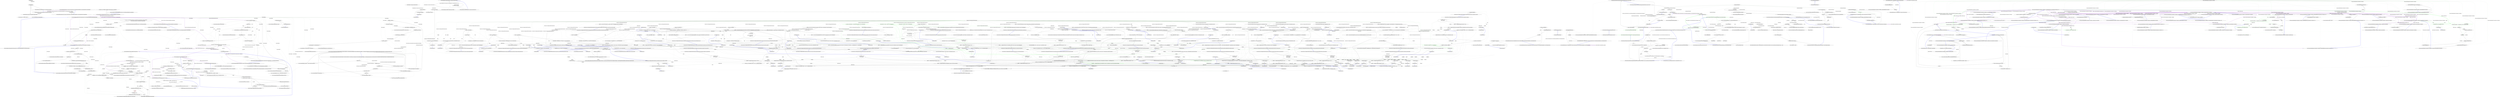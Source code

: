 digraph  {
n43 [label="Nancy.AfterPipeline", span=""];
n44 [label="Nancy.PipelineItem<System.Action<Nancy.NancyContext>>", span=""];
n0 [cluster="Nancy.AfterPipeline.AfterPipeline()", label="Entry Nancy.AfterPipeline.AfterPipeline()", span="11-11"];
n1 [cluster="Nancy.AfterPipeline.AfterPipeline()", label="Exit Nancy.AfterPipeline.AfterPipeline()", span="11-11"];
n2 [cluster="Nancy.AfterPipeline.AfterPipeline(int)", label="Entry Nancy.AfterPipeline.AfterPipeline(int)", span="15-15"];
n3 [cluster="Nancy.AfterPipeline.AfterPipeline(int)", label="Exit Nancy.AfterPipeline.AfterPipeline(int)", span="15-15"];
n4 [cluster="Nancy.AfterPipeline.implicit operator System.Func<Nancy.NancyContext, System.Threading.CancellationToken, System.Threading.Tasks.Task>(Nancy.AfterPipeline)", label="Entry Nancy.AfterPipeline.implicit operator System.Func<Nancy.NancyContext, System.Threading.CancellationToken, System.Threading.Tasks.Task>(Nancy.AfterPipeline)", span="20-20"];
n5 [cluster="Nancy.AfterPipeline.implicit operator System.Func<Nancy.NancyContext, System.Threading.CancellationToken, System.Threading.Tasks.Task>(Nancy.AfterPipeline)", label="return pipeline.Invoke;", span="22-22"];
n6 [cluster="Nancy.AfterPipeline.implicit operator System.Func<Nancy.NancyContext, System.Threading.CancellationToken, System.Threading.Tasks.Task>(Nancy.AfterPipeline)", label="Exit Nancy.AfterPipeline.implicit operator System.Func<Nancy.NancyContext, System.Threading.CancellationToken, System.Threading.Tasks.Task>(Nancy.AfterPipeline)", span="20-20"];
n7 [cluster="Nancy.AfterPipeline.implicit operator Nancy.AfterPipeline(System.Func<Nancy.NancyContext, System.Threading.CancellationToken, System.Threading.Tasks.Task>)", label="Entry Nancy.AfterPipeline.implicit operator Nancy.AfterPipeline(System.Func<Nancy.NancyContext, System.Threading.CancellationToken, System.Threading.Tasks.Task>)", span="25-25"];
n8 [cluster="Nancy.AfterPipeline.implicit operator Nancy.AfterPipeline(System.Func<Nancy.NancyContext, System.Threading.CancellationToken, System.Threading.Tasks.Task>)", label="var pipeline = new AfterPipeline()", span="27-27"];
n9 [cluster="Nancy.AfterPipeline.implicit operator Nancy.AfterPipeline(System.Func<Nancy.NancyContext, System.Threading.CancellationToken, System.Threading.Tasks.Task>)", label="pipeline.AddItemToEndOfPipeline(func)", span="28-28"];
n10 [cluster="Nancy.AfterPipeline.implicit operator Nancy.AfterPipeline(System.Func<Nancy.NancyContext, System.Threading.CancellationToken, System.Threading.Tasks.Task>)", label="return pipeline;", span="29-29"];
n12 [cluster="Nancy.AsyncNamedPipelineBase<TAsyncDelegate, TSyncDelegate>.AddItemToEndOfPipeline(TAsyncDelegate)", label="Entry Nancy.AsyncNamedPipelineBase<TAsyncDelegate, TSyncDelegate>.AddItemToEndOfPipeline(TAsyncDelegate)", span="87-87"];
n11 [cluster="Nancy.AfterPipeline.implicit operator Nancy.AfterPipeline(System.Func<Nancy.NancyContext, System.Threading.CancellationToken, System.Threading.Tasks.Task>)", label="Exit Nancy.AfterPipeline.implicit operator Nancy.AfterPipeline(System.Func<Nancy.NancyContext, System.Threading.CancellationToken, System.Threading.Tasks.Task>)", span="25-25"];
n13 [cluster="Nancy.AfterPipeline.operator +(Nancy.AfterPipeline, System.Func<Nancy.NancyContext, System.Threading.CancellationToken, System.Threading.Tasks.Task>)", label="Entry Nancy.AfterPipeline.operator +(Nancy.AfterPipeline, System.Func<Nancy.NancyContext, System.Threading.CancellationToken, System.Threading.Tasks.Task>)", span="32-32"];
n14 [cluster="Nancy.AfterPipeline.operator +(Nancy.AfterPipeline, System.Func<Nancy.NancyContext, System.Threading.CancellationToken, System.Threading.Tasks.Task>)", label="pipeline.AddItemToEndOfPipeline(func)", span="34-34"];
n15 [cluster="Nancy.AfterPipeline.operator +(Nancy.AfterPipeline, System.Func<Nancy.NancyContext, System.Threading.CancellationToken, System.Threading.Tasks.Task>)", label="return pipeline;", span="35-35"];
n16 [cluster="Nancy.AfterPipeline.operator +(Nancy.AfterPipeline, System.Func<Nancy.NancyContext, System.Threading.CancellationToken, System.Threading.Tasks.Task>)", label="Exit Nancy.AfterPipeline.operator +(Nancy.AfterPipeline, System.Func<Nancy.NancyContext, System.Threading.CancellationToken, System.Threading.Tasks.Task>)", span="32-32"];
n17 [cluster="Nancy.AfterPipeline.operator +(Nancy.AfterPipeline, System.Action<Nancy.NancyContext>)", label="Entry Nancy.AfterPipeline.operator +(Nancy.AfterPipeline, System.Action<Nancy.NancyContext>)", span="38-38"];
n18 [cluster="Nancy.AfterPipeline.operator +(Nancy.AfterPipeline, System.Action<Nancy.NancyContext>)", label="pipeline.AddItemToEndOfPipeline(action)", span="40-40"];
n19 [cluster="Nancy.AfterPipeline.operator +(Nancy.AfterPipeline, System.Action<Nancy.NancyContext>)", label="return pipeline;", span="41-41"];
n21 [cluster="Nancy.AsyncNamedPipelineBase<TAsyncDelegate, TSyncDelegate>.AddItemToEndOfPipeline(TSyncDelegate)", label="Entry Nancy.AsyncNamedPipelineBase<TAsyncDelegate, TSyncDelegate>.AddItemToEndOfPipeline(TSyncDelegate)", span="96-96"];
n20 [cluster="Nancy.AfterPipeline.operator +(Nancy.AfterPipeline, System.Action<Nancy.NancyContext>)", label="Exit Nancy.AfterPipeline.operator +(Nancy.AfterPipeline, System.Action<Nancy.NancyContext>)", span="38-38"];
n22 [cluster="Nancy.AfterPipeline.operator +(Nancy.AfterPipeline, Nancy.AfterPipeline)", label="Entry Nancy.AfterPipeline.operator +(Nancy.AfterPipeline, Nancy.AfterPipeline)", span="44-44"];
n23 [cluster="Nancy.AfterPipeline.operator +(Nancy.AfterPipeline, Nancy.AfterPipeline)", label="pipelineToAdd.PipelineItems", span="46-46"];
n24 [cluster="Nancy.AfterPipeline.operator +(Nancy.AfterPipeline, Nancy.AfterPipeline)", label="pipelineToAddTo.AddItemToEndOfPipeline(pipelineItem)", span="48-48"];
n25 [cluster="Nancy.AfterPipeline.operator +(Nancy.AfterPipeline, Nancy.AfterPipeline)", label="return pipelineToAddTo;", span="51-51"];
n27 [cluster="Nancy.AsyncNamedPipelineBase<TAsyncDelegate, TSyncDelegate>.AddItemToEndOfPipeline(Nancy.PipelineItem<TAsyncDelegate>, bool)", label="Entry Nancy.AsyncNamedPipelineBase<TAsyncDelegate, TSyncDelegate>.AddItemToEndOfPipeline(Nancy.PipelineItem<TAsyncDelegate>, bool)", span="109-109"];
n26 [cluster="Nancy.AfterPipeline.operator +(Nancy.AfterPipeline, Nancy.AfterPipeline)", label="Exit Nancy.AfterPipeline.operator +(Nancy.AfterPipeline, Nancy.AfterPipeline)", span="44-44"];
n28 [cluster="Nancy.AfterPipeline.Invoke(Nancy.NancyContext, System.Threading.CancellationToken)", label="Entry Nancy.AfterPipeline.Invoke(Nancy.NancyContext, System.Threading.CancellationToken)", span="54-54"];
n29 [cluster="Nancy.AfterPipeline.Invoke(Nancy.NancyContext, System.Threading.CancellationToken)", label="this.PipelineDelegates", span="56-56"];
n30 [cluster="Nancy.AfterPipeline.Invoke(Nancy.NancyContext, System.Threading.CancellationToken)", label="await pipelineDelegate.Invoke(context, cancellationToken).ConfigureAwait(false)", span="58-58"];
n31 [cluster="Nancy.AfterPipeline.Invoke(Nancy.NancyContext, System.Threading.CancellationToken)", label="Exit Nancy.AfterPipeline.Invoke(Nancy.NancyContext, System.Threading.CancellationToken)", span="54-54"];
n32 [cluster="System.Func<T1, T2, TResult>.Invoke(T1, T2)", label="Entry System.Func<T1, T2, TResult>.Invoke(T1, T2)", span="0-0"];
n33 [cluster="System.Threading.Tasks.Task.ConfigureAwait(bool)", label="Entry System.Threading.Tasks.Task.ConfigureAwait(bool)", span="0-0"];
n34 [cluster="Nancy.AfterPipeline.Wrap(Nancy.PipelineItem<System.Action<Nancy.NancyContext>>)", label="Entry Nancy.AfterPipeline.Wrap(Nancy.PipelineItem<System.Action<Nancy.NancyContext>>)", span="67-67"];
n35 [cluster="Nancy.AfterPipeline.Wrap(Nancy.PipelineItem<System.Action<Nancy.NancyContext>>)", label="return new PipelineItem<Func<NancyContext, CancellationToken, Task>>(pipelineItem.Name, (ctx, ct) =>\r\n            {\r\n                pipelineItem.Delegate(ctx);\r\n                return TaskHelpers.CompletedTask;\r\n            });", span="69-73"];
n39 [cluster="lambda expression", label="pipelineItem.Delegate(ctx)", span="71-71"];
n36 [cluster="Nancy.AfterPipeline.Wrap(Nancy.PipelineItem<System.Action<Nancy.NancyContext>>)", label="Exit Nancy.AfterPipeline.Wrap(Nancy.PipelineItem<System.Action<Nancy.NancyContext>>)", span="67-67"];
n37 [cluster="Nancy.PipelineItem<TDelegate>.PipelineItem(string, TDelegate)", label="Entry Nancy.PipelineItem<TDelegate>.PipelineItem(string, TDelegate)", span="8-8"];
n38 [cluster="lambda expression", label="Entry lambda expression", span="69-73"];
n40 [cluster="lambda expression", label="return TaskHelpers.CompletedTask;", span="72-72"];
n42 [cluster="System.Action<T>.Invoke(T)", label="Entry System.Action<T>.Invoke(T)", span="0-0"];
n41 [cluster="lambda expression", label="Exit lambda expression", span="69-73"];
m0_32 [cluster="Nancy.AsyncNamedPipelineBase<TAsyncDelegate, TSyncDelegate>.AddItemToEndOfPipeline(Nancy.PipelineItem<TAsyncDelegate>, bool)", file="AsyncNamedPipelineBase.cs", label="var existingIndex = this.RemoveByName(item.Name)", span="123-123"];
m0_34 [cluster="Nancy.AsyncNamedPipelineBase<TAsyncDelegate, TSyncDelegate>.AddItemToEndOfPipeline(Nancy.PipelineItem<TAsyncDelegate>, bool)", file="AsyncNamedPipelineBase.cs", label="this.InsertItemAtPipelineIndex(existingIndex, item)", span="127-127"];
m0_35 [cluster="Nancy.AsyncNamedPipelineBase<TAsyncDelegate, TSyncDelegate>.AddItemToEndOfPipeline(Nancy.PipelineItem<TAsyncDelegate>, bool)", file="AsyncNamedPipelineBase.cs", label="this.pipelineItems.Add(item)", span="131-131"];
m0_33 [cluster="Nancy.AsyncNamedPipelineBase<TAsyncDelegate, TSyncDelegate>.AddItemToEndOfPipeline(Nancy.PipelineItem<TAsyncDelegate>, bool)", file="AsyncNamedPipelineBase.cs", label="replaceInPlace && existingIndex != -1", span="125-125"];
m0_36 [cluster="Nancy.AsyncNamedPipelineBase<TAsyncDelegate, TSyncDelegate>.AddItemToEndOfPipeline(Nancy.PipelineItem<TAsyncDelegate>, bool)", file="AsyncNamedPipelineBase.cs", label="Exit Nancy.AsyncNamedPipelineBase<TAsyncDelegate, TSyncDelegate>.AddItemToEndOfPipeline(Nancy.PipelineItem<TAsyncDelegate>, bool)", span="121-121"];
m0_5 [cluster="Nancy.AsyncNamedPipelineBase<TAsyncDelegate, TSyncDelegate>.AsyncNamedPipelineBase(int)", file="AsyncNamedPipelineBase.cs", label="this.pipelineItems = new List<PipelineItem<TAsyncDelegate>>(capacity)", span="32-32"];
m0_15 [cluster="Nancy.AsyncNamedPipelineBase<TAsyncDelegate, TSyncDelegate>.AddItemToStartOfPipeline(TSyncDelegate)", file="AsyncNamedPipelineBase.cs", label="Entry Nancy.AsyncNamedPipelineBase<TAsyncDelegate, TSyncDelegate>.AddItemToStartOfPipeline(TSyncDelegate)", span="64-64"];
m0_3 [cluster="Nancy.Extensions.RequestExtensions.IsAjaxRequest(Nancy.Request)", file="AsyncNamedPipelineBase.cs", label="return request.Headers[ajaxRequestHeaderKey].Contains(ajaxRequestHeaderValue);", span="20-20"];
m0_0 [cluster="Nancy.AsyncNamedPipelineBase<TAsyncDelegate, TSyncDelegate>.AsyncNamedPipelineBase()", file="AsyncNamedPipelineBase.cs", label="Entry Nancy.AsyncNamedPipelineBase<TAsyncDelegate, TSyncDelegate>.AsyncNamedPipelineBase()", span="21-21"];
m0_1 [cluster="Nancy.AsyncNamedPipelineBase<TAsyncDelegate, TSyncDelegate>.AsyncNamedPipelineBase()", file="AsyncNamedPipelineBase.cs", label="this.pipelineItems = new List<PipelineItem<TAsyncDelegate>>()", span="23-23"];
m0_2 [cluster="Nancy.AsyncNamedPipelineBase<TAsyncDelegate, TSyncDelegate>.AsyncNamedPipelineBase()", file="AsyncNamedPipelineBase.cs", label="Exit Nancy.AsyncNamedPipelineBase<TAsyncDelegate, TSyncDelegate>.AsyncNamedPipelineBase()", span="21-21"];
m0_4 [cluster="Nancy.AsyncNamedPipelineBase<TAsyncDelegate, TSyncDelegate>.AsyncNamedPipelineBase(int)", file="AsyncNamedPipelineBase.cs", label="Entry Nancy.AsyncNamedPipelineBase<TAsyncDelegate, TSyncDelegate>.AsyncNamedPipelineBase(int)", span="30-30"];
m0_18 [cluster="Nancy.AsyncNamedPipelineBase<TAsyncDelegate, TSyncDelegate>.Wrap(Nancy.PipelineItem<TSyncDelegate>)", file="AsyncNamedPipelineBase.cs", label="Entry Nancy.AsyncNamedPipelineBase<TAsyncDelegate, TSyncDelegate>.Wrap(Nancy.PipelineItem<TSyncDelegate>)", span="341-341"];
m0_109 [cluster="Nancy.AsyncNamedPipelineBase<TAsyncDelegate, TSyncDelegate>.Wrap(Nancy.PipelineItem<TSyncDelegate>)", file="AsyncNamedPipelineBase.cs", label="Exit Nancy.AsyncNamedPipelineBase<TAsyncDelegate, TSyncDelegate>.Wrap(Nancy.PipelineItem<TSyncDelegate>)", span="341-341"];
m0_105 [cluster="System.Collections.Generic.List<T>.RemoveAt(int)", file="AsyncNamedPipelineBase.cs", label="Entry System.Collections.Generic.List<T>.RemoveAt(int)", span="0-0"];
m0_42 [cluster="Nancy.AsyncNamedPipelineBase<TAsyncDelegate, TSyncDelegate>.InsertItemAtPipelineIndex(int, TAsyncDelegate)", file="AsyncNamedPipelineBase.cs", label="Entry Nancy.AsyncNamedPipelineBase<TAsyncDelegate, TSyncDelegate>.InsertItemAtPipelineIndex(int, TAsyncDelegate)", span="153-153"];
m0_43 [cluster="Nancy.AsyncNamedPipelineBase<TAsyncDelegate, TSyncDelegate>.InsertItemAtPipelineIndex(int, TAsyncDelegate)", file="AsyncNamedPipelineBase.cs", label="this.InsertItemAtPipelineIndex(index, (PipelineItem<TAsyncDelegate>)item)", span="155-155"];
m0_44 [cluster="Nancy.AsyncNamedPipelineBase<TAsyncDelegate, TSyncDelegate>.InsertItemAtPipelineIndex(int, TAsyncDelegate)", file="AsyncNamedPipelineBase.cs", label="Exit Nancy.AsyncNamedPipelineBase<TAsyncDelegate, TSyncDelegate>.InsertItemAtPipelineIndex(int, TAsyncDelegate)", span="153-153"];
m0_16 [cluster="Nancy.AsyncNamedPipelineBase<TAsyncDelegate, TSyncDelegate>.AddItemToStartOfPipeline(TSyncDelegate)", file="AsyncNamedPipelineBase.cs", label="this.AddItemToStartOfPipeline(this.Wrap(item))", span="66-66"];
m0_17 [cluster="Nancy.AsyncNamedPipelineBase<TAsyncDelegate, TSyncDelegate>.AddItemToStartOfPipeline(TSyncDelegate)", file="AsyncNamedPipelineBase.cs", label="Exit Nancy.AsyncNamedPipelineBase<TAsyncDelegate, TSyncDelegate>.AddItemToStartOfPipeline(TSyncDelegate)", span="64-64"];
m0_59 [cluster="Nancy.AsyncNamedPipelineBase<TAsyncDelegate, TSyncDelegate>.InsertBefore(string, Nancy.PipelineItem<TAsyncDelegate>)", file="AsyncNamedPipelineBase.cs", label="Entry Nancy.AsyncNamedPipelineBase<TAsyncDelegate, TSyncDelegate>.InsertBefore(string, Nancy.PipelineItem<TAsyncDelegate>)", span="228-228"];
m0_63 [cluster="Nancy.AsyncNamedPipelineBase<TAsyncDelegate, TSyncDelegate>.InsertBefore(string, Nancy.PipelineItem<TAsyncDelegate>)", color=green, community=0, file="AsyncNamedPipelineBase.cs", label="5: var existingIndex =\r\n                this.pipelineItems.FindIndex(i => string.Equals(name, i.Name, StringComparison.Ordinal))", span="230-231"];
m0_64 [cluster="Nancy.AsyncNamedPipelineBase<TAsyncDelegate, TSyncDelegate>.InsertBefore(string, Nancy.PipelineItem<TAsyncDelegate>)", file="AsyncNamedPipelineBase.cs", label="existingIndex == -1", span="233-233"];
m0_66 [cluster="Nancy.AsyncNamedPipelineBase<TAsyncDelegate, TSyncDelegate>.InsertBefore(string, Nancy.PipelineItem<TAsyncDelegate>)", file="AsyncNamedPipelineBase.cs", label="this.InsertItemAtPipelineIndex(existingIndex, item)", span="238-238"];
m0_65 [cluster="Nancy.AsyncNamedPipelineBase<TAsyncDelegate, TSyncDelegate>.InsertBefore(string, Nancy.PipelineItem<TAsyncDelegate>)", file="AsyncNamedPipelineBase.cs", label="existingIndex = 0", span="235-235"];
m0_67 [cluster="Nancy.AsyncNamedPipelineBase<TAsyncDelegate, TSyncDelegate>.InsertBefore(string, Nancy.PipelineItem<TAsyncDelegate>)", file="AsyncNamedPipelineBase.cs", label="Exit Nancy.AsyncNamedPipelineBase<TAsyncDelegate, TSyncDelegate>.InsertBefore(string, Nancy.PipelineItem<TAsyncDelegate>)", span="228-228"];
m0_79 [cluster="Nancy.AsyncNamedPipelineBase<TAsyncDelegate, TSyncDelegate>.InsertAfter(string, Nancy.PipelineItem<TAsyncDelegate>)", file="AsyncNamedPipelineBase.cs", label="Entry Nancy.AsyncNamedPipelineBase<TAsyncDelegate, TSyncDelegate>.InsertAfter(string, Nancy.PipelineItem<TAsyncDelegate>)", span="280-280"];
m0_83 [cluster="Nancy.AsyncNamedPipelineBase<TAsyncDelegate, TSyncDelegate>.InsertAfter(string, Nancy.PipelineItem<TAsyncDelegate>)", color=green, community=0, file="AsyncNamedPipelineBase.cs", label="5: var existingIndex =\r\n                this.pipelineItems.FindIndex(i => string.Equals(name, i.Name, StringComparison.Ordinal))", span="282-283"];
m0_84 [cluster="Nancy.AsyncNamedPipelineBase<TAsyncDelegate, TSyncDelegate>.InsertAfter(string, Nancy.PipelineItem<TAsyncDelegate>)", file="AsyncNamedPipelineBase.cs", label="existingIndex == -1", span="285-285"];
m0_86 [cluster="Nancy.AsyncNamedPipelineBase<TAsyncDelegate, TSyncDelegate>.InsertAfter(string, Nancy.PipelineItem<TAsyncDelegate>)", file="AsyncNamedPipelineBase.cs", label="existingIndex++", span="290-290"];
m0_85 [cluster="Nancy.AsyncNamedPipelineBase<TAsyncDelegate, TSyncDelegate>.InsertAfter(string, Nancy.PipelineItem<TAsyncDelegate>)", file="AsyncNamedPipelineBase.cs", label="existingIndex = this.pipelineItems.Count", span="287-287"];
m0_87 [cluster="Nancy.AsyncNamedPipelineBase<TAsyncDelegate, TSyncDelegate>.InsertAfter(string, Nancy.PipelineItem<TAsyncDelegate>)", file="AsyncNamedPipelineBase.cs", label="existingIndex > this.pipelineItems.Count", span="292-292"];
m0_88 [cluster="Nancy.AsyncNamedPipelineBase<TAsyncDelegate, TSyncDelegate>.InsertAfter(string, Nancy.PipelineItem<TAsyncDelegate>)", file="AsyncNamedPipelineBase.cs", label="this.AddItemToEndOfPipeline(item)", span="294-294"];
m0_89 [cluster="Nancy.AsyncNamedPipelineBase<TAsyncDelegate, TSyncDelegate>.InsertAfter(string, Nancy.PipelineItem<TAsyncDelegate>)", file="AsyncNamedPipelineBase.cs", label="this.InsertItemAtPipelineIndex(existingIndex, item)", span="298-298"];
m0_90 [cluster="Nancy.AsyncNamedPipelineBase<TAsyncDelegate, TSyncDelegate>.InsertAfter(string, Nancy.PipelineItem<TAsyncDelegate>)", file="AsyncNamedPipelineBase.cs", label="Exit Nancy.AsyncNamedPipelineBase<TAsyncDelegate, TSyncDelegate>.InsertAfter(string, Nancy.PipelineItem<TAsyncDelegate>)", span="280-280"];
m0_25 [cluster="Nancy.AsyncNamedPipelineBase<TAsyncDelegate, TSyncDelegate>.AddItemToEndOfPipeline(TAsyncDelegate)", file="AsyncNamedPipelineBase.cs", label="Entry Nancy.AsyncNamedPipelineBase<TAsyncDelegate, TSyncDelegate>.AddItemToEndOfPipeline(TAsyncDelegate)", span="99-99"];
m0_26 [cluster="Nancy.AsyncNamedPipelineBase<TAsyncDelegate, TSyncDelegate>.AddItemToEndOfPipeline(TAsyncDelegate)", file="AsyncNamedPipelineBase.cs", label="this.AddItemToEndOfPipeline((PipelineItem<TAsyncDelegate>)item)", span="101-101"];
m0_27 [cluster="Nancy.AsyncNamedPipelineBase<TAsyncDelegate, TSyncDelegate>.AddItemToEndOfPipeline(TAsyncDelegate)", file="AsyncNamedPipelineBase.cs", label="Exit Nancy.AsyncNamedPipelineBase<TAsyncDelegate, TSyncDelegate>.AddItemToEndOfPipeline(TAsyncDelegate)", span="99-99"];
m0_80 [cluster="Nancy.AsyncNamedPipelineBase<TAsyncDelegate, TSyncDelegate>.InsertAfter(string, TSyncDelegate)", file="AsyncNamedPipelineBase.cs", label="Entry Nancy.AsyncNamedPipelineBase<TAsyncDelegate, TSyncDelegate>.InsertAfter(string, TSyncDelegate)", span="269-269"];
m0_81 [cluster="Nancy.AsyncNamedPipelineBase<TAsyncDelegate, TSyncDelegate>.InsertAfter(string, TSyncDelegate)", file="AsyncNamedPipelineBase.cs", label="this.InsertAfter(name, this.Wrap(item))", span="271-271"];
m0_82 [cluster="Nancy.AsyncNamedPipelineBase<TAsyncDelegate, TSyncDelegate>.InsertAfter(string, TSyncDelegate)", file="AsyncNamedPipelineBase.cs", label="Exit Nancy.AsyncNamedPipelineBase<TAsyncDelegate, TSyncDelegate>.InsertAfter(string, TSyncDelegate)", span="269-269"];
m0_45 [cluster="Nancy.AsyncNamedPipelineBase<TAsyncDelegate, TSyncDelegate>.InsertItemAtPipelineIndex(int, TSyncDelegate)", file="AsyncNamedPipelineBase.cs", label="Entry Nancy.AsyncNamedPipelineBase<TAsyncDelegate, TSyncDelegate>.InsertItemAtPipelineIndex(int, TSyncDelegate)", span="163-163"];
m0_46 [cluster="Nancy.AsyncNamedPipelineBase<TAsyncDelegate, TSyncDelegate>.InsertItemAtPipelineIndex(int, TSyncDelegate)", file="AsyncNamedPipelineBase.cs", label="this.InsertItemAtPipelineIndex(index, this.Wrap(item))", span="165-165"];
m0_47 [cluster="Nancy.AsyncNamedPipelineBase<TAsyncDelegate, TSyncDelegate>.InsertItemAtPipelineIndex(int, TSyncDelegate)", file="AsyncNamedPipelineBase.cs", label="Exit Nancy.AsyncNamedPipelineBase<TAsyncDelegate, TSyncDelegate>.InsertItemAtPipelineIndex(int, TSyncDelegate)", span="163-163"];
m0_94 [cluster="Nancy.AsyncNamedPipelineBase<TAsyncDelegate, TSyncDelegate>.InsertAfter(string, Nancy.PipelineItem<TSyncDelegate>)", file="AsyncNamedPipelineBase.cs", label="Entry Nancy.AsyncNamedPipelineBase<TAsyncDelegate, TSyncDelegate>.InsertAfter(string, Nancy.PipelineItem<TSyncDelegate>)", span="308-308"];
m0_95 [cluster="Nancy.AsyncNamedPipelineBase<TAsyncDelegate, TSyncDelegate>.InsertAfter(string, Nancy.PipelineItem<TSyncDelegate>)", file="AsyncNamedPipelineBase.cs", label="this.InsertAfter(name, this.Wrap(item))", span="310-310"];
m0_96 [cluster="Nancy.AsyncNamedPipelineBase<TAsyncDelegate, TSyncDelegate>.InsertAfter(string, Nancy.PipelineItem<TSyncDelegate>)", file="AsyncNamedPipelineBase.cs", label="Exit Nancy.AsyncNamedPipelineBase<TAsyncDelegate, TSyncDelegate>.InsertAfter(string, Nancy.PipelineItem<TSyncDelegate>)", span="308-308"];
m0_52 [cluster="System.Collections.Generic.List<T>.Insert(int, T)", file="AsyncNamedPipelineBase.cs", label="Entry System.Collections.Generic.List<T>.Insert(int, T)", span="0-0"];
m0_6 [cluster="Nancy.Extensions.RequestExtensions.IsLocal(Nancy.Request)", file="AsyncNamedPipelineBase.cs", label="Entry Nancy.Extensions.RequestExtensions.IsLocal(Nancy.Request)", span="27-27"];
m0_11 [cluster="Nancy.Extensions.RequestExtensions.IsLocal(Nancy.Request)", file="AsyncNamedPipelineBase.cs", label="return uri.IsLoopback;", span="37-37"];
m0_12 [cluster="Nancy.Extensions.RequestExtensions.IsLocal(Nancy.Request)", file="AsyncNamedPipelineBase.cs", label="return false;", span="42-42"];
m0_13 [cluster="Nancy.Extensions.RequestExtensions.IsLocal(Nancy.Request)", file="AsyncNamedPipelineBase.cs", label="Exit Nancy.Extensions.RequestExtensions.IsLocal(Nancy.Request)", span="27-27"];
m0_76 [cluster="Nancy.AsyncNamedPipelineBase<TAsyncDelegate, TSyncDelegate>.InsertAfter(string, TAsyncDelegate)", file="AsyncNamedPipelineBase.cs", label="Entry Nancy.AsyncNamedPipelineBase<TAsyncDelegate, TSyncDelegate>.InsertAfter(string, TAsyncDelegate)", span="258-258"];
m0_77 [cluster="Nancy.AsyncNamedPipelineBase<TAsyncDelegate, TSyncDelegate>.InsertAfter(string, TAsyncDelegate)", file="AsyncNamedPipelineBase.cs", label="this.InsertAfter(name, (PipelineItem<TAsyncDelegate>)item)", span="260-260"];
m0_78 [cluster="Nancy.AsyncNamedPipelineBase<TAsyncDelegate, TSyncDelegate>.InsertAfter(string, TAsyncDelegate)", file="AsyncNamedPipelineBase.cs", label="Exit Nancy.AsyncNamedPipelineBase<TAsyncDelegate, TSyncDelegate>.InsertAfter(string, TAsyncDelegate)", span="258-258"];
m0_53 [cluster="Nancy.AsyncNamedPipelineBase<TAsyncDelegate, TSyncDelegate>.InsertItemAtPipelineIndex(int, Nancy.PipelineItem<TSyncDelegate>, bool)", file="AsyncNamedPipelineBase.cs", label="Entry Nancy.AsyncNamedPipelineBase<TAsyncDelegate, TSyncDelegate>.InsertItemAtPipelineIndex(int, Nancy.PipelineItem<TSyncDelegate>, bool)", span="195-195"];
m0_54 [cluster="Nancy.AsyncNamedPipelineBase<TAsyncDelegate, TSyncDelegate>.InsertItemAtPipelineIndex(int, Nancy.PipelineItem<TSyncDelegate>, bool)", file="AsyncNamedPipelineBase.cs", label="this.InsertItemAtPipelineIndex(index, this.Wrap(item), replaceInPlace)", span="197-197"];
m0_55 [cluster="Nancy.AsyncNamedPipelineBase<TAsyncDelegate, TSyncDelegate>.InsertItemAtPipelineIndex(int, Nancy.PipelineItem<TSyncDelegate>, bool)", file="AsyncNamedPipelineBase.cs", label="Exit Nancy.AsyncNamedPipelineBase<TAsyncDelegate, TSyncDelegate>.InsertItemAtPipelineIndex(int, Nancy.PipelineItem<TSyncDelegate>, bool)", span="195-195"];
m0_37 [cluster="Nancy.AsyncNamedPipelineBase<TAsyncDelegate, TSyncDelegate>.RemoveByName(string)", file="AsyncNamedPipelineBase.cs", label="Entry Nancy.AsyncNamedPipelineBase<TAsyncDelegate, TSyncDelegate>.RemoveByName(string)", span="318-318"];
m0_99 [cluster="Nancy.AsyncNamedPipelineBase<TAsyncDelegate, TSyncDelegate>.RemoveByName(string)", color=green, community=0, file="AsyncNamedPipelineBase.cs", label="8: var existingIndex =\r\n                this.pipelineItems.FindIndex(i => string.Equals(name, i.Name, StringComparison.Ordinal))", span="325-326"];
m0_97 [cluster="Nancy.AsyncNamedPipelineBase<TAsyncDelegate, TSyncDelegate>.RemoveByName(string)", file="AsyncNamedPipelineBase.cs", label="string.IsNullOrEmpty(name)", span="320-320"];
m0_100 [cluster="Nancy.AsyncNamedPipelineBase<TAsyncDelegate, TSyncDelegate>.RemoveByName(string)", file="AsyncNamedPipelineBase.cs", label="existingIndex != -1", span="328-328"];
m0_101 [cluster="Nancy.AsyncNamedPipelineBase<TAsyncDelegate, TSyncDelegate>.RemoveByName(string)", file="AsyncNamedPipelineBase.cs", label="this.pipelineItems.RemoveAt(existingIndex)", span="330-330"];
m0_102 [cluster="Nancy.AsyncNamedPipelineBase<TAsyncDelegate, TSyncDelegate>.RemoveByName(string)", file="AsyncNamedPipelineBase.cs", label="return existingIndex;", span="333-333"];
m0_98 [cluster="Nancy.AsyncNamedPipelineBase<TAsyncDelegate, TSyncDelegate>.RemoveByName(string)", file="AsyncNamedPipelineBase.cs", label="return -1;", span="322-322"];
m0_103 [cluster="Nancy.AsyncNamedPipelineBase<TAsyncDelegate, TSyncDelegate>.RemoveByName(string)", file="AsyncNamedPipelineBase.cs", label="Exit Nancy.AsyncNamedPipelineBase<TAsyncDelegate, TSyncDelegate>.RemoveByName(string)", span="318-318"];
m0_22 [cluster="Nancy.AsyncNamedPipelineBase<TAsyncDelegate, TSyncDelegate>.AddItemToStartOfPipeline(Nancy.PipelineItem<TSyncDelegate>, bool)", file="AsyncNamedPipelineBase.cs", label="Entry Nancy.AsyncNamedPipelineBase<TAsyncDelegate, TSyncDelegate>.AddItemToStartOfPipeline(Nancy.PipelineItem<TSyncDelegate>, bool)", span="90-90"];
m0_23 [cluster="Nancy.AsyncNamedPipelineBase<TAsyncDelegate, TSyncDelegate>.AddItemToStartOfPipeline(Nancy.PipelineItem<TSyncDelegate>, bool)", file="AsyncNamedPipelineBase.cs", label="this.AddItemToStartOfPipeline(this.Wrap(item), replaceInPlace)", span="92-92"];
m0_24 [cluster="Nancy.AsyncNamedPipelineBase<TAsyncDelegate, TSyncDelegate>.AddItemToStartOfPipeline(Nancy.PipelineItem<TSyncDelegate>, bool)", file="AsyncNamedPipelineBase.cs", label="Exit Nancy.AsyncNamedPipelineBase<TAsyncDelegate, TSyncDelegate>.AddItemToStartOfPipeline(Nancy.PipelineItem<TSyncDelegate>, bool)", span="90-90"];
m0_104 [cluster="string.IsNullOrEmpty(string)", file="AsyncNamedPipelineBase.cs", label="Entry string.IsNullOrEmpty(string)", span="0-0"];
m0_14 [cluster="Nancy.AsyncNamedPipelineBase<TAsyncDelegate, TSyncDelegate>.AddItemToStartOfPipeline(Nancy.PipelineItem<TAsyncDelegate>, bool)", file="AsyncNamedPipelineBase.cs", label="Entry Nancy.AsyncNamedPipelineBase<TAsyncDelegate, TSyncDelegate>.AddItemToStartOfPipeline(Nancy.PipelineItem<TAsyncDelegate>, bool)", span="77-77"];
m0_7 [cluster="System.Collections.Generic.List<T>.List(int)", file="AsyncNamedPipelineBase.cs", label="Entry System.Collections.Generic.List<T>.List(int)", span="0-0"];
m0_10 [cluster="Nancy.Extensions.RequestExtensions.IsLocal(Nancy.Request)", file="AsyncNamedPipelineBase.cs", label="Uri.TryCreate(request.Url, UriKind.Absolute, out uri)", span="35-35"];
m0_8 [cluster="Nancy.Extensions.RequestExtensions.IsLocal(Nancy.Request)", file="AsyncNamedPipelineBase.cs", label="return false;", span="31-31"];
m0_9 [cluster="Nancy.Extensions.RequestExtensions.IsLocal(Nancy.Request)", file="AsyncNamedPipelineBase.cs", label="Uri uri = null", span="34-34"];
m0_39 [cluster="Nancy.AsyncNamedPipelineBase<TAsyncDelegate, TSyncDelegate>.AddItemToEndOfPipeline(Nancy.PipelineItem<TSyncDelegate>, bool)", file="AsyncNamedPipelineBase.cs", label="Entry Nancy.AsyncNamedPipelineBase<TAsyncDelegate, TSyncDelegate>.AddItemToEndOfPipeline(Nancy.PipelineItem<TSyncDelegate>, bool)", span="143-143"];
m0_40 [cluster="Nancy.AsyncNamedPipelineBase<TAsyncDelegate, TSyncDelegate>.AddItemToEndOfPipeline(Nancy.PipelineItem<TSyncDelegate>, bool)", file="AsyncNamedPipelineBase.cs", label="this.AddItemToEndOfPipeline(this.Wrap(item), replaceInPlace)", span="145-145"];
m0_41 [cluster="Nancy.AsyncNamedPipelineBase<TAsyncDelegate, TSyncDelegate>.AddItemToEndOfPipeline(Nancy.PipelineItem<TSyncDelegate>, bool)", file="AsyncNamedPipelineBase.cs", label="Exit Nancy.AsyncNamedPipelineBase<TAsyncDelegate, TSyncDelegate>.AddItemToEndOfPipeline(Nancy.PipelineItem<TSyncDelegate>, bool)", span="143-143"];
m0_68 [cluster="System.Collections.Generic.List<T>.FindIndex(System.Predicate<T>)", file="AsyncNamedPipelineBase.cs", label="Entry System.Collections.Generic.List<T>.FindIndex(System.Predicate<T>)", span="0-0"];
m0_19 [cluster="Nancy.AsyncNamedPipelineBase<TAsyncDelegate, TSyncDelegate>.AddItemToStartOfPipeline(Nancy.PipelineItem<TAsyncDelegate>, bool)", file="AsyncNamedPipelineBase.cs", label="this.InsertItemAtPipelineIndex(0, item, replaceInPlace)", span="79-79"];
m0_20 [cluster="Nancy.AsyncNamedPipelineBase<TAsyncDelegate, TSyncDelegate>.AddItemToStartOfPipeline(Nancy.PipelineItem<TAsyncDelegate>, bool)", file="AsyncNamedPipelineBase.cs", label="Exit Nancy.AsyncNamedPipelineBase<TAsyncDelegate, TSyncDelegate>.AddItemToStartOfPipeline(Nancy.PipelineItem<TAsyncDelegate>, bool)", span="77-77"];
m0_56 [cluster="Nancy.AsyncNamedPipelineBase<TAsyncDelegate, TSyncDelegate>.InsertBefore(string, TAsyncDelegate)", file="AsyncNamedPipelineBase.cs", label="Entry Nancy.AsyncNamedPipelineBase<TAsyncDelegate, TSyncDelegate>.InsertBefore(string, TAsyncDelegate)", span="206-206"];
m0_57 [cluster="Nancy.AsyncNamedPipelineBase<TAsyncDelegate, TSyncDelegate>.InsertBefore(string, TAsyncDelegate)", file="AsyncNamedPipelineBase.cs", label="this.InsertBefore(name, (PipelineItem<TAsyncDelegate>)item)", span="208-208"];
m0_58 [cluster="Nancy.AsyncNamedPipelineBase<TAsyncDelegate, TSyncDelegate>.InsertBefore(string, TAsyncDelegate)", file="AsyncNamedPipelineBase.cs", label="Exit Nancy.AsyncNamedPipelineBase<TAsyncDelegate, TSyncDelegate>.InsertBefore(string, TAsyncDelegate)", span="206-206"];
m0_106 [cluster="lambda expression", file="AsyncNamedPipelineBase.cs", label="Entry lambda expression", span="326-326"];
m0_69 [cluster="lambda expression", file="AsyncNamedPipelineBase.cs", label="Entry lambda expression", span="231-231"];
m0_70 [cluster="lambda expression", color=green, community=0, file="AsyncNamedPipelineBase.cs", label="0: string.Equals(name, i.Name, StringComparison.Ordinal)", span="231-231"];
m0_71 [cluster="lambda expression", file="AsyncNamedPipelineBase.cs", label="Exit lambda expression", span="231-231"];
m0_91 [cluster="lambda expression", file="AsyncNamedPipelineBase.cs", label="Entry lambda expression", span="283-283"];
m0_92 [cluster="lambda expression", color=green, community=0, file="AsyncNamedPipelineBase.cs", label="0: string.Equals(name, i.Name, StringComparison.Ordinal)", span="283-283"];
m0_93 [cluster="lambda expression", file="AsyncNamedPipelineBase.cs", label="Exit lambda expression", span="283-283"];
m0_107 [cluster="lambda expression", color=green, community=0, file="AsyncNamedPipelineBase.cs", label="0: string.Equals(name, i.Name, StringComparison.Ordinal)", span="326-326"];
m0_108 [cluster="lambda expression", file="AsyncNamedPipelineBase.cs", label="Exit lambda expression", span="326-326"];
m0_60 [cluster="Nancy.AsyncNamedPipelineBase<TAsyncDelegate, TSyncDelegate>.InsertBefore(string, TSyncDelegate)", file="AsyncNamedPipelineBase.cs", label="Entry Nancy.AsyncNamedPipelineBase<TAsyncDelegate, TSyncDelegate>.InsertBefore(string, TSyncDelegate)", span="217-217"];
m0_61 [cluster="Nancy.AsyncNamedPipelineBase<TAsyncDelegate, TSyncDelegate>.InsertBefore(string, TSyncDelegate)", file="AsyncNamedPipelineBase.cs", label="this.InsertBefore(name, this.Wrap(item))", span="219-219"];
m0_62 [cluster="Nancy.AsyncNamedPipelineBase<TAsyncDelegate, TSyncDelegate>.InsertBefore(string, TSyncDelegate)", file="AsyncNamedPipelineBase.cs", label="Exit Nancy.AsyncNamedPipelineBase<TAsyncDelegate, TSyncDelegate>.InsertBefore(string, TSyncDelegate)", span="217-217"];
m0_72 [cluster="string.Equals(string, string, System.StringComparison)", file="AsyncNamedPipelineBase.cs", label="Entry string.Equals(string, string, System.StringComparison)", span="0-0"];
m0_21 [cluster="Nancy.AsyncNamedPipelineBase<TAsyncDelegate, TSyncDelegate>.InsertItemAtPipelineIndex(int, Nancy.PipelineItem<TAsyncDelegate>, bool)", file="AsyncNamedPipelineBase.cs", label="Entry Nancy.AsyncNamedPipelineBase<TAsyncDelegate, TSyncDelegate>.InsertItemAtPipelineIndex(int, Nancy.PipelineItem<TAsyncDelegate>, bool)", span="177-177"];
m0_48 [cluster="Nancy.AsyncNamedPipelineBase<TAsyncDelegate, TSyncDelegate>.InsertItemAtPipelineIndex(int, Nancy.PipelineItem<TAsyncDelegate>, bool)", file="AsyncNamedPipelineBase.cs", label="var existingIndex = this.RemoveByName(item.Name)", span="179-179"];
m0_50 [cluster="Nancy.AsyncNamedPipelineBase<TAsyncDelegate, TSyncDelegate>.InsertItemAtPipelineIndex(int, Nancy.PipelineItem<TAsyncDelegate>, bool)", file="AsyncNamedPipelineBase.cs", label="this.pipelineItems.Insert(newIndex, item)", span="183-183"];
m0_49 [cluster="Nancy.AsyncNamedPipelineBase<TAsyncDelegate, TSyncDelegate>.InsertItemAtPipelineIndex(int, Nancy.PipelineItem<TAsyncDelegate>, bool)", file="AsyncNamedPipelineBase.cs", label="var newIndex = (replaceInPlace && existingIndex != -1) ? existingIndex : index", span="181-181"];
m0_51 [cluster="Nancy.AsyncNamedPipelineBase<TAsyncDelegate, TSyncDelegate>.InsertItemAtPipelineIndex(int, Nancy.PipelineItem<TAsyncDelegate>, bool)", file="AsyncNamedPipelineBase.cs", label="Exit Nancy.AsyncNamedPipelineBase<TAsyncDelegate, TSyncDelegate>.InsertItemAtPipelineIndex(int, Nancy.PipelineItem<TAsyncDelegate>, bool)", span="177-177"];
m0_38 [cluster="System.Collections.Generic.List<T>.Add(T)", file="AsyncNamedPipelineBase.cs", label="Entry System.Collections.Generic.List<T>.Add(T)", span="0-0"];
m0_73 [cluster="Nancy.AsyncNamedPipelineBase<TAsyncDelegate, TSyncDelegate>.InsertBefore(string, Nancy.PipelineItem<TSyncDelegate>)", file="AsyncNamedPipelineBase.cs", label="Entry Nancy.AsyncNamedPipelineBase<TAsyncDelegate, TSyncDelegate>.InsertBefore(string, Nancy.PipelineItem<TSyncDelegate>)", span="247-247"];
m0_74 [cluster="Nancy.AsyncNamedPipelineBase<TAsyncDelegate, TSyncDelegate>.InsertBefore(string, Nancy.PipelineItem<TSyncDelegate>)", file="AsyncNamedPipelineBase.cs", label="this.InsertBefore(name, this.Wrap(item))", span="249-249"];
m0_75 [cluster="Nancy.AsyncNamedPipelineBase<TAsyncDelegate, TSyncDelegate>.InsertBefore(string, Nancy.PipelineItem<TSyncDelegate>)", file="AsyncNamedPipelineBase.cs", label="Exit Nancy.AsyncNamedPipelineBase<TAsyncDelegate, TSyncDelegate>.InsertBefore(string, Nancy.PipelineItem<TSyncDelegate>)", span="247-247"];
m0_29 [cluster="Nancy.AsyncNamedPipelineBase<TAsyncDelegate, TSyncDelegate>.AddItemToEndOfPipeline(TSyncDelegate)", file="AsyncNamedPipelineBase.cs", label="Entry Nancy.AsyncNamedPipelineBase<TAsyncDelegate, TSyncDelegate>.AddItemToEndOfPipeline(TSyncDelegate)", span="108-108"];
m0_30 [cluster="Nancy.AsyncNamedPipelineBase<TAsyncDelegate, TSyncDelegate>.AddItemToEndOfPipeline(TSyncDelegate)", file="AsyncNamedPipelineBase.cs", label="this.AddItemToEndOfPipeline(this.Wrap(item))", span="110-110"];
m0_31 [cluster="Nancy.AsyncNamedPipelineBase<TAsyncDelegate, TSyncDelegate>.AddItemToEndOfPipeline(TSyncDelegate)", file="AsyncNamedPipelineBase.cs", label="Exit Nancy.AsyncNamedPipelineBase<TAsyncDelegate, TSyncDelegate>.AddItemToEndOfPipeline(TSyncDelegate)", span="108-108"];
m0_110 [file="AsyncNamedPipelineBase.cs", label="Nancy.AsyncNamedPipelineBase<TAsyncDelegate, TSyncDelegate>", span=""];
m0_111 [file="AsyncNamedPipelineBase.cs", label=string, span=""];
m0_112 [file="AsyncNamedPipelineBase.cs", label=string, span=""];
m0_113 [file="AsyncNamedPipelineBase.cs", label=string, span=""];
m1_64 [cluster="System.Net.HttpListenerResponse.AddHeader(string, string)", file="BeforePipeline.cs", label="Entry System.Net.HttpListenerResponse.AddHeader(string, string)", span="0-0"];
m1_28 [cluster="System.Net.HttpListener.Stop()", file="BeforePipeline.cs", label="Entry System.Net.HttpListener.Stop()", span="0-0"];
m1_29 [cluster="Nancy.Hosting.Self.NancyHost.ConvertRequestToNancyRequest(System.Net.HttpListenerRequest)", color=green, community=0, file="BeforePipeline.cs", label="8: Entry Nancy.Hosting.Self.NancyHost.ConvertRequestToNancyRequest(System.Net.HttpListenerRequest)", span="89-89"];
m1_31 [cluster="Nancy.Hosting.Self.NancyHost.ConvertRequestToNancyRequest(System.Net.HttpListenerRequest)", file="BeforePipeline.cs", label="baseUri == null", span="93-93"];
m1_30 [cluster="Nancy.Hosting.Self.NancyHost.ConvertRequestToNancyRequest(System.Net.HttpListenerRequest)", file="BeforePipeline.cs", label="var baseUri = baseUriList.FirstOrDefault(uri => uri.IsCaseInsensitiveBaseOf(request.Url))", span="91-91"];
m1_33 [cluster="Nancy.Hosting.Self.NancyHost.ConvertRequestToNancyRequest(System.Net.HttpListenerRequest)", color=green, community=0, file="BeforePipeline.cs", label="8: var expectedRequestLength =\r\n                GetExpectedRequestLength(request.Headers.ToDictionary())", span="98-99"];
m1_32 [cluster="Nancy.Hosting.Self.NancyHost.ConvertRequestToNancyRequest(System.Net.HttpListenerRequest)", file="BeforePipeline.cs", label="throw new InvalidOperationException(String.Format(''Unable to locate base URI for request: {0}'',request.Url));", span="95-95"];
m1_34 [cluster="Nancy.Hosting.Self.NancyHost.ConvertRequestToNancyRequest(System.Net.HttpListenerRequest)", file="BeforePipeline.cs", label="var relativeUrl = baseUri.MakeAppLocalPath(request.Url)", span="101-101"];
m1_80 [cluster="long.TryParse(string, System.Globalization.NumberStyles, System.IFormatProvider, out long)", file="BeforePipeline.cs", label="Entry long.TryParse(string, System.Globalization.NumberStyles, System.IFormatProvider, out long)", span="0-0"];
m1_94 [cluster="Nancy.INancyEngine.HandleRequest(Nancy.Request)", file="BeforePipeline.cs", label="Entry Nancy.INancyEngine.HandleRequest(Nancy.Request)", span="21-21"];
m1_48 [cluster="Nancy.IO.RequestStream.FromStream(System.IO.Stream, long, bool)", file="BeforePipeline.cs", label="Entry Nancy.IO.RequestStream.FromStream(System.IO.Stream, long, bool)", span="233-233"];
m1_88 [cluster="System.Net.HttpListener.EndGetContext(System.IAsyncResult)", file="BeforePipeline.cs", label="Entry System.Net.HttpListener.EndGetContext(System.IAsyncResult)", span="0-0"];
m1_7 [cluster="Nancy.Hosting.Self.NancyHost.NancyHost(Nancy.Bootstrapper.INancyBootstrapper, params System.Uri[])", file="BeforePipeline.cs", label="bootstrapper.Initialise()", span="49-49"];
m1_9 [cluster="Nancy.Hosting.Self.NancyHost.NancyHost(Nancy.Bootstrapper.INancyBootstrapper, params System.Uri[])", file="BeforePipeline.cs", label="Exit Nancy.Hosting.Self.NancyHost.NancyHost(Nancy.Bootstrapper.INancyBootstrapper, params System.Uri[])", span="39-39"];
m1_8 [cluster="Nancy.Hosting.Self.NancyHost.NancyHost(Nancy.Bootstrapper.INancyBootstrapper, params System.Uri[])", file="BeforePipeline.cs", label="engine = bootstrapper.GetEngine()", span="50-50"];
m1_10 [cluster="System.Net.HttpListener.HttpListener()", file="BeforePipeline.cs", label="Entry System.Net.HttpListener.HttpListener()", span="0-0"];
m1_11 [cluster="System.Uri.ToString()", file="BeforePipeline.cs", label="Entry System.Uri.ToString()", span="0-0"];
m1_17 [cluster="Nancy.BeforePipeline.operator +(Nancy.BeforePipeline, System.Func<Nancy.NancyContext, Nancy.Response>)", file="BeforePipeline.cs", label="Entry Nancy.BeforePipeline.operator +(Nancy.BeforePipeline, System.Func<Nancy.NancyContext, Nancy.Response>)", span="35-35"];
m1_18 [cluster="Nancy.BeforePipeline.operator +(Nancy.BeforePipeline, System.Func<Nancy.NancyContext, Nancy.Response>)", file="BeforePipeline.cs", label="pipeline.AddItemToEndOfPipeline(action)", span="37-37"];
m1_19 [cluster="Nancy.BeforePipeline.operator +(Nancy.BeforePipeline, System.Func<Nancy.NancyContext, Nancy.Response>)", color=green, community=0, file="BeforePipeline.cs", label="9: return pipeline;", span="38-38"];
m1_20 [cluster="Nancy.BeforePipeline.operator +(Nancy.BeforePipeline, System.Func<Nancy.NancyContext, Nancy.Response>)", file="BeforePipeline.cs", label="Exit Nancy.BeforePipeline.operator +(Nancy.BeforePipeline, System.Func<Nancy.NancyContext, Nancy.Response>)", span="35-35"];
m1_21 [cluster="Nancy.AsyncNamedPipelineBase<TAsyncDelegate, TSyncDelegate>.AddItemToEndOfPipeline(TSyncDelegate)", file="BeforePipeline.cs", label="Entry Nancy.AsyncNamedPipelineBase<TAsyncDelegate, TSyncDelegate>.AddItemToEndOfPipeline(TSyncDelegate)", span="108-108"];
m1_22 [cluster="Nancy.Hosting.Self.NancyHost.Start()", file="BeforePipeline.cs", label="Exit Nancy.Hosting.Self.NancyHost.Start()", span="67-67"];
m1_40 [cluster="string.Format(string, object)", file="BeforePipeline.cs", label="Entry string.Format(string, object)", span="0-0"];
m1_35 [cluster="System.Func<T1, T2, TResult>.Invoke(T1, T2)", file="BeforePipeline.cs", label="Entry System.Func<T1, T2, TResult>.Invoke(T1, T2)", span="0-0"];
m1_36 [cluster="System.Threading.Tasks.Task<TResult>.ConfigureAwait(bool)", file="BeforePipeline.cs", label="Entry System.Threading.Tasks.Task<TResult>.ConfigureAwait(bool)", span="0-0"];
m1_37 [cluster="Nancy.Hosting.Self.NancyHost.ConvertRequestToNancyRequest(System.Net.HttpListenerRequest)", file="BeforePipeline.cs", label="Exit Nancy.Hosting.Self.NancyHost.ConvertRequestToNancyRequest(System.Net.HttpListenerRequest)", span="89-89"];
m1_46 [cluster="Nancy.Helpers.HttpUtility.UrlDecode(string)", file="BeforePipeline.cs", label="Nancy.BeforePipeline", span=""];
m1_13 [cluster="Nancy.Bootstrapper.INancyBootstrapper.Initialise()", file="BeforePipeline.cs", label="Entry Nancy.Bootstrapper.INancyBootstrapper.Initialise()", span="10-10"];
m1_14 [cluster="Nancy.Bootstrapper.INancyBootstrapper.GetEngine()", color=green, community=0, file="BeforePipeline.cs", label="0: Entry Nancy.Bootstrapper.INancyBootstrapper.GetEngine()", span="16-16"];
m1_15 [cluster="Nancy.Hosting.Self.NancyHost.NancyHost(System.Uri, Nancy.Bootstrapper.INancyBootstrapper)", color=green, community=0, file="BeforePipeline.cs", label="0: Entry Nancy.Hosting.Self.NancyHost.NancyHost(System.Uri, Nancy.Bootstrapper.INancyBootstrapper)", span="59-59"];
m1_16 [cluster="Nancy.Hosting.Self.NancyHost.NancyHost(System.Uri, Nancy.Bootstrapper.INancyBootstrapper)", file="BeforePipeline.cs", label="Exit Nancy.Hosting.Self.NancyHost.NancyHost(System.Uri, Nancy.Bootstrapper.INancyBootstrapper)", span="59-59"];
m1_42 [cluster="Nancy.Hosting.Self.NancyHost.GetExpectedRequestLength(System.Collections.Generic.IDictionary<string, System.Collections.Generic.IEnumerable<string>>)", file="BeforePipeline.cs", label="Entry Nancy.Hosting.Self.NancyHost.GetExpectedRequestLength(System.Collections.Generic.IDictionary<string, System.Collections.Generic.IEnumerable<string>>)", span="142-142"];
m1_68 [cluster="Nancy.Hosting.Self.NancyHost.GetExpectedRequestLength(System.Collections.Generic.IDictionary<string, System.Collections.Generic.IEnumerable<string>>)", file="BeforePipeline.cs", label="incomingHeaders == null", span="144-144"];
m1_70 [cluster="Nancy.Hosting.Self.NancyHost.GetExpectedRequestLength(System.Collections.Generic.IDictionary<string, System.Collections.Generic.IEnumerable<string>>)", file="BeforePipeline.cs", label="!incomingHeaders.ContainsKey(''Content-Length'')", span="149-149"];
m1_72 [cluster="Nancy.Hosting.Self.NancyHost.GetExpectedRequestLength(System.Collections.Generic.IDictionary<string, System.Collections.Generic.IEnumerable<string>>)", file="BeforePipeline.cs", label="var headerValue =\r\n                incomingHeaders[''Content-Length''].SingleOrDefault()", span="154-155"];
m1_69 [cluster="Nancy.Hosting.Self.NancyHost.GetExpectedRequestLength(System.Collections.Generic.IDictionary<string, System.Collections.Generic.IEnumerable<string>>)", file="BeforePipeline.cs", label="return 0;", span="146-146"];
m1_71 [cluster="Nancy.Hosting.Self.NancyHost.GetExpectedRequestLength(System.Collections.Generic.IDictionary<string, System.Collections.Generic.IEnumerable<string>>)", file="BeforePipeline.cs", label="return 0;", span="151-151"];
m1_73 [cluster="Nancy.Hosting.Self.NancyHost.GetExpectedRequestLength(System.Collections.Generic.IDictionary<string, System.Collections.Generic.IEnumerable<string>>)", file="BeforePipeline.cs", label="headerValue == null", span="157-157"];
m1_76 [cluster="Nancy.Hosting.Self.NancyHost.GetExpectedRequestLength(System.Collections.Generic.IDictionary<string, System.Collections.Generic.IEnumerable<string>>)", file="BeforePipeline.cs", label="return !long.TryParse(headerValue, NumberStyles.Any, CultureInfo.InvariantCulture, out contentLength) ?\r\n                0 : \r\n                contentLength;", span="164-166"];
m1_74 [cluster="Nancy.Hosting.Self.NancyHost.GetExpectedRequestLength(System.Collections.Generic.IDictionary<string, System.Collections.Generic.IEnumerable<string>>)", file="BeforePipeline.cs", label="return 0;", span="159-159"];
m1_75 [cluster="Nancy.Hosting.Self.NancyHost.GetExpectedRequestLength(System.Collections.Generic.IDictionary<string, System.Collections.Generic.IEnumerable<string>>)", file="BeforePipeline.cs", label="long contentLength", span="162-162"];
m1_77 [cluster="Nancy.Hosting.Self.NancyHost.GetExpectedRequestLength(System.Collections.Generic.IDictionary<string, System.Collections.Generic.IEnumerable<string>>)", file="BeforePipeline.cs", label="Exit Nancy.Hosting.Self.NancyHost.GetExpectedRequestLength(System.Collections.Generic.IDictionary<string, System.Collections.Generic.IEnumerable<string>>)", span="142-142"];
m1_0 [cluster="Nancy.Hosting.Self.NancyHost.NancyHost(params System.Uri[])", file="BeforePipeline.cs", label="Entry Nancy.Hosting.Self.NancyHost.NancyHost(params System.Uri[])", span="30-30"];
m1_1 [cluster="Nancy.Hosting.Self.NancyHost.NancyHost(params System.Uri[])", file="BeforePipeline.cs", label="Exit Nancy.Hosting.Self.NancyHost.NancyHost(params System.Uri[])", span="30-30"];
m1_44 [cluster="Nancy.Url.Url()", file="BeforePipeline.cs", label="Entry Nancy.Url.Url()", span="16-16"];
m1_4 [cluster="Nancy.Hosting.Self.NancyHost.NancyHost(Nancy.Bootstrapper.INancyBootstrapper, params System.Uri[])", file="BeforePipeline.cs", label="listener = new HttpListener()", span="42-42"];
m1_5 [cluster="Nancy.Hosting.Self.NancyHost.NancyHost(Nancy.Bootstrapper.INancyBootstrapper, params System.Uri[])", file="BeforePipeline.cs", label=baseUriList, span="44-44"];
m1_6 [cluster="Nancy.Hosting.Self.NancyHost.NancyHost(Nancy.Bootstrapper.INancyBootstrapper, params System.Uri[])", file="BeforePipeline.cs", label="listener.Prefixes.Add(baseUri.ToString())", span="46-46"];
m1_54 [cluster="Nancy.Hosting.Self.NancyHost.ConvertNancyResponseToResponse(Nancy.Response, System.Net.HttpListenerResponse)", file="BeforePipeline.cs", label="Entry Nancy.Hosting.Self.NancyHost.ConvertNancyResponseToResponse(Nancy.Response, System.Net.HttpListenerResponse)", span="121-121"];
m1_55 [cluster="Nancy.Hosting.Self.NancyHost.ConvertNancyResponseToResponse(Nancy.Response, System.Net.HttpListenerResponse)", file="BeforePipeline.cs", label="nancyResponse.Headers", span="123-123"];
m1_56 [cluster="Nancy.Hosting.Self.NancyHost.ConvertNancyResponseToResponse(Nancy.Response, System.Net.HttpListenerResponse)", file="BeforePipeline.cs", label="response.AddHeader(header.Key, header.Value)", span="125-125"];
m1_57 [cluster="Nancy.Hosting.Self.NancyHost.ConvertNancyResponseToResponse(Nancy.Response, System.Net.HttpListenerResponse)", file="BeforePipeline.cs", label="nancyResponse.Cookies", span="128-128"];
m1_58 [cluster="Nancy.Hosting.Self.NancyHost.ConvertNancyResponseToResponse(Nancy.Response, System.Net.HttpListenerResponse)", file="BeforePipeline.cs", label="response.Headers.Add(HttpResponseHeader.SetCookie, nancyCookie.ToString())", span="130-130"];
m1_59 [cluster="Nancy.Hosting.Self.NancyHost.ConvertNancyResponseToResponse(Nancy.Response, System.Net.HttpListenerResponse)", file="BeforePipeline.cs", label="response.ContentType = nancyResponse.ContentType", span="133-133"];
m1_60 [cluster="Nancy.Hosting.Self.NancyHost.ConvertNancyResponseToResponse(Nancy.Response, System.Net.HttpListenerResponse)", file="BeforePipeline.cs", label="response.StatusCode = (int)nancyResponse.StatusCode", span="134-134"];
m1_61 [cluster="Nancy.Hosting.Self.NancyHost.ConvertNancyResponseToResponse(Nancy.Response, System.Net.HttpListenerResponse)", file="BeforePipeline.cs", label="var output = response.OutputStream", span="136-136"];
m1_62 [cluster="Nancy.Hosting.Self.NancyHost.ConvertNancyResponseToResponse(Nancy.Response, System.Net.HttpListenerResponse)", file="BeforePipeline.cs", label="nancyResponse.Contents.Invoke(output)", span="138-138"];
m1_63 [cluster="Nancy.Hosting.Self.NancyHost.ConvertNancyResponseToResponse(Nancy.Response, System.Net.HttpListenerResponse)", file="BeforePipeline.cs", label="Exit Nancy.Hosting.Self.NancyHost.ConvertNancyResponseToResponse(Nancy.Response, System.Net.HttpListenerResponse)", span="121-121"];
m1_67 [cluster="System.Action<T>.Invoke(T)", file="BeforePipeline.cs", label="Entry System.Action<T>.Invoke(T)", span="0-0"];
m1_39 [cluster="System.InvalidOperationException.InvalidOperationException(string)", file="BeforePipeline.cs", label="Entry System.InvalidOperationException.InvalidOperationException(string)", span="0-0"];
m1_41 [cluster="System.Collections.Specialized.NameValueCollection.ToDictionary()", file="BeforePipeline.cs", label="Entry System.Collections.Specialized.NameValueCollection.ToDictionary()", span="9-9"];
m1_12 [cluster="System.Net.HttpListenerPrefixCollection.Add(string)", file="BeforePipeline.cs", label="Entry System.Net.HttpListenerPrefixCollection.Add(string)", span="0-0"];
m1_79 [cluster="System.Collections.Generic.IEnumerable<TSource>.SingleOrDefault<TSource>()", file="BeforePipeline.cs", label="Entry System.Collections.Generic.IEnumerable<TSource>.SingleOrDefault<TSource>()", span="0-0"];
m1_53 [cluster="System.Uri.IsCaseInsensitiveBaseOf(System.Uri)", file="BeforePipeline.cs", label="Entry System.Uri.IsCaseInsensitiveBaseOf(System.Uri)", span="11-11"];
m1_25 [cluster="Nancy.Hosting.Self.NancyHost.Stop()", file="BeforePipeline.cs", label="Entry Nancy.Hosting.Self.NancyHost.Stop()", span="84-84"];
m1_26 [cluster="Nancy.Hosting.Self.NancyHost.Stop()", file="BeforePipeline.cs", label="listener.Stop()", span="86-86"];
m1_27 [cluster="Nancy.Hosting.Self.NancyHost.Stop()", file="BeforePipeline.cs", label="Exit Nancy.Hosting.Self.NancyHost.Stop()", span="84-84"];
m1_78 [cluster="System.Collections.Generic.IDictionary<TKey, TValue>.ContainsKey(TKey)", file="BeforePipeline.cs", label="Entry System.Collections.Generic.IDictionary<TKey, TValue>.ContainsKey(TKey)", span="0-0"];
m1_50 [cluster="lambda expression", file="BeforePipeline.cs", label="Entry lambda expression", span="91-91"];
m1_51 [cluster="lambda expression", file="BeforePipeline.cs", label="uri.IsCaseInsensitiveBaseOf(request.Url)", span="91-91"];
m1_52 [cluster="lambda expression", file="BeforePipeline.cs", label="Exit lambda expression", span="91-91"];
m1_38 [cluster="Unk.FirstOrDefault", file="BeforePipeline.cs", label="Entry Unk.FirstOrDefault", span=""];
m1_23 [cluster="System.Net.HttpListener.Start()", file="BeforePipeline.cs", label="Entry System.Net.HttpListener.Start()", span="0-0"];
m1_2 [cluster="Nancy.Hosting.Self.NancyHost.NancyHost(Nancy.Bootstrapper.INancyBootstrapper, params System.Uri[])", file="BeforePipeline.cs", label="Entry Nancy.Hosting.Self.NancyHost.NancyHost(Nancy.Bootstrapper.INancyBootstrapper, params System.Uri[])", span="39-39"];
m1_3 [cluster="Nancy.Hosting.Self.NancyHost.NancyHost(Nancy.Bootstrapper.INancyBootstrapper, params System.Uri[])", file="BeforePipeline.cs", label="baseUriList = baseUris", span="41-41"];
m1_49 [cluster="System.Net.IPAddress.ToString()", file="BeforePipeline.cs", label="Entry System.Net.IPAddress.ToString()", span="0-0"];
m1_47 [cluster="Nancy.Request.Request(string, Nancy.Url, Nancy.IO.RequestStream, System.Collections.Generic.IDictionary<string, System.Collections.Generic.IEnumerable<string>>, string)", file="BeforePipeline.cs", label="Entry Nancy.Request.Request(string, Nancy.Url, Nancy.IO.RequestStream, System.Collections.Generic.IDictionary<string, System.Collections.Generic.IEnumerable<string>>, string)", span="46-46"];
m1_43 [cluster="Unk.MakeAppLocalPath", file="BeforePipeline.cs", label="Entry Unk.MakeAppLocalPath", span=""];
m1_66 [cluster="System.Net.WebHeaderCollection.Add(System.Net.HttpResponseHeader, string)", file="BeforePipeline.cs", label="Entry System.Net.WebHeaderCollection.Add(System.Net.HttpResponseHeader, string)", span="0-0"];
m1_89 [cluster="Nancy.Hosting.Self.NancyHost.Process(System.Net.HttpListenerContext)", file="BeforePipeline.cs", label="Entry Nancy.Hosting.Self.NancyHost.Process(System.Net.HttpListenerContext)", span="184-184"];
m1_90 [cluster="Nancy.Hosting.Self.NancyHost.Process(System.Net.HttpListenerContext)", file="BeforePipeline.cs", label="var nancyRequest = \r\n                ConvertRequestToNancyRequest(ctx.Request)", span="186-187"];
m1_92 [cluster="Nancy.Hosting.Self.NancyHost.Process(System.Net.HttpListenerContext)", file="BeforePipeline.cs", label="ConvertNancyResponseToResponse(nancyContext.Response, ctx.Response)", span="191-191"];
m1_91 [cluster="Nancy.Hosting.Self.NancyHost.Process(System.Net.HttpListenerContext)", file="BeforePipeline.cs", label="var nancyContext = engine.HandleRequest(nancyRequest)", span="189-189"];
m1_93 [cluster="Nancy.Hosting.Self.NancyHost.Process(System.Net.HttpListenerContext)", file="BeforePipeline.cs", label="Exit Nancy.Hosting.Self.NancyHost.Process(System.Net.HttpListenerContext)", span="184-184"];
m1_81 [cluster="Nancy.Hosting.Self.NancyHost.GotCallback(System.IAsyncResult)", file="BeforePipeline.cs", label="Entry Nancy.Hosting.Self.NancyHost.GotCallback(System.IAsyncResult)", span="169-169"];
m1_82 [cluster="Nancy.Hosting.Self.NancyHost.GotCallback(System.IAsyncResult)", file="BeforePipeline.cs", label="var ctx = listener.EndGetContext(ar)", span="173-173"];
m1_83 [cluster="Nancy.Hosting.Self.NancyHost.GotCallback(System.IAsyncResult)", file="BeforePipeline.cs", label="listener.BeginGetContext(GotCallback, null)", span="174-174"];
m1_84 [cluster="Nancy.Hosting.Self.NancyHost.GotCallback(System.IAsyncResult)", file="BeforePipeline.cs", label="Process(ctx)", span="175-175"];
m1_85 [cluster="Nancy.Hosting.Self.NancyHost.GotCallback(System.IAsyncResult)", file="BeforePipeline.cs", label=HttpListenerException, span="177-177"];
m1_86 [cluster="Nancy.Hosting.Self.NancyHost.GotCallback(System.IAsyncResult)", file="BeforePipeline.cs", label="return;", span="180-180"];
m1_87 [cluster="Nancy.Hosting.Self.NancyHost.GotCallback(System.IAsyncResult)", file="BeforePipeline.cs", label="Exit Nancy.Hosting.Self.NancyHost.GotCallback(System.IAsyncResult)", span="169-169"];
m1_45 [cluster="Unk.TrimEnd", file="BeforePipeline.cs", label="Entry Unk.TrimEnd", span=""];
m1_65 [cluster="object.ToString()", file="BeforePipeline.cs", label="Entry object.ToString()", span="0-0"];
m1_24 [cluster="System.Net.HttpListener.BeginGetContext(System.AsyncCallback, object)", file="BeforePipeline.cs", label="Entry System.Net.HttpListener.BeginGetContext(System.AsyncCallback, object)", span="0-0"];
m1_95 [file="BeforePipeline.cs", label="Nancy.Hosting.Self.NancyHost", span=""];
m1_96 [file="BeforePipeline.cs", label="System.Net.HttpListenerRequest", span=""];
m2_104 [cluster="Nancy.Tests.Unit.ViewEngines.DefaultViewFactoryFixture.Should_throw_argumentexception_when_rendering_view_and_both_viewname_and_model_is_null()", file="DefaultNancyBootstrapper.cs", label="Entry Nancy.Tests.Unit.ViewEngines.DefaultViewFactoryFixture.Should_throw_argumentexception_when_rendering_view_and_both_viewname_and_model_is_null()", span="139-139"];
m2_105 [cluster="Nancy.Tests.Unit.ViewEngines.DefaultViewFactoryFixture.Should_throw_argumentexception_when_rendering_view_and_both_viewname_and_model_is_null()", file="DefaultNancyBootstrapper.cs", label="var factory = this.CreateFactory(null)", span="142-142"];
m2_106 [cluster="Nancy.Tests.Unit.ViewEngines.DefaultViewFactoryFixture.Should_throw_argumentexception_when_rendering_view_and_both_viewname_and_model_is_null()", file="DefaultNancyBootstrapper.cs", label="var exception = Record.Exception(() => factory.RenderView(null, null, this.viewLocationContext))", span="145-145"];
m2_107 [cluster="Nancy.Tests.Unit.ViewEngines.DefaultViewFactoryFixture.Should_throw_argumentexception_when_rendering_view_and_both_viewname_and_model_is_null()", file="DefaultNancyBootstrapper.cs", label="exception.ShouldBeOfType<ArgumentException>()", span="148-148"];
m2_108 [cluster="Nancy.Tests.Unit.ViewEngines.DefaultViewFactoryFixture.Should_throw_argumentexception_when_rendering_view_and_both_viewname_and_model_is_null()", file="DefaultNancyBootstrapper.cs", label="Exit Nancy.Tests.Unit.ViewEngines.DefaultViewFactoryFixture.Should_throw_argumentexception_when_rendering_view_and_both_viewname_and_model_is_null()", span="139-139"];
m2_40 [cluster="Unk.GetViewLocation", file="DefaultNancyBootstrapper.cs", label="Entry Unk.GetViewLocation", span=""];
m2_320 [cluster="Nancy.Tests.Fakes.ViewModel.ViewModel()", file="DefaultNancyBootstrapper.cs", label="Entry Nancy.Tests.Fakes.ViewModel.ViewModel()", span="2-2"];
m2_336 [cluster="Nancy.Tests.Unit.ViewEngines.DefaultViewFactoryFixture.Should_provide_view_name_and_available_extensions_in_not_found_exception()", file="DefaultNancyBootstrapper.cs", label="Entry Nancy.Tests.Unit.ViewEngines.DefaultViewFactoryFixture.Should_provide_view_name_and_available_extensions_in_not_found_exception()", span="401-401"];
m2_340 [cluster="Nancy.Tests.Unit.ViewEngines.DefaultViewFactoryFixture.Should_provide_view_name_and_available_extensions_in_not_found_exception()", file="DefaultNancyBootstrapper.cs", label="var factory = this.CreateFactory(viewEngines)", span="409-409"];
m2_341 [cluster="Nancy.Tests.Unit.ViewEngines.DefaultViewFactoryFixture.Should_provide_view_name_and_available_extensions_in_not_found_exception()", file="DefaultNancyBootstrapper.cs", label="A.CallTo(() => this.resolver.GetViewLocation(A<string>.Ignored, A<object>.Ignored, A<ViewLocationContext>.Ignored)).Returns(null)", span="410-410"];
m2_342 [cluster="Nancy.Tests.Unit.ViewEngines.DefaultViewFactoryFixture.Should_provide_view_name_and_available_extensions_in_not_found_exception()", file="DefaultNancyBootstrapper.cs", label="var result = Record.Exception(() => factory.RenderView(''foo'', null, this.viewLocationContext)) as ViewNotFoundException", span="412-412"];
m2_337 [cluster="Nancy.Tests.Unit.ViewEngines.DefaultViewFactoryFixture.Should_provide_view_name_and_available_extensions_in_not_found_exception()", file="DefaultNancyBootstrapper.cs", label="var viewEngines = new[] {\r\n              A.Fake<IViewEngine>(),\r\n              A.Fake<IViewEngine>(),\r\n            }", span="403-406"];
m2_338 [cluster="Nancy.Tests.Unit.ViewEngines.DefaultViewFactoryFixture.Should_provide_view_name_and_available_extensions_in_not_found_exception()", file="DefaultNancyBootstrapper.cs", label="A.CallTo(() => viewEngines[0].Extensions).Returns(new[] { ''html'' })", span="407-407"];
m2_339 [cluster="Nancy.Tests.Unit.ViewEngines.DefaultViewFactoryFixture.Should_provide_view_name_and_available_extensions_in_not_found_exception()", file="DefaultNancyBootstrapper.cs", label="A.CallTo(() => viewEngines[1].Extensions).Returns(new[] { ''sshtml'' })", span="408-408"];
m2_343 [cluster="Nancy.Tests.Unit.ViewEngines.DefaultViewFactoryFixture.Should_provide_view_name_and_available_extensions_in_not_found_exception()", file="DefaultNancyBootstrapper.cs", label="result.AvailableViewEngineExtensions.ShouldEqualSequence(new[] { ''html'', ''sshtml'' })", span="414-414"];
m2_344 [cluster="Nancy.Tests.Unit.ViewEngines.DefaultViewFactoryFixture.Should_provide_view_name_and_available_extensions_in_not_found_exception()", file="DefaultNancyBootstrapper.cs", label="result.ViewName.ShouldEqual(''foo'')", span="415-415"];
m2_345 [cluster="Nancy.Tests.Unit.ViewEngines.DefaultViewFactoryFixture.Should_provide_view_name_and_available_extensions_in_not_found_exception()", file="DefaultNancyBootstrapper.cs", label="Exit Nancy.Tests.Unit.ViewEngines.DefaultViewFactoryFixture.Should_provide_view_name_and_available_extensions_in_not_found_exception()", span="401-401"];
m2_33 [cluster="Unk.MustHaveHappened", file="DefaultNancyBootstrapper.cs", label="Entry Unk.MustHaveHappened", span=""];
m2_28 [cluster="Nancy.ViewEngines.ViewLocationResult.ViewLocationResult(string, string, string, System.Func<System.IO.TextReader>)", file="DefaultNancyBootstrapper.cs", label="Entry Nancy.ViewEngines.ViewLocationResult.ViewLocationResult(string, string, string, System.Func<System.IO.TextReader>)", span="17-17"];
m2_69 [cluster="Nancy.Tests.Unit.ViewEngines.DefaultViewFactoryFixture.Should_not_build_render_context_more_than_once()", file="DefaultNancyBootstrapper.cs", label="Entry Nancy.Tests.Unit.ViewEngines.DefaultViewFactoryFixture.Should_not_build_render_context_more_than_once()", span="91-91"];
m2_70 [cluster="Nancy.Tests.Unit.ViewEngines.DefaultViewFactoryFixture.Should_not_build_render_context_more_than_once()", color=green, community=0, file="DefaultNancyBootstrapper.cs", label="3: var viewEngines = new[] {\r\n              A.Fake<IViewEngine>(),\r\n            }", span="94-96"];
m2_71 [cluster="Nancy.Tests.Unit.ViewEngines.DefaultViewFactoryFixture.Should_not_build_render_context_more_than_once()", file="DefaultNancyBootstrapper.cs", label="A.CallTo(() => viewEngines[0].Extensions).Returns(new[] { ''html'' })", span="98-98"];
m2_74 [cluster="Nancy.Tests.Unit.ViewEngines.DefaultViewFactoryFixture.Should_not_build_render_context_more_than_once()", file="DefaultNancyBootstrapper.cs", label="var factory = this.CreateFactory(viewEngines)", span="103-103"];
m2_75 [cluster="Nancy.Tests.Unit.ViewEngines.DefaultViewFactoryFixture.Should_not_build_render_context_more_than_once()", color=green, community=0, file="DefaultNancyBootstrapper.cs", label="6: factory.RenderView(''view.html'', new object(), this.viewLocationContext)", span="106-106"];
m2_76 [cluster="Nancy.Tests.Unit.ViewEngines.DefaultViewFactoryFixture.Should_not_build_render_context_more_than_once()", file="DefaultNancyBootstrapper.cs", label="A.CallTo(() => this.renderContextFactory.GetRenderContext(A<ViewLocationContext>.Ignored)).MustHaveHappened(Repeated.NoMoreThan.Once)", span="109-109"];
m2_73 [cluster="Nancy.Tests.Unit.ViewEngines.DefaultViewFactoryFixture.Should_not_build_render_context_more_than_once()", file="DefaultNancyBootstrapper.cs", label="A.CallTo(() => this.resolver.GetViewLocation(A<string>.Ignored, A<object>.Ignored, A<ViewLocationContext>.Ignored)).Returns(location)", span="101-101"];
m2_72 [cluster="Nancy.Tests.Unit.ViewEngines.DefaultViewFactoryFixture.Should_not_build_render_context_more_than_once()", file="DefaultNancyBootstrapper.cs", label="var location = new ViewLocationResult(''location'', ''name'', ''html'', GetEmptyContentReader())", span="100-100"];
m2_77 [cluster="Nancy.Tests.Unit.ViewEngines.DefaultViewFactoryFixture.Should_not_build_render_context_more_than_once()", file="DefaultNancyBootstrapper.cs", label="Exit Nancy.Tests.Unit.ViewEngines.DefaultViewFactoryFixture.Should_not_build_render_context_more_than_once()", span="91-91"];
m2_228 [cluster="System.Exception.Exception()", file="DefaultNancyBootstrapper.cs", label="Entry System.Exception.Exception()", span="0-0"];
m2_216 [cluster="Nancy.Tests.Unit.ViewEngines.DefaultViewFactoryFixture.Should_return_empty_action_when_view_engine_throws_exception()", file="DefaultNancyBootstrapper.cs", label="Entry Nancy.Tests.Unit.ViewEngines.DefaultViewFactoryFixture.Should_return_empty_action_when_view_engine_throws_exception()", span="271-271"];
m2_221 [cluster="Nancy.Tests.Unit.ViewEngines.DefaultViewFactoryFixture.Should_return_empty_action_when_view_engine_throws_exception()", file="DefaultNancyBootstrapper.cs", label="A.CallTo(() => this.resolver.GetViewLocation(A<string>.Ignored, A<object>.Ignored, A<ViewLocationContext>.Ignored)).Returns(location)", span="281-281"];
m2_223 [cluster="Nancy.Tests.Unit.ViewEngines.DefaultViewFactoryFixture.Should_return_empty_action_when_view_engine_throws_exception()", file="DefaultNancyBootstrapper.cs", label="var factory = this.CreateFactory(viewEngines)", span="284-284"];
m2_224 [cluster="Nancy.Tests.Unit.ViewEngines.DefaultViewFactoryFixture.Should_return_empty_action_when_view_engine_throws_exception()", file="DefaultNancyBootstrapper.cs", label="var response = factory.RenderView(''foo'', null, this.viewLocationContext)", span="287-287"];
m2_217 [cluster="Nancy.Tests.Unit.ViewEngines.DefaultViewFactoryFixture.Should_return_empty_action_when_view_engine_throws_exception()", file="DefaultNancyBootstrapper.cs", label="var viewEngines = new[] {\r\n              A.Fake<IViewEngine>(),\r\n            }", span="273-275"];
m2_218 [cluster="Nancy.Tests.Unit.ViewEngines.DefaultViewFactoryFixture.Should_return_empty_action_when_view_engine_throws_exception()", file="DefaultNancyBootstrapper.cs", label="A.CallTo(() => viewEngines[0].Extensions).Returns(new[] { ''html'' })", span="277-277"];
m2_219 [cluster="Nancy.Tests.Unit.ViewEngines.DefaultViewFactoryFixture.Should_return_empty_action_when_view_engine_throws_exception()", file="DefaultNancyBootstrapper.cs", label="A.CallTo(() => viewEngines[0].RenderView(A<ViewLocationResult>.Ignored, null, A<IRenderContext>.Ignored)).Throws(new Exception())", span="278-278"];
m2_220 [cluster="Nancy.Tests.Unit.ViewEngines.DefaultViewFactoryFixture.Should_return_empty_action_when_view_engine_throws_exception()", file="DefaultNancyBootstrapper.cs", label="var location = new ViewLocationResult(''location'', ''name'', ''html'', GetEmptyContentReader())", span="280-280"];
m2_222 [cluster="Nancy.Tests.Unit.ViewEngines.DefaultViewFactoryFixture.Should_return_empty_action_when_view_engine_throws_exception()", file="DefaultNancyBootstrapper.cs", label="var stream = new MemoryStream()", span="283-283"];
m2_225 [cluster="Nancy.Tests.Unit.ViewEngines.DefaultViewFactoryFixture.Should_return_empty_action_when_view_engine_throws_exception()", file="DefaultNancyBootstrapper.cs", label="response.Contents.Invoke(stream)", span="288-288"];
m2_226 [cluster="Nancy.Tests.Unit.ViewEngines.DefaultViewFactoryFixture.Should_return_empty_action_when_view_engine_throws_exception()", file="DefaultNancyBootstrapper.cs", label="stream.Length.ShouldEqual(0L)", span="291-291"];
m2_227 [cluster="Nancy.Tests.Unit.ViewEngines.DefaultViewFactoryFixture.Should_return_empty_action_when_view_engine_throws_exception()", file="DefaultNancyBootstrapper.cs", label="Exit Nancy.Tests.Unit.ViewEngines.DefaultViewFactoryFixture.Should_return_empty_action_when_view_engine_throws_exception()", span="271-271"];
m2_7 [cluster="Nancy.Conventions.ViewLocationConventions.ViewLocationConventions(System.Collections.Generic.IEnumerable<System.Func<string, object, Nancy.ViewEngines.ViewLocationContext, string>>)", file="DefaultNancyBootstrapper.cs", label="Entry Nancy.Conventions.ViewLocationConventions.ViewLocationConventions(System.Collections.Generic.IEnumerable<System.Func<string, object, Nancy.ViewEngines.ViewLocationContext, string>>)", span="16-16"];
m2_32 [cluster="Nancy.ViewEngines.DefaultViewFactory.RenderView(string, dynamic, Nancy.ViewEngines.ViewLocationContext)", file="DefaultNancyBootstrapper.cs", label="Entry Nancy.ViewEngines.DefaultViewFactory.RenderView(string, dynamic, Nancy.ViewEngines.ViewLocationContext)", span="47-47"];
m2_68 [cluster="Unk.RenderView", file="DefaultNancyBootstrapper.cs", label="Entry Unk.RenderView", span=""];
m2_288 [cluster="Nancy.Tests.Unit.ViewEngines.DefaultViewFactoryFixture.Should_transfer_anonymoustype_model_members_to_expandoobject_members_before_invoking_view_engines()", file="DefaultNancyBootstrapper.cs", label="Entry Nancy.Tests.Unit.ViewEngines.DefaultViewFactoryFixture.Should_transfer_anonymoustype_model_members_to_expandoobject_members_before_invoking_view_engines()", span="342-342"];
m2_291 [cluster="Nancy.Tests.Unit.ViewEngines.DefaultViewFactoryFixture.Should_transfer_anonymoustype_model_members_to_expandoobject_members_before_invoking_view_engines()", file="DefaultNancyBootstrapper.cs", label="A.CallTo(() => this.resolver.GetViewLocation(A<string>.Ignored, A<object>.Ignored, A<ViewLocationContext>.Ignored)).Returns(location)", span="350-350"];
m2_293 [cluster="Nancy.Tests.Unit.ViewEngines.DefaultViewFactoryFixture.Should_transfer_anonymoustype_model_members_to_expandoobject_members_before_invoking_view_engines()", file="DefaultNancyBootstrapper.cs", label="var factory = this.CreateFactory(viewEngines)", span="353-353"];
m2_294 [cluster="Nancy.Tests.Unit.ViewEngines.DefaultViewFactoryFixture.Should_transfer_anonymoustype_model_members_to_expandoobject_members_before_invoking_view_engines()", file="DefaultNancyBootstrapper.cs", label="factory.RenderView(''foo'', model, this.viewLocationContext)", span="356-356"];
m2_290 [cluster="Nancy.Tests.Unit.ViewEngines.DefaultViewFactoryFixture.Should_transfer_anonymoustype_model_members_to_expandoobject_members_before_invoking_view_engines()", file="DefaultNancyBootstrapper.cs", label="var location = new ViewLocationResult(''location'', ''name'', ''html'', GetEmptyContentReader())", span="349-349"];
m2_292 [cluster="Nancy.Tests.Unit.ViewEngines.DefaultViewFactoryFixture.Should_transfer_anonymoustype_model_members_to_expandoobject_members_before_invoking_view_engines()", file="DefaultNancyBootstrapper.cs", label="var model = new { Name = ''Nancy'' }", span="352-352"];
m2_289 [cluster="Nancy.Tests.Unit.ViewEngines.DefaultViewFactoryFixture.Should_transfer_anonymoustype_model_members_to_expandoobject_members_before_invoking_view_engines()", file="DefaultNancyBootstrapper.cs", label="var viewEngines = new[] {\r\n              new FakeViewEngine { Extensions = new[] { ''html''}}\r\n            }", span="345-347"];
m2_295 [cluster="Nancy.Tests.Unit.ViewEngines.DefaultViewFactoryFixture.Should_transfer_anonymoustype_model_members_to_expandoobject_members_before_invoking_view_engines()", file="DefaultNancyBootstrapper.cs", label="((string)viewEngines[0].Model.Name).ShouldEqual(''Nancy'')", span="359-359"];
m2_296 [cluster="Nancy.Tests.Unit.ViewEngines.DefaultViewFactoryFixture.Should_transfer_anonymoustype_model_members_to_expandoobject_members_before_invoking_view_engines()", file="DefaultNancyBootstrapper.cs", label="Exit Nancy.Tests.Unit.ViewEngines.DefaultViewFactoryFixture.Should_transfer_anonymoustype_model_members_to_expandoobject_members_before_invoking_view_engines()", span="342-342"];
m2_9 [cluster="Nancy.ViewEngines.ViewLocationContext.ViewLocationContext()", file="DefaultNancyBootstrapper.cs", label="Entry Nancy.ViewEngines.ViewLocationContext.ViewLocationContext()", span="5-5"];
m2_204 [cluster="object.ShouldBeSameAs(object)", file="DefaultNancyBootstrapper.cs", label="Entry object.ShouldBeSameAs(object)", span="130-130"];
m2_16 [cluster="Nancy.ViewEngines.DefaultViewFactory.DefaultViewFactory(Nancy.ViewEngines.IViewResolver, System.Collections.Generic.IEnumerable<Nancy.ViewEngines.IViewEngine>, Nancy.ViewEngines.IRenderContextFactory, Nancy.Conventions.ViewLocationConventions)", file="DefaultNancyBootstrapper.cs", label="Entry Nancy.ViewEngines.DefaultViewFactory.DefaultViewFactory(Nancy.ViewEngines.IViewResolver, System.Collections.Generic.IEnumerable<Nancy.ViewEngines.IViewEngine>, Nancy.ViewEngines.IRenderContextFactory, Nancy.Conventions.ViewLocationConventions)", span="30-30"];
m2_312 [cluster="Nancy.Tests.Unit.ViewEngines.DefaultViewFactoryFixture.Should_use_the_name_of_the_model_type_without_model_suffix_as_view_name_when_only_model_is_specified()", file="DefaultNancyBootstrapper.cs", label="Entry Nancy.Tests.Unit.ViewEngines.DefaultViewFactoryFixture.Should_use_the_name_of_the_model_type_without_model_suffix_as_view_name_when_only_model_is_specified()", span="376-376"];
m2_313 [cluster="Nancy.Tests.Unit.ViewEngines.DefaultViewFactoryFixture.Should_use_the_name_of_the_model_type_without_model_suffix_as_view_name_when_only_model_is_specified()", file="DefaultNancyBootstrapper.cs", label="var factory = this.CreateFactory()", span="379-379"];
m2_314 [cluster="Nancy.Tests.Unit.ViewEngines.DefaultViewFactoryFixture.Should_use_the_name_of_the_model_type_without_model_suffix_as_view_name_when_only_model_is_specified()", file="DefaultNancyBootstrapper.cs", label="Record.Exception(() => factory.RenderView(null, new ViewModel(), this.viewLocationContext))", span="382-382"];
m2_315 [cluster="Nancy.Tests.Unit.ViewEngines.DefaultViewFactoryFixture.Should_use_the_name_of_the_model_type_without_model_suffix_as_view_name_when_only_model_is_specified()", file="DefaultNancyBootstrapper.cs", label="A.CallTo(() => this.resolver.GetViewLocation(''View'', A<object>.Ignored, A<ViewLocationContext>.Ignored)).MustHaveHappened()", span="385-385"];
m2_316 [cluster="Nancy.Tests.Unit.ViewEngines.DefaultViewFactoryFixture.Should_use_the_name_of_the_model_type_without_model_suffix_as_view_name_when_only_model_is_specified()", file="DefaultNancyBootstrapper.cs", label="Exit Nancy.Tests.Unit.ViewEngines.DefaultViewFactoryFixture.Should_use_the_name_of_the_model_type_without_model_suffix_as_view_name_when_only_model_is_specified()", span="376-376"];
m2_0 [cluster="Nancy.Tests.Unit.ViewEngines.DefaultViewFactoryFixture.DefaultViewFactoryFixture()", file="DefaultNancyBootstrapper.cs", label="Entry Nancy.Tests.Unit.ViewEngines.DefaultViewFactoryFixture.DefaultViewFactoryFixture()", span="20-20"];
m2_1 [cluster="Nancy.Tests.Unit.ViewEngines.DefaultViewFactoryFixture.DefaultViewFactoryFixture()", file="DefaultNancyBootstrapper.cs", label="this.resolver = A.Fake<IViewResolver>()", span="22-22"];
m2_2 [cluster="Nancy.Tests.Unit.ViewEngines.DefaultViewFactoryFixture.DefaultViewFactoryFixture()", file="DefaultNancyBootstrapper.cs", label="this.renderContextFactory = A.Fake<IRenderContextFactory>()", span="23-23"];
m2_3 [cluster="Nancy.Tests.Unit.ViewEngines.DefaultViewFactoryFixture.DefaultViewFactoryFixture()", file="DefaultNancyBootstrapper.cs", label="this.conventions = new ViewLocationConventions(Enumerable.Empty<Func<string, object, ViewLocationContext, string>>())", span="24-24"];
m2_4 [cluster="Nancy.Tests.Unit.ViewEngines.DefaultViewFactoryFixture.DefaultViewFactoryFixture()", file="DefaultNancyBootstrapper.cs", label="this.viewLocationContext =\r\n                new ViewLocationContext\r\n                {\r\n                    Context = new NancyContext()\r\n                }", span="26-30"];
m2_5 [cluster="Nancy.Tests.Unit.ViewEngines.DefaultViewFactoryFixture.DefaultViewFactoryFixture()", file="DefaultNancyBootstrapper.cs", label="Exit Nancy.Tests.Unit.ViewEngines.DefaultViewFactoryFixture.DefaultViewFactoryFixture()", span="20-20"];
m2_44 [cluster="Unk.GetRenderContext", file="DefaultNancyBootstrapper.cs", label="Entry Unk.GetRenderContext", span=""];
m2_148 [cluster="Unk.Matches", file="DefaultNancyBootstrapper.cs", label="Entry Unk.Matches", span=""];
m2_6 [cluster="Unk.>", file="DefaultNancyBootstrapper.cs", label="Entry Unk.>", span=""];
m2_135 [cluster="Nancy.Tests.Unit.ViewEngines.DefaultViewFactoryFixture.Should_retrieve_view_from_view_locator_using_provided_module_path()", file="DefaultNancyBootstrapper.cs", label="Entry Nancy.Tests.Unit.ViewEngines.DefaultViewFactoryFixture.Should_retrieve_view_from_view_locator_using_provided_module_path()", span="179-179"];
m2_136 [cluster="Nancy.Tests.Unit.ViewEngines.DefaultViewFactoryFixture.Should_retrieve_view_from_view_locator_using_provided_module_path()", file="DefaultNancyBootstrapper.cs", label="var factory = this.CreateFactory()", span="182-182"];
m2_140 [cluster="Nancy.Tests.Unit.ViewEngines.DefaultViewFactoryFixture.Should_retrieve_view_from_view_locator_using_provided_module_path()", file="DefaultNancyBootstrapper.cs", label="A.CallTo(() => this.resolver.GetViewLocation(A<string>.Ignored, A<object>.Ignored, A<ViewLocationContext>.That.Matches(x => x.ModulePath.Equals(''/bar'')))).MustHaveHappened()", span="196-196"];
m2_137 [cluster="Nancy.Tests.Unit.ViewEngines.DefaultViewFactoryFixture.Should_retrieve_view_from_view_locator_using_provided_module_path()", file="DefaultNancyBootstrapper.cs", label="var model = new object()", span="183-183"];
m2_139 [cluster="Nancy.Tests.Unit.ViewEngines.DefaultViewFactoryFixture.Should_retrieve_view_from_view_locator_using_provided_module_path()", file="DefaultNancyBootstrapper.cs", label="Record.Exception(() => factory.RenderView(null, model, viewContext))", span="193-193"];
m2_138 [cluster="Nancy.Tests.Unit.ViewEngines.DefaultViewFactoryFixture.Should_retrieve_view_from_view_locator_using_provided_module_path()", file="DefaultNancyBootstrapper.cs", label="var viewContext = \r\n                new ViewLocationContext\r\n                {\r\n                    Context = new NancyContext(),\r\n                    ModulePath = ''/bar''\r\n                }", span="185-190"];
m2_141 [cluster="Nancy.Tests.Unit.ViewEngines.DefaultViewFactoryFixture.Should_retrieve_view_from_view_locator_using_provided_module_path()", file="DefaultNancyBootstrapper.cs", label="Exit Nancy.Tests.Unit.ViewEngines.DefaultViewFactoryFixture.Should_retrieve_view_from_view_locator_using_provided_module_path()", span="179-179"];
m2_232 [cluster="object.ShouldEqual(object)", file="DefaultNancyBootstrapper.cs", label="Entry object.ShouldEqual(object)", span="95-95"];
m2_45 [cluster="Nancy.Tests.Unit.ViewEngines.DefaultViewFactoryFixture.Should_render_view_with_context_created_by_factory()", file="DefaultNancyBootstrapper.cs", label="Entry Nancy.Tests.Unit.ViewEngines.DefaultViewFactoryFixture.Should_render_view_with_context_created_by_factory()", span="66-66"];
m2_49 [cluster="Nancy.Tests.Unit.ViewEngines.DefaultViewFactoryFixture.Should_render_view_with_context_created_by_factory()", file="DefaultNancyBootstrapper.cs", label="A.CallTo(() => this.resolver.GetViewLocation(A<string>.Ignored, A<object>.Ignored, A<ViewLocationContext>.Ignored)).Returns(location)", span="76-76"];
m2_51 [cluster="Nancy.Tests.Unit.ViewEngines.DefaultViewFactoryFixture.Should_render_view_with_context_created_by_factory()", file="DefaultNancyBootstrapper.cs", label="A.CallTo(() => this.renderContextFactory.GetRenderContext(A<ViewLocationContext>.Ignored)).Returns(context)", span="79-79"];
m2_52 [cluster="Nancy.Tests.Unit.ViewEngines.DefaultViewFactoryFixture.Should_render_view_with_context_created_by_factory()", file="DefaultNancyBootstrapper.cs", label="var factory = this.CreateFactory(viewEngines)", span="81-81"];
m2_53 [cluster="Nancy.Tests.Unit.ViewEngines.DefaultViewFactoryFixture.Should_render_view_with_context_created_by_factory()", file="DefaultNancyBootstrapper.cs", label="factory.RenderView(''view.html'', new object(), this.viewLocationContext)", span="84-84"];
m2_46 [cluster="Nancy.Tests.Unit.ViewEngines.DefaultViewFactoryFixture.Should_render_view_with_context_created_by_factory()", file="DefaultNancyBootstrapper.cs", label="var viewEngines = new[] {\r\n              A.Fake<IViewEngine>(),\r\n            }", span="69-71"];
m2_50 [cluster="Nancy.Tests.Unit.ViewEngines.DefaultViewFactoryFixture.Should_render_view_with_context_created_by_factory()", file="DefaultNancyBootstrapper.cs", label="var context = A.Fake<IRenderContext>()", span="78-78"];
m2_47 [cluster="Nancy.Tests.Unit.ViewEngines.DefaultViewFactoryFixture.Should_render_view_with_context_created_by_factory()", file="DefaultNancyBootstrapper.cs", label="A.CallTo(() => viewEngines[0].Extensions).Returns(new[] { ''html'' })", span="73-73"];
m2_54 [cluster="Nancy.Tests.Unit.ViewEngines.DefaultViewFactoryFixture.Should_render_view_with_context_created_by_factory()", file="DefaultNancyBootstrapper.cs", label="A.CallTo(() => viewEngines[0].RenderView(A<ViewLocationResult>.Ignored, A<object>.Ignored, context)).MustHaveHappened()", span="87-87"];
m2_48 [cluster="Nancy.Tests.Unit.ViewEngines.DefaultViewFactoryFixture.Should_render_view_with_context_created_by_factory()", file="DefaultNancyBootstrapper.cs", label="var location = new ViewLocationResult(''location'', ''name'', ''html'', GetEmptyContentReader())", span="75-75"];
m2_55 [cluster="Nancy.Tests.Unit.ViewEngines.DefaultViewFactoryFixture.Should_render_view_with_context_created_by_factory()", file="DefaultNancyBootstrapper.cs", label="Exit Nancy.Tests.Unit.ViewEngines.DefaultViewFactoryFixture.Should_render_view_with_context_created_by_factory()", span="66-66"];
m2_112 [cluster="Nancy.Tests.Unit.ViewEngines.DefaultViewFactoryFixture.Should_retrieve_view_from_view_locator_using_provided_view_name()", file="DefaultNancyBootstrapper.cs", label="Entry Nancy.Tests.Unit.ViewEngines.DefaultViewFactoryFixture.Should_retrieve_view_from_view_locator_using_provided_view_name()", span="152-152"];
m2_113 [cluster="Nancy.Tests.Unit.ViewEngines.DefaultViewFactoryFixture.Should_retrieve_view_from_view_locator_using_provided_view_name()", file="DefaultNancyBootstrapper.cs", label="var factory = this.CreateFactory()", span="155-155"];
m2_114 [cluster="Nancy.Tests.Unit.ViewEngines.DefaultViewFactoryFixture.Should_retrieve_view_from_view_locator_using_provided_view_name()", file="DefaultNancyBootstrapper.cs", label="Record.Exception(() => factory.RenderView(''viewname.html'', null, this.viewLocationContext))", span="158-158"];
m2_115 [cluster="Nancy.Tests.Unit.ViewEngines.DefaultViewFactoryFixture.Should_retrieve_view_from_view_locator_using_provided_view_name()", file="DefaultNancyBootstrapper.cs", label="A.CallTo(() => this.resolver.GetViewLocation(''viewname.html'', A<object>.Ignored, A<ViewLocationContext>.Ignored)).MustHaveHappened()", span="161-161"];
m2_116 [cluster="Nancy.Tests.Unit.ViewEngines.DefaultViewFactoryFixture.Should_retrieve_view_from_view_locator_using_provided_view_name()", file="DefaultNancyBootstrapper.cs", label="Exit Nancy.Tests.Unit.ViewEngines.DefaultViewFactoryFixture.Should_retrieve_view_from_view_locator_using_provided_view_name()", span="152-152"];
m2_30 [cluster="Unk.CreateFactory", file="DefaultNancyBootstrapper.cs", label="Entry Unk.CreateFactory", span=""];
m2_11 [cluster="Nancy.Tests.Unit.ViewEngines.DefaultViewFactoryFixture.CreateFactory(params Nancy.ViewEngines.IViewEngine[])", file="DefaultNancyBootstrapper.cs", label="Entry Nancy.Tests.Unit.ViewEngines.DefaultViewFactoryFixture.CreateFactory(params Nancy.ViewEngines.IViewEngine[])", span="33-33"];
m2_14 [cluster="Nancy.Tests.Unit.ViewEngines.DefaultViewFactoryFixture.CreateFactory(params Nancy.ViewEngines.IViewEngine[])", file="DefaultNancyBootstrapper.cs", label="return new DefaultViewFactory(this.resolver, viewEngines, this.renderContextFactory, this.conventions);", span="40-40"];
m2_12 [cluster="Nancy.Tests.Unit.ViewEngines.DefaultViewFactoryFixture.CreateFactory(params Nancy.ViewEngines.IViewEngine[])", file="DefaultNancyBootstrapper.cs", label="viewEngines == null", span="35-35"];
m2_13 [cluster="Nancy.Tests.Unit.ViewEngines.DefaultViewFactoryFixture.CreateFactory(params Nancy.ViewEngines.IViewEngine[])", file="DefaultNancyBootstrapper.cs", label="viewEngines = new IViewEngine[] { }", span="37-37"];
m2_15 [cluster="Nancy.Tests.Unit.ViewEngines.DefaultViewFactoryFixture.CreateFactory(params Nancy.ViewEngines.IViewEngine[])", file="DefaultNancyBootstrapper.cs", label="Exit Nancy.Tests.Unit.ViewEngines.DefaultViewFactoryFixture.CreateFactory(params Nancy.ViewEngines.IViewEngine[])", span="33-33"];
m2_301 [cluster="Nancy.Tests.Unit.ViewEngines.DefaultViewFactoryFixture.Should_use_the_name_of_the_model_type_as_view_name_when_only_model_is_specified()", file="DefaultNancyBootstrapper.cs", label="Entry Nancy.Tests.Unit.ViewEngines.DefaultViewFactoryFixture.Should_use_the_name_of_the_model_type_as_view_name_when_only_model_is_specified()", span="363-363"];
m2_302 [cluster="Nancy.Tests.Unit.ViewEngines.DefaultViewFactoryFixture.Should_use_the_name_of_the_model_type_as_view_name_when_only_model_is_specified()", file="DefaultNancyBootstrapper.cs", label="var factory = this.CreateFactory()", span="366-366"];
m2_303 [cluster="Nancy.Tests.Unit.ViewEngines.DefaultViewFactoryFixture.Should_use_the_name_of_the_model_type_as_view_name_when_only_model_is_specified()", file="DefaultNancyBootstrapper.cs", label="Record.Exception(() => factory.RenderView(null, new object(), this.viewLocationContext))", span="369-369"];
m2_304 [cluster="Nancy.Tests.Unit.ViewEngines.DefaultViewFactoryFixture.Should_use_the_name_of_the_model_type_as_view_name_when_only_model_is_specified()", file="DefaultNancyBootstrapper.cs", label="A.CallTo(() => this.resolver.GetViewLocation(''Object'', A<object>.Ignored, A<ViewLocationContext>.Ignored)).MustHaveHappened()", span="372-372"];
m2_305 [cluster="Nancy.Tests.Unit.ViewEngines.DefaultViewFactoryFixture.Should_use_the_name_of_the_model_type_as_view_name_when_only_model_is_specified()", file="DefaultNancyBootstrapper.cs", label="Exit Nancy.Tests.Unit.ViewEngines.DefaultViewFactoryFixture.Should_use_the_name_of_the_model_type_as_view_name_when_only_model_is_specified()", span="363-363"];
m2_324 [cluster="Nancy.Tests.Unit.ViewEngines.DefaultViewFactoryFixture.Should_throw_when_view_could_not_be_located()", file="DefaultNancyBootstrapper.cs", label="Entry Nancy.Tests.Unit.ViewEngines.DefaultViewFactoryFixture.Should_throw_when_view_could_not_be_located()", span="389-389"];
m2_325 [cluster="Nancy.Tests.Unit.ViewEngines.DefaultViewFactoryFixture.Should_throw_when_view_could_not_be_located()", file="DefaultNancyBootstrapper.cs", label="var factory = this.CreateFactory()", span="391-391"];
m2_326 [cluster="Nancy.Tests.Unit.ViewEngines.DefaultViewFactoryFixture.Should_throw_when_view_could_not_be_located()", file="DefaultNancyBootstrapper.cs", label="A.CallTo(() => this.resolver.GetViewLocation(A<string>.Ignored, A<object>.Ignored, A<ViewLocationContext>.Ignored)).Returns(null)", span="393-393"];
m2_327 [cluster="Nancy.Tests.Unit.ViewEngines.DefaultViewFactoryFixture.Should_throw_when_view_could_not_be_located()", file="DefaultNancyBootstrapper.cs", label="var result = Record.Exception(() => factory.RenderView(''foo'', null, this.viewLocationContext))", span="395-395"];
m2_328 [cluster="Nancy.Tests.Unit.ViewEngines.DefaultViewFactoryFixture.Should_throw_when_view_could_not_be_located()", file="DefaultNancyBootstrapper.cs", label="result.ShouldBeOfType<ViewNotFoundException>()", span="397-397"];
m2_329 [cluster="Nancy.Tests.Unit.ViewEngines.DefaultViewFactoryFixture.Should_throw_when_view_could_not_be_located()", file="DefaultNancyBootstrapper.cs", label="Exit Nancy.Tests.Unit.ViewEngines.DefaultViewFactoryFixture.Should_throw_when_view_could_not_be_located()", span="389-389"];
m2_297 [cluster="Nancy.Tests.Fakes.FakeViewEngine.FakeViewEngine()", file="DefaultNancyBootstrapper.cs", label="Entry Nancy.Tests.Fakes.FakeViewEngine.FakeViewEngine()", span="8-8"];
m2_31 [cluster="object.Object()", file="DefaultNancyBootstrapper.cs", label="Entry object.Object()", span="0-0"];
m2_175 [cluster="Nancy.Tests.Unit.ViewEngines.DefaultViewFactoryFixture.Should_ignore_case_when_locating_view_engine_for_view_name_extension()", file="DefaultNancyBootstrapper.cs", label="Entry Nancy.Tests.Unit.ViewEngines.DefaultViewFactoryFixture.Should_ignore_case_when_locating_view_engine_for_view_name_extension()", span="224-224"];
m2_179 [cluster="Nancy.Tests.Unit.ViewEngines.DefaultViewFactoryFixture.Should_ignore_case_when_locating_view_engine_for_view_name_extension()", file="DefaultNancyBootstrapper.cs", label="A.CallTo(() => this.resolver.GetViewLocation(A<string>.Ignored, A<object>.Ignored, A<ViewLocationContext>.Ignored)).Returns(location)", span="234-234"];
m2_180 [cluster="Nancy.Tests.Unit.ViewEngines.DefaultViewFactoryFixture.Should_ignore_case_when_locating_view_engine_for_view_name_extension()", file="DefaultNancyBootstrapper.cs", label="var factory = this.CreateFactory(viewEngines)", span="236-236"];
m2_181 [cluster="Nancy.Tests.Unit.ViewEngines.DefaultViewFactoryFixture.Should_ignore_case_when_locating_view_engine_for_view_name_extension()", file="DefaultNancyBootstrapper.cs", label="factory.RenderView(''foo'', null, this.viewLocationContext)", span="239-239"];
m2_176 [cluster="Nancy.Tests.Unit.ViewEngines.DefaultViewFactoryFixture.Should_ignore_case_when_locating_view_engine_for_view_name_extension()", file="DefaultNancyBootstrapper.cs", label="var viewEngines = new[] {\r\n              A.Fake<IViewEngine>(),\r\n            }", span="227-229"];
m2_177 [cluster="Nancy.Tests.Unit.ViewEngines.DefaultViewFactoryFixture.Should_ignore_case_when_locating_view_engine_for_view_name_extension()", file="DefaultNancyBootstrapper.cs", label="A.CallTo(() => viewEngines[0].Extensions).Returns(new[] { ''HTML'' })", span="231-231"];
m2_182 [cluster="Nancy.Tests.Unit.ViewEngines.DefaultViewFactoryFixture.Should_ignore_case_when_locating_view_engine_for_view_name_extension()", file="DefaultNancyBootstrapper.cs", label="A.CallTo(() => viewEngines[0].RenderView(location, null, A<IRenderContext>.Ignored)).MustHaveHappened()", span="242-242"];
m2_178 [cluster="Nancy.Tests.Unit.ViewEngines.DefaultViewFactoryFixture.Should_ignore_case_when_locating_view_engine_for_view_name_extension()", file="DefaultNancyBootstrapper.cs", label="var location = new ViewLocationResult(''location'', ''name'', ''html'', GetEmptyContentReader())", span="233-233"];
m2_183 [cluster="Nancy.Tests.Unit.ViewEngines.DefaultViewFactoryFixture.Should_ignore_case_when_locating_view_engine_for_view_name_extension()", file="DefaultNancyBootstrapper.cs", label="Exit Nancy.Tests.Unit.ViewEngines.DefaultViewFactoryFixture.Should_ignore_case_when_locating_view_engine_for_view_name_extension()", span="224-224"];
m2_29 [cluster="Nancy.Tests.Unit.ViewEngines.DefaultViewFactoryFixture.GetEmptyContentReader()", file="DefaultNancyBootstrapper.cs", label="Entry Nancy.Tests.Unit.ViewEngines.DefaultViewFactoryFixture.GetEmptyContentReader()", span="441-441"];
m2_387 [cluster="Nancy.Tests.Unit.ViewEngines.DefaultViewFactoryFixture.GetEmptyContentReader()", file="DefaultNancyBootstrapper.cs", label="return () => new StreamReader(new MemoryStream());", span="443-443"];
m2_388 [cluster="Nancy.Tests.Unit.ViewEngines.DefaultViewFactoryFixture.GetEmptyContentReader()", file="DefaultNancyBootstrapper.cs", label="Exit Nancy.Tests.Unit.ViewEngines.DefaultViewFactoryFixture.GetEmptyContentReader()", span="441-441"];
m2_96 [cluster="Nancy.Tests.Unit.ViewEngines.DefaultViewFactoryFixture.Should_throw_argumentexception_when_rendering_view_and_view_name_is_empty_and_model_is_null()", file="DefaultNancyBootstrapper.cs", label="Entry Nancy.Tests.Unit.ViewEngines.DefaultViewFactoryFixture.Should_throw_argumentexception_when_rendering_view_and_view_name_is_empty_and_model_is_null()", span="126-126"];
m2_98 [cluster="Nancy.Tests.Unit.ViewEngines.DefaultViewFactoryFixture.Should_throw_argumentexception_when_rendering_view_and_view_name_is_empty_and_model_is_null()", color=green, community=0, file="DefaultNancyBootstrapper.cs", label="4: var exception = Record.Exception(() => factory.RenderView(string.Empty, null, this.viewLocationContext))", span="132-132"];
m2_97 [cluster="Nancy.Tests.Unit.ViewEngines.DefaultViewFactoryFixture.Should_throw_argumentexception_when_rendering_view_and_view_name_is_empty_and_model_is_null()", file="DefaultNancyBootstrapper.cs", label="var factory = this.CreateFactory(null)", span="129-129"];
m2_99 [cluster="Nancy.Tests.Unit.ViewEngines.DefaultViewFactoryFixture.Should_throw_argumentexception_when_rendering_view_and_view_name_is_empty_and_model_is_null()", file="DefaultNancyBootstrapper.cs", label="exception.ShouldBeOfType<ArgumentException>()", span="135-135"];
m2_100 [cluster="Nancy.Tests.Unit.ViewEngines.DefaultViewFactoryFixture.Should_throw_argumentexception_when_rendering_view_and_view_name_is_empty_and_model_is_null()", file="DefaultNancyBootstrapper.cs", label="Exit Nancy.Tests.Unit.ViewEngines.DefaultViewFactoryFixture.Should_throw_argumentexception_when_rendering_view_and_view_name_is_empty_and_model_is_null()", span="126-126"];
m2_229 [cluster="Unk.Throws", file="DefaultNancyBootstrapper.cs", label="Entry Unk.Throws", span=""];
m2_242 [cluster="Nancy.Tests.Unit.ViewEngines.DefaultViewFactoryFixture.Should_invoke_view_engine_with_model()", file="DefaultNancyBootstrapper.cs", label="Entry Nancy.Tests.Unit.ViewEngines.DefaultViewFactoryFixture.Should_invoke_view_engine_with_model()", span="295-295"];
m2_247 [cluster="Nancy.Tests.Unit.ViewEngines.DefaultViewFactoryFixture.Should_invoke_view_engine_with_model()", file="DefaultNancyBootstrapper.cs", label="A.CallTo(() => this.resolver.GetViewLocation(A<string>.Ignored, A<object>.Ignored, A<ViewLocationContext>.Ignored)).Returns(location)", span="306-306"];
m2_249 [cluster="Nancy.Tests.Unit.ViewEngines.DefaultViewFactoryFixture.Should_invoke_view_engine_with_model()", file="DefaultNancyBootstrapper.cs", label="var factory = this.CreateFactory(viewEngines)", span="309-309"];
m2_250 [cluster="Nancy.Tests.Unit.ViewEngines.DefaultViewFactoryFixture.Should_invoke_view_engine_with_model()", file="DefaultNancyBootstrapper.cs", label="factory.RenderView(''foo'', model, this.viewLocationContext)", span="312-312"];
m2_248 [cluster="Nancy.Tests.Unit.ViewEngines.DefaultViewFactoryFixture.Should_invoke_view_engine_with_model()", file="DefaultNancyBootstrapper.cs", label="var model = new object()", span="308-308"];
m2_243 [cluster="Nancy.Tests.Unit.ViewEngines.DefaultViewFactoryFixture.Should_invoke_view_engine_with_model()", file="DefaultNancyBootstrapper.cs", label="var viewEngines = new[] {\r\n              A.Fake<IViewEngine>(),\r\n            }", span="298-300"];
m2_244 [cluster="Nancy.Tests.Unit.ViewEngines.DefaultViewFactoryFixture.Should_invoke_view_engine_with_model()", file="DefaultNancyBootstrapper.cs", label="A.CallTo(() => viewEngines[0].Extensions).Returns(new[] { ''html'' })", span="302-302"];
m2_245 [cluster="Nancy.Tests.Unit.ViewEngines.DefaultViewFactoryFixture.Should_invoke_view_engine_with_model()", file="DefaultNancyBootstrapper.cs", label="A.CallTo(() => viewEngines[0].RenderView(A<ViewLocationResult>.Ignored, null, null)).Throws(new Exception())", span="303-303"];
m2_251 [cluster="Nancy.Tests.Unit.ViewEngines.DefaultViewFactoryFixture.Should_invoke_view_engine_with_model()", file="DefaultNancyBootstrapper.cs", label="A.CallTo(() => viewEngines[0].RenderView(A<ViewLocationResult>.Ignored, model, A<IRenderContext>.Ignored)).MustHaveHappened()", span="315-315"];
m2_246 [cluster="Nancy.Tests.Unit.ViewEngines.DefaultViewFactoryFixture.Should_invoke_view_engine_with_model()", file="DefaultNancyBootstrapper.cs", label="var location = new ViewLocationResult(''location'', ''name'', ''html'', GetEmptyContentReader())", span="305-305"];
m2_252 [cluster="Nancy.Tests.Unit.ViewEngines.DefaultViewFactoryFixture.Should_invoke_view_engine_with_model()", file="DefaultNancyBootstrapper.cs", label="Exit Nancy.Tests.Unit.ViewEngines.DefaultViewFactoryFixture.Should_invoke_view_engine_with_model()", span="295-295"];
m2_26 [cluster="Unk.CallTo", file="DefaultNancyBootstrapper.cs", label="Entry Unk.CallTo", span=""];
m2_87 [cluster="Nancy.Tests.Unit.ViewEngines.DefaultViewFactoryFixture.Should_throw_argumentnullexception_when_rendering_view_and_viewlocationcontext_is_null()", file="DefaultNancyBootstrapper.cs", label="Entry Nancy.Tests.Unit.ViewEngines.DefaultViewFactoryFixture.Should_throw_argumentnullexception_when_rendering_view_and_viewlocationcontext_is_null()", span="113-113"];
m2_88 [cluster="Nancy.Tests.Unit.ViewEngines.DefaultViewFactoryFixture.Should_throw_argumentnullexception_when_rendering_view_and_viewlocationcontext_is_null()", file="DefaultNancyBootstrapper.cs", label="var factory = this.CreateFactory(null)", span="116-116"];
m2_90 [cluster="Nancy.Tests.Unit.ViewEngines.DefaultViewFactoryFixture.Should_throw_argumentnullexception_when_rendering_view_and_viewlocationcontext_is_null()", file="DefaultNancyBootstrapper.cs", label="exception.ShouldBeOfType<ArgumentNullException>()", span="122-122"];
m2_89 [cluster="Nancy.Tests.Unit.ViewEngines.DefaultViewFactoryFixture.Should_throw_argumentnullexception_when_rendering_view_and_viewlocationcontext_is_null()", file="DefaultNancyBootstrapper.cs", label="var exception = Record.Exception(() => factory.RenderView(''viewName'', new object(), null))", span="119-119"];
m2_91 [cluster="Nancy.Tests.Unit.ViewEngines.DefaultViewFactoryFixture.Should_throw_argumentnullexception_when_rendering_view_and_viewlocationcontext_is_null()", file="DefaultNancyBootstrapper.cs", label="Exit Nancy.Tests.Unit.ViewEngines.DefaultViewFactoryFixture.Should_throw_argumentnullexception_when_rendering_view_and_viewlocationcontext_is_null()", span="113-113"];
m2_10 [cluster="Nancy.NancyContext.NancyContext()", file="DefaultNancyBootstrapper.cs", label="Entry Nancy.NancyContext.NancyContext()", span="19-19"];
m2_389 [cluster="lambda expression", file="DefaultNancyBootstrapper.cs", label="Entry lambda expression", span="443-443"];
m2_79 [cluster="lambda expression", file="DefaultNancyBootstrapper.cs", label="viewEngines[0].Extensions", span="98-98"];
m2_101 [cluster="lambda expression", file="DefaultNancyBootstrapper.cs", label="Entry lambda expression", span="132-132"];
m2_102 [cluster="lambda expression", color=green, community=0, file="DefaultNancyBootstrapper.cs", label="0: factory.RenderView(string.Empty, null, this.viewLocationContext)", span="132-132"];
m2_103 [cluster="lambda expression", file="DefaultNancyBootstrapper.cs", label="Exit lambda expression", span="132-132"];
m2_210 [cluster="lambda expression", file="DefaultNancyBootstrapper.cs", label="Entry lambda expression", span="256-256"];
m2_211 [cluster="lambda expression", color=green, community=0, file="DefaultNancyBootstrapper.cs", label="4: viewEngines[0].RenderView(A<ViewLocationResult>.Ignored, null, A<IRenderContext>.Ignored)", span="256-256"];
m2_212 [cluster="lambda expression", file="DefaultNancyBootstrapper.cs", label="Exit lambda expression", span="256-256"];
m2_38 [cluster="lambda expression", file="DefaultNancyBootstrapper.cs", label="this.resolver.GetViewLocation(A<string>.Ignored, A<object>.Ignored, A<ViewLocationContext>.Ignored)", span="54-54"];
m2_42 [cluster="lambda expression", file="DefaultNancyBootstrapper.cs", label="this.renderContextFactory.GetRenderContext(A<ViewLocationContext>.Ignored)", span="62-62"];
m2_60 [cluster="lambda expression", file="DefaultNancyBootstrapper.cs", label="this.resolver.GetViewLocation(A<string>.Ignored, A<object>.Ignored, A<ViewLocationContext>.Ignored)", span="76-76"];
m2_63 [cluster="lambda expression", file="DefaultNancyBootstrapper.cs", label="this.renderContextFactory.GetRenderContext(A<ViewLocationContext>.Ignored)", span="79-79"];
m2_82 [cluster="lambda expression", file="DefaultNancyBootstrapper.cs", label="this.resolver.GetViewLocation(A<string>.Ignored, A<object>.Ignored, A<ViewLocationContext>.Ignored)", span="101-101"];
m2_85 [cluster="lambda expression", file="DefaultNancyBootstrapper.cs", label="this.renderContextFactory.GetRenderContext(A<ViewLocationContext>.Ignored)", span="109-109"];
m2_110 [cluster="lambda expression", file="DefaultNancyBootstrapper.cs", label="factory.RenderView(null, null, this.viewLocationContext)", span="145-145"];
m2_118 [cluster="lambda expression", file="DefaultNancyBootstrapper.cs", label="factory.RenderView(''viewname.html'', null, this.viewLocationContext)", span="158-158"];
m2_121 [cluster="lambda expression", file="DefaultNancyBootstrapper.cs", label="this.resolver.GetViewLocation(''viewname.html'', A<object>.Ignored, A<ViewLocationContext>.Ignored)", span="161-161"];
m2_130 [cluster="lambda expression", file="DefaultNancyBootstrapper.cs", label="factory.RenderView(null, model, this.viewLocationContext)", span="172-172"];
m2_133 [cluster="lambda expression", file="DefaultNancyBootstrapper.cs", label="this.resolver.GetViewLocation(A<string>.Ignored, model, A<ViewLocationContext>.Ignored)", span="175-175"];
m2_146 [cluster="lambda expression", file="DefaultNancyBootstrapper.cs", label="this.resolver.GetViewLocation(A<string>.Ignored, A<object>.Ignored, A<ViewLocationContext>.That.Matches(x => x.ModulePath.Equals(''/bar'')))", span="196-196"];
m2_170 [cluster="lambda expression", file="DefaultNancyBootstrapper.cs", label="this.resolver.GetViewLocation(A<string>.Ignored, A<object>.Ignored, A<ViewLocationContext>.Ignored)", span="212-212"];
m2_188 [cluster="lambda expression", file="DefaultNancyBootstrapper.cs", label="this.resolver.GetViewLocation(A<string>.Ignored, A<object>.Ignored, A<ViewLocationContext>.Ignored)", span="234-234"];
m2_214 [cluster="lambda expression", file="DefaultNancyBootstrapper.cs", label="this.resolver.GetViewLocation(A<string>.Ignored, A<object>.Ignored, A<ViewLocationContext>.Ignored)", span="259-259"];
m2_240 [cluster="lambda expression", file="DefaultNancyBootstrapper.cs", label="this.resolver.GetViewLocation(A<string>.Ignored, A<object>.Ignored, A<ViewLocationContext>.Ignored)", span="281-281"];
m2_260 [cluster="lambda expression", file="DefaultNancyBootstrapper.cs", label="this.resolver.GetViewLocation(A<string>.Ignored, A<object>.Ignored, A<ViewLocationContext>.Ignored)", span="306-306"];
m2_279 [cluster="lambda expression", file="DefaultNancyBootstrapper.cs", label="this.resolver.GetViewLocation(A<string>.Ignored, A<object>.Ignored, A<ViewLocationContext>.Ignored)", span="329-329"];
m2_299 [cluster="lambda expression", file="DefaultNancyBootstrapper.cs", label="this.resolver.GetViewLocation(A<string>.Ignored, A<object>.Ignored, A<ViewLocationContext>.Ignored)", span="350-350"];
m2_307 [cluster="lambda expression", file="DefaultNancyBootstrapper.cs", label="factory.RenderView(null, new object(), this.viewLocationContext)", span="369-369"];
m2_310 [cluster="lambda expression", file="DefaultNancyBootstrapper.cs", label="this.resolver.GetViewLocation(''Object'', A<object>.Ignored, A<ViewLocationContext>.Ignored)", span="372-372"];
m2_318 [cluster="lambda expression", file="DefaultNancyBootstrapper.cs", label="factory.RenderView(null, new ViewModel(), this.viewLocationContext)", span="382-382"];
m2_322 [cluster="lambda expression", file="DefaultNancyBootstrapper.cs", label="this.resolver.GetViewLocation(''View'', A<object>.Ignored, A<ViewLocationContext>.Ignored)", span="385-385"];
m2_331 [cluster="lambda expression", file="DefaultNancyBootstrapper.cs", label="this.resolver.GetViewLocation(A<string>.Ignored, A<object>.Ignored, A<ViewLocationContext>.Ignored)", span="393-393"];
m2_334 [cluster="lambda expression", file="DefaultNancyBootstrapper.cs", label="factory.RenderView(''foo'', null, this.viewLocationContext)", span="395-395"];
m2_354 [cluster="lambda expression", file="DefaultNancyBootstrapper.cs", label="this.resolver.GetViewLocation(A<string>.Ignored, A<object>.Ignored, A<ViewLocationContext>.Ignored)", span="410-410"];
m2_357 [cluster="lambda expression", file="DefaultNancyBootstrapper.cs", label="factory.RenderView(''foo'', null, this.viewLocationContext)", span="412-412"];
m2_382 [cluster="lambda expression", file="DefaultNancyBootstrapper.cs", label="this.resolver.GetViewLocation(A<string>.Ignored, A<object>.Ignored, A<ViewLocationContext>.Ignored)", span="431-431"];
m2_385 [cluster="lambda expression", file="DefaultNancyBootstrapper.cs", label="factory.RenderView(''foo'', null, this.viewLocationContext)", span="433-433"];
m2_41 [cluster="lambda expression", file="DefaultNancyBootstrapper.cs", label="Entry lambda expression", span="62-62"];
m2_94 [cluster="lambda expression", file="DefaultNancyBootstrapper.cs", label="factory.RenderView(''viewName'', new object(), null)", span="119-119"];
m2_143 [cluster="lambda expression", file="DefaultNancyBootstrapper.cs", label="factory.RenderView(null, model, viewContext)", span="193-193"];
m2_78 [cluster="lambda expression", file="DefaultNancyBootstrapper.cs", label="Entry lambda expression", span="98-98"];
m2_80 [cluster="lambda expression", file="DefaultNancyBootstrapper.cs", label="Exit lambda expression", span="98-98"];
m2_84 [cluster="lambda expression", file="DefaultNancyBootstrapper.cs", label="Entry lambda expression", span="109-109"];
m2_208 [cluster="lambda expression", file="DefaultNancyBootstrapper.cs", label="viewEngines[0].Extensions", span="255-255"];
m2_207 [cluster="lambda expression", file="DefaultNancyBootstrapper.cs", label="Entry lambda expression", span="255-255"];
m2_66 [cluster="lambda expression", file="DefaultNancyBootstrapper.cs", label="viewEngines[0].RenderView(A<ViewLocationResult>.Ignored, A<object>.Ignored, context)", span="87-87"];
m2_173 [cluster="lambda expression", file="DefaultNancyBootstrapper.cs", label="viewEngines[0].RenderView(location, null, A<IRenderContext>.Ignored)", span="220-220"];
m2_191 [cluster="lambda expression", file="DefaultNancyBootstrapper.cs", label="viewEngines[0].RenderView(location, null, A<IRenderContext>.Ignored)", span="242-242"];
m2_237 [cluster="lambda expression", file="DefaultNancyBootstrapper.cs", label="viewEngines[0].RenderView(A<ViewLocationResult>.Ignored, null, A<IRenderContext>.Ignored)", span="278-278"];
m2_257 [cluster="lambda expression", file="DefaultNancyBootstrapper.cs", label="viewEngines[0].RenderView(A<ViewLocationResult>.Ignored, null, null)", span="303-303"];
m2_263 [cluster="lambda expression", file="DefaultNancyBootstrapper.cs", label="viewEngines[0].RenderView(A<ViewLocationResult>.Ignored, model, A<IRenderContext>.Ignored)", span="315-315"];
m2_282 [cluster="lambda expression", file="DefaultNancyBootstrapper.cs", label="viewEngines[0].RenderView(A<ViewLocationResult>.Ignored, A<object>.That.Matches(x => x.GetType().Equals(typeof(ExpandoObject))), A<IRenderContext>.Ignored)", span="338-338"];
m2_37 [cluster="lambda expression", file="DefaultNancyBootstrapper.cs", label="Entry lambda expression", span="54-54"];
m2_39 [cluster="lambda expression", file="DefaultNancyBootstrapper.cs", label="Exit lambda expression", span="54-54"];
m2_43 [cluster="lambda expression", file="DefaultNancyBootstrapper.cs", label="Exit lambda expression", span="62-62"];
m2_59 [cluster="lambda expression", file="DefaultNancyBootstrapper.cs", label="Entry lambda expression", span="76-76"];
m2_61 [cluster="lambda expression", file="DefaultNancyBootstrapper.cs", label="Exit lambda expression", span="76-76"];
m2_62 [cluster="lambda expression", file="DefaultNancyBootstrapper.cs", label="Entry lambda expression", span="79-79"];
m2_64 [cluster="lambda expression", file="DefaultNancyBootstrapper.cs", label="Exit lambda expression", span="79-79"];
m2_81 [cluster="lambda expression", file="DefaultNancyBootstrapper.cs", label="Entry lambda expression", span="101-101"];
m2_83 [cluster="lambda expression", file="DefaultNancyBootstrapper.cs", label="Exit lambda expression", span="101-101"];
m2_86 [cluster="lambda expression", file="DefaultNancyBootstrapper.cs", label="Exit lambda expression", span="109-109"];
m2_109 [cluster="lambda expression", file="DefaultNancyBootstrapper.cs", label="Entry lambda expression", span="145-145"];
m2_111 [cluster="lambda expression", file="DefaultNancyBootstrapper.cs", label="Exit lambda expression", span="145-145"];
m2_117 [cluster="lambda expression", file="DefaultNancyBootstrapper.cs", label="Entry lambda expression", span="158-158"];
m2_119 [cluster="lambda expression", file="DefaultNancyBootstrapper.cs", label="Exit lambda expression", span="158-158"];
m2_120 [cluster="lambda expression", file="DefaultNancyBootstrapper.cs", label="Entry lambda expression", span="161-161"];
m2_122 [cluster="lambda expression", file="DefaultNancyBootstrapper.cs", label="Exit lambda expression", span="161-161"];
m2_129 [cluster="lambda expression", file="DefaultNancyBootstrapper.cs", label="Entry lambda expression", span="172-172"];
m2_131 [cluster="lambda expression", file="DefaultNancyBootstrapper.cs", label="Exit lambda expression", span="172-172"];
m2_132 [cluster="lambda expression", file="DefaultNancyBootstrapper.cs", label="Entry lambda expression", span="175-175"];
m2_134 [cluster="lambda expression", file="DefaultNancyBootstrapper.cs", label="Exit lambda expression", span="175-175"];
m2_145 [cluster="lambda expression", file="DefaultNancyBootstrapper.cs", label="Entry lambda expression", span="196-196"];
m2_147 [cluster="lambda expression", file="DefaultNancyBootstrapper.cs", label="Exit lambda expression", span="196-196"];
m2_149 [cluster="lambda expression", file="DefaultNancyBootstrapper.cs", label="Entry lambda expression", span="196-196"];
m2_169 [cluster="lambda expression", file="DefaultNancyBootstrapper.cs", label="Entry lambda expression", span="212-212"];
m2_171 [cluster="lambda expression", file="DefaultNancyBootstrapper.cs", label="Exit lambda expression", span="212-212"];
m2_187 [cluster="lambda expression", file="DefaultNancyBootstrapper.cs", label="Entry lambda expression", span="234-234"];
m2_189 [cluster="lambda expression", file="DefaultNancyBootstrapper.cs", label="Exit lambda expression", span="234-234"];
m2_213 [cluster="lambda expression", file="DefaultNancyBootstrapper.cs", label="Entry lambda expression", span="259-259"];
m2_215 [cluster="lambda expression", file="DefaultNancyBootstrapper.cs", label="Exit lambda expression", span="259-259"];
m2_239 [cluster="lambda expression", file="DefaultNancyBootstrapper.cs", label="Entry lambda expression", span="281-281"];
m2_241 [cluster="lambda expression", file="DefaultNancyBootstrapper.cs", label="Exit lambda expression", span="281-281"];
m2_259 [cluster="lambda expression", file="DefaultNancyBootstrapper.cs", label="Entry lambda expression", span="306-306"];
m2_261 [cluster="lambda expression", file="DefaultNancyBootstrapper.cs", label="Exit lambda expression", span="306-306"];
m2_278 [cluster="lambda expression", file="DefaultNancyBootstrapper.cs", label="Entry lambda expression", span="329-329"];
m2_280 [cluster="lambda expression", file="DefaultNancyBootstrapper.cs", label="Exit lambda expression", span="329-329"];
m2_298 [cluster="lambda expression", file="DefaultNancyBootstrapper.cs", label="Entry lambda expression", span="350-350"];
m2_300 [cluster="lambda expression", file="DefaultNancyBootstrapper.cs", label="Exit lambda expression", span="350-350"];
m2_306 [cluster="lambda expression", file="DefaultNancyBootstrapper.cs", label="Entry lambda expression", span="369-369"];
m2_308 [cluster="lambda expression", file="DefaultNancyBootstrapper.cs", label="Exit lambda expression", span="369-369"];
m2_309 [cluster="lambda expression", file="DefaultNancyBootstrapper.cs", label="Entry lambda expression", span="372-372"];
m2_311 [cluster="lambda expression", file="DefaultNancyBootstrapper.cs", label="Exit lambda expression", span="372-372"];
m2_317 [cluster="lambda expression", file="DefaultNancyBootstrapper.cs", label="Entry lambda expression", span="382-382"];
m2_319 [cluster="lambda expression", file="DefaultNancyBootstrapper.cs", label="Exit lambda expression", span="382-382"];
m2_321 [cluster="lambda expression", file="DefaultNancyBootstrapper.cs", label="Entry lambda expression", span="385-385"];
m2_323 [cluster="lambda expression", file="DefaultNancyBootstrapper.cs", label="Exit lambda expression", span="385-385"];
m2_330 [cluster="lambda expression", file="DefaultNancyBootstrapper.cs", label="Entry lambda expression", span="393-393"];
m2_332 [cluster="lambda expression", file="DefaultNancyBootstrapper.cs", label="Exit lambda expression", span="393-393"];
m2_333 [cluster="lambda expression", file="DefaultNancyBootstrapper.cs", label="Entry lambda expression", span="395-395"];
m2_335 [cluster="lambda expression", file="DefaultNancyBootstrapper.cs", label="Exit lambda expression", span="395-395"];
m2_353 [cluster="lambda expression", file="DefaultNancyBootstrapper.cs", label="Entry lambda expression", span="410-410"];
m2_355 [cluster="lambda expression", file="DefaultNancyBootstrapper.cs", label="Exit lambda expression", span="410-410"];
m2_356 [cluster="lambda expression", file="DefaultNancyBootstrapper.cs", label="Entry lambda expression", span="412-412"];
m2_358 [cluster="lambda expression", file="DefaultNancyBootstrapper.cs", label="Exit lambda expression", span="412-412"];
m2_381 [cluster="lambda expression", file="DefaultNancyBootstrapper.cs", label="Entry lambda expression", span="431-431"];
m2_383 [cluster="lambda expression", file="DefaultNancyBootstrapper.cs", label="Exit lambda expression", span="431-431"];
m2_384 [cluster="lambda expression", file="DefaultNancyBootstrapper.cs", label="Entry lambda expression", span="433-433"];
m2_386 [cluster="lambda expression", file="DefaultNancyBootstrapper.cs", label="Exit lambda expression", span="433-433"];
m2_35 [cluster="lambda expression", file="DefaultNancyBootstrapper.cs", label="viewEngines[0].Extensions", span="51-51"];
m2_93 [cluster="lambda expression", file="DefaultNancyBootstrapper.cs", label="Entry lambda expression", span="119-119"];
m2_95 [cluster="lambda expression", file="DefaultNancyBootstrapper.cs", label="Exit lambda expression", span="119-119"];
m2_142 [cluster="lambda expression", file="DefaultNancyBootstrapper.cs", label="Entry lambda expression", span="193-193"];
m2_144 [cluster="lambda expression", file="DefaultNancyBootstrapper.cs", label="Exit lambda expression", span="193-193"];
m2_57 [cluster="lambda expression", file="DefaultNancyBootstrapper.cs", label="viewEngines[0].Extensions", span="73-73"];
m2_164 [cluster="lambda expression", file="DefaultNancyBootstrapper.cs", label="viewEngines[0].Extensions", span="208-208"];
m2_167 [cluster="lambda expression", file="DefaultNancyBootstrapper.cs", label="viewEngines[1].Extensions", span="209-209"];
m2_185 [cluster="lambda expression", file="DefaultNancyBootstrapper.cs", label="viewEngines[0].Extensions", span="231-231"];
m2_234 [cluster="lambda expression", file="DefaultNancyBootstrapper.cs", label="viewEngines[0].Extensions", span="277-277"];
m2_254 [cluster="lambda expression", file="DefaultNancyBootstrapper.cs", label="viewEngines[0].Extensions", span="302-302"];
m2_276 [cluster="lambda expression", file="DefaultNancyBootstrapper.cs", label="viewEngines[0].Extensions", span="326-326"];
m2_348 [cluster="lambda expression", file="DefaultNancyBootstrapper.cs", label="viewEngines[0].Extensions", span="407-407"];
m2_351 [cluster="lambda expression", file="DefaultNancyBootstrapper.cs", label="viewEngines[1].Extensions", span="408-408"];
m2_373 [cluster="lambda expression", file="DefaultNancyBootstrapper.cs", label="viewEngines[0].Extensions", span="425-425"];
m2_376 [cluster="lambda expression", file="DefaultNancyBootstrapper.cs", label="viewEngines[1].Extensions", span="426-426"];
m2_209 [cluster="lambda expression", file="DefaultNancyBootstrapper.cs", label="Exit lambda expression", span="255-255"];
m2_34 [cluster="lambda expression", file="DefaultNancyBootstrapper.cs", label="Entry lambda expression", span="51-51"];
m2_56 [cluster="lambda expression", file="DefaultNancyBootstrapper.cs", label="Entry lambda expression", span="73-73"];
m2_65 [cluster="lambda expression", file="DefaultNancyBootstrapper.cs", label="Entry lambda expression", span="87-87"];
m2_163 [cluster="lambda expression", file="DefaultNancyBootstrapper.cs", label="Entry lambda expression", span="208-208"];
m2_166 [cluster="lambda expression", file="DefaultNancyBootstrapper.cs", label="Entry lambda expression", span="209-209"];
m2_172 [cluster="lambda expression", file="DefaultNancyBootstrapper.cs", label="Entry lambda expression", span="220-220"];
m2_184 [cluster="lambda expression", file="DefaultNancyBootstrapper.cs", label="Entry lambda expression", span="231-231"];
m2_190 [cluster="lambda expression", file="DefaultNancyBootstrapper.cs", label="Entry lambda expression", span="242-242"];
m2_233 [cluster="lambda expression", file="DefaultNancyBootstrapper.cs", label="Entry lambda expression", span="277-277"];
m2_236 [cluster="lambda expression", file="DefaultNancyBootstrapper.cs", label="Entry lambda expression", span="278-278"];
m2_253 [cluster="lambda expression", file="DefaultNancyBootstrapper.cs", label="Entry lambda expression", span="302-302"];
m2_256 [cluster="lambda expression", file="DefaultNancyBootstrapper.cs", label="Entry lambda expression", span="303-303"];
m2_262 [cluster="lambda expression", file="DefaultNancyBootstrapper.cs", label="Entry lambda expression", span="315-315"];
m2_275 [cluster="lambda expression", file="DefaultNancyBootstrapper.cs", label="Entry lambda expression", span="326-326"];
m2_281 [cluster="lambda expression", file="DefaultNancyBootstrapper.cs", label="Entry lambda expression", span="338-338"];
m2_347 [cluster="lambda expression", file="DefaultNancyBootstrapper.cs", label="Entry lambda expression", span="407-407"];
m2_350 [cluster="lambda expression", file="DefaultNancyBootstrapper.cs", label="Entry lambda expression", span="408-408"];
m2_372 [cluster="lambda expression", file="DefaultNancyBootstrapper.cs", label="Entry lambda expression", span="425-425"];
m2_375 [cluster="lambda expression", file="DefaultNancyBootstrapper.cs", label="Entry lambda expression", span="426-426"];
m2_67 [cluster="lambda expression", file="DefaultNancyBootstrapper.cs", label="Exit lambda expression", span="87-87"];
m2_174 [cluster="lambda expression", file="DefaultNancyBootstrapper.cs", label="Exit lambda expression", span="220-220"];
m2_192 [cluster="lambda expression", file="DefaultNancyBootstrapper.cs", label="Exit lambda expression", span="242-242"];
m2_238 [cluster="lambda expression", file="DefaultNancyBootstrapper.cs", label="Exit lambda expression", span="278-278"];
m2_258 [cluster="lambda expression", file="DefaultNancyBootstrapper.cs", label="Exit lambda expression", span="303-303"];
m2_264 [cluster="lambda expression", file="DefaultNancyBootstrapper.cs", label="Exit lambda expression", span="315-315"];
m2_283 [cluster="lambda expression", file="DefaultNancyBootstrapper.cs", label="Exit lambda expression", span="338-338"];
m2_284 [cluster="lambda expression", file="DefaultNancyBootstrapper.cs", label="Entry lambda expression", span="338-338"];
m2_151 [cluster="lambda expression", file="DefaultNancyBootstrapper.cs", label="Exit lambda expression", span="196-196"];
m2_150 [cluster="lambda expression", file="DefaultNancyBootstrapper.cs", label="x.ModulePath.Equals(''/bar'')", span="196-196"];
m2_36 [cluster="lambda expression", file="DefaultNancyBootstrapper.cs", label="Exit lambda expression", span="51-51"];
m2_58 [cluster="lambda expression", file="DefaultNancyBootstrapper.cs", label="Exit lambda expression", span="73-73"];
m2_165 [cluster="lambda expression", file="DefaultNancyBootstrapper.cs", label="Exit lambda expression", span="208-208"];
m2_168 [cluster="lambda expression", file="DefaultNancyBootstrapper.cs", label="Exit lambda expression", span="209-209"];
m2_186 [cluster="lambda expression", file="DefaultNancyBootstrapper.cs", label="Exit lambda expression", span="231-231"];
m2_235 [cluster="lambda expression", file="DefaultNancyBootstrapper.cs", label="Exit lambda expression", span="277-277"];
m2_255 [cluster="lambda expression", file="DefaultNancyBootstrapper.cs", label="Exit lambda expression", span="302-302"];
m2_277 [cluster="lambda expression", file="DefaultNancyBootstrapper.cs", label="Exit lambda expression", span="326-326"];
m2_349 [cluster="lambda expression", file="DefaultNancyBootstrapper.cs", label="Exit lambda expression", span="407-407"];
m2_352 [cluster="lambda expression", file="DefaultNancyBootstrapper.cs", label="Exit lambda expression", span="408-408"];
m2_374 [cluster="lambda expression", file="DefaultNancyBootstrapper.cs", label="Exit lambda expression", span="425-425"];
m2_377 [cluster="lambda expression", file="DefaultNancyBootstrapper.cs", label="Exit lambda expression", span="426-426"];
m2_286 [cluster="lambda expression", file="DefaultNancyBootstrapper.cs", label="Exit lambda expression", span="338-338"];
m2_285 [cluster="lambda expression", file="DefaultNancyBootstrapper.cs", label="x.GetType().Equals(typeof(ExpandoObject))", span="338-338"];
m2_390 [cluster="lambda expression", file="DefaultNancyBootstrapper.cs", label="new StreamReader(new MemoryStream())", span="443-443"];
m2_391 [cluster="lambda expression", file="DefaultNancyBootstrapper.cs", label="Exit lambda expression", span="443-443"];
m2_123 [cluster="Nancy.Tests.Unit.ViewEngines.DefaultViewFactoryFixture.Should_retrieve_view_from_view_locator_using_provided_model()", file="DefaultNancyBootstrapper.cs", label="Entry Nancy.Tests.Unit.ViewEngines.DefaultViewFactoryFixture.Should_retrieve_view_from_view_locator_using_provided_model()", span="165-165"];
m2_124 [cluster="Nancy.Tests.Unit.ViewEngines.DefaultViewFactoryFixture.Should_retrieve_view_from_view_locator_using_provided_model()", file="DefaultNancyBootstrapper.cs", label="var factory = this.CreateFactory()", span="168-168"];
m2_126 [cluster="Nancy.Tests.Unit.ViewEngines.DefaultViewFactoryFixture.Should_retrieve_view_from_view_locator_using_provided_model()", file="DefaultNancyBootstrapper.cs", label="Record.Exception(() => factory.RenderView(null, model, this.viewLocationContext))", span="172-172"];
m2_127 [cluster="Nancy.Tests.Unit.ViewEngines.DefaultViewFactoryFixture.Should_retrieve_view_from_view_locator_using_provided_model()", file="DefaultNancyBootstrapper.cs", label="A.CallTo(() => this.resolver.GetViewLocation(A<string>.Ignored, model, A<ViewLocationContext>.Ignored)).MustHaveHappened()", span="175-175"];
m2_125 [cluster="Nancy.Tests.Unit.ViewEngines.DefaultViewFactoryFixture.Should_retrieve_view_from_view_locator_using_provided_model()", file="DefaultNancyBootstrapper.cs", label="var model = new object()", span="169-169"];
m2_128 [cluster="Nancy.Tests.Unit.ViewEngines.DefaultViewFactoryFixture.Should_retrieve_view_from_view_locator_using_provided_model()", file="DefaultNancyBootstrapper.cs", label="Exit Nancy.Tests.Unit.ViewEngines.DefaultViewFactoryFixture.Should_retrieve_view_from_view_locator_using_provided_model()", span="165-165"];
m2_230 [cluster="System.IO.MemoryStream.MemoryStream()", file="DefaultNancyBootstrapper.cs", label="Entry System.IO.MemoryStream.MemoryStream()", span="0-0"];
m2_287 [cluster="Unk.GetType", file="DefaultNancyBootstrapper.cs", label="Entry Unk.GetType", span=""];
m2_92 [cluster="Unk.Exception", file="DefaultNancyBootstrapper.cs", label="Entry Unk.Exception", span=""];
m2_392 [cluster="System.IO.StreamReader.StreamReader(System.IO.Stream)", file="DefaultNancyBootstrapper.cs", label="Entry System.IO.StreamReader.StreamReader(System.IO.Stream)", span="0-0"];
m2_17 [cluster="Nancy.Tests.Unit.ViewEngines.DefaultViewFactoryFixture.Should_get_render_context_from_factory_when_rendering_view()", file="DefaultNancyBootstrapper.cs", label="Entry Nancy.Tests.Unit.ViewEngines.DefaultViewFactoryFixture.Should_get_render_context_from_factory_when_rendering_view()", span="44-44"];
m2_23 [cluster="Nancy.Tests.Unit.ViewEngines.DefaultViewFactoryFixture.Should_get_render_context_from_factory_when_rendering_view()", color=green, community=0, file="DefaultNancyBootstrapper.cs", label="1: factory.RenderView(''view.html'', new object(), this.viewLocationContext)", span="59-59"];
m2_22 [cluster="Nancy.Tests.Unit.ViewEngines.DefaultViewFactoryFixture.Should_get_render_context_from_factory_when_rendering_view()", file="DefaultNancyBootstrapper.cs", label="var factory = this.CreateFactory(viewEngines)", span="56-56"];
m2_24 [cluster="Nancy.Tests.Unit.ViewEngines.DefaultViewFactoryFixture.Should_get_render_context_from_factory_when_rendering_view()", file="DefaultNancyBootstrapper.cs", label="A.CallTo(() => this.renderContextFactory.GetRenderContext(A<ViewLocationContext>.Ignored)).MustHaveHappened()", span="62-62"];
m2_21 [cluster="Nancy.Tests.Unit.ViewEngines.DefaultViewFactoryFixture.Should_get_render_context_from_factory_when_rendering_view()", file="DefaultNancyBootstrapper.cs", label="A.CallTo(() => this.resolver.GetViewLocation(A<string>.Ignored, A<object>.Ignored, A<ViewLocationContext>.Ignored)).Returns(location)", span="54-54"];
m2_18 [cluster="Nancy.Tests.Unit.ViewEngines.DefaultViewFactoryFixture.Should_get_render_context_from_factory_when_rendering_view()", file="DefaultNancyBootstrapper.cs", label="var viewEngines = new[] {\r\n              A.Fake<IViewEngine>(),\r\n            }", span="47-49"];
m2_19 [cluster="Nancy.Tests.Unit.ViewEngines.DefaultViewFactoryFixture.Should_get_render_context_from_factory_when_rendering_view()", file="DefaultNancyBootstrapper.cs", label="A.CallTo(() => viewEngines[0].Extensions).Returns(new[] { ''html'' })", span="51-51"];
m2_20 [cluster="Nancy.Tests.Unit.ViewEngines.DefaultViewFactoryFixture.Should_get_render_context_from_factory_when_rendering_view()", file="DefaultNancyBootstrapper.cs", label="var location = new ViewLocationResult(''location'', ''name'', ''html'', GetEmptyContentReader())", span="53-53"];
m2_25 [cluster="Nancy.Tests.Unit.ViewEngines.DefaultViewFactoryFixture.Should_get_render_context_from_factory_when_rendering_view()", file="DefaultNancyBootstrapper.cs", label="Exit Nancy.Tests.Unit.ViewEngines.DefaultViewFactoryFixture.Should_get_render_context_from_factory_when_rendering_view()", span="44-44"];
m2_346 [cluster="System.Collections.Generic.IEnumerable<T>.ShouldEqualSequence<T>(System.Collections.Generic.IEnumerable<T>)", file="DefaultNancyBootstrapper.cs", label="Entry System.Collections.Generic.IEnumerable<T>.ShouldEqualSequence<T>(System.Collections.Generic.IEnumerable<T>)", span="110-110"];
m2_153 [cluster="Nancy.Tests.Unit.ViewEngines.DefaultViewFactoryFixture.Should_call_first_view_engine_that_supports_extension_with_view_location_results()", file="DefaultNancyBootstrapper.cs", label="Entry Nancy.Tests.Unit.ViewEngines.DefaultViewFactoryFixture.Should_call_first_view_engine_that_supports_extension_with_view_location_results()", span="200-200"];
m2_158 [cluster="Nancy.Tests.Unit.ViewEngines.DefaultViewFactoryFixture.Should_call_first_view_engine_that_supports_extension_with_view_location_results()", file="DefaultNancyBootstrapper.cs", label="A.CallTo(() => this.resolver.GetViewLocation(A<string>.Ignored, A<object>.Ignored, A<ViewLocationContext>.Ignored)).Returns(location)", span="212-212"];
m2_159 [cluster="Nancy.Tests.Unit.ViewEngines.DefaultViewFactoryFixture.Should_call_first_view_engine_that_supports_extension_with_view_location_results()", file="DefaultNancyBootstrapper.cs", label="var factory = this.CreateFactory(viewEngines)", span="214-214"];
m2_160 [cluster="Nancy.Tests.Unit.ViewEngines.DefaultViewFactoryFixture.Should_call_first_view_engine_that_supports_extension_with_view_location_results()", file="DefaultNancyBootstrapper.cs", label="factory.RenderView(''foo'', null, this.viewLocationContext)", span="217-217"];
m2_154 [cluster="Nancy.Tests.Unit.ViewEngines.DefaultViewFactoryFixture.Should_call_first_view_engine_that_supports_extension_with_view_location_results()", file="DefaultNancyBootstrapper.cs", label="var viewEngines = new[] {\r\n              A.Fake<IViewEngine>(),\r\n              A.Fake<IViewEngine>(),\r\n            }", span="203-206"];
m2_155 [cluster="Nancy.Tests.Unit.ViewEngines.DefaultViewFactoryFixture.Should_call_first_view_engine_that_supports_extension_with_view_location_results()", file="DefaultNancyBootstrapper.cs", label="A.CallTo(() => viewEngines[0].Extensions).Returns(new[] { ''html'' })", span="208-208"];
m2_156 [cluster="Nancy.Tests.Unit.ViewEngines.DefaultViewFactoryFixture.Should_call_first_view_engine_that_supports_extension_with_view_location_results()", file="DefaultNancyBootstrapper.cs", label="A.CallTo(() => viewEngines[1].Extensions).Returns(new[] { ''html'' })", span="209-209"];
m2_161 [cluster="Nancy.Tests.Unit.ViewEngines.DefaultViewFactoryFixture.Should_call_first_view_engine_that_supports_extension_with_view_location_results()", file="DefaultNancyBootstrapper.cs", label="A.CallTo(() => viewEngines[0].RenderView(location, null, A<IRenderContext>.Ignored)).MustHaveHappened()", span="220-220"];
m2_157 [cluster="Nancy.Tests.Unit.ViewEngines.DefaultViewFactoryFixture.Should_call_first_view_engine_that_supports_extension_with_view_location_results()", file="DefaultNancyBootstrapper.cs", label="var location = new ViewLocationResult(''location'', ''name'', ''html'', GetEmptyContentReader())", span="211-211"];
m2_162 [cluster="Nancy.Tests.Unit.ViewEngines.DefaultViewFactoryFixture.Should_call_first_view_engine_that_supports_extension_with_view_location_results()", file="DefaultNancyBootstrapper.cs", label="Exit Nancy.Tests.Unit.ViewEngines.DefaultViewFactoryFixture.Should_call_first_view_engine_that_supports_extension_with_view_location_results()", span="200-200"];
m2_152 [cluster="Unk.Equals", file="DefaultNancyBootstrapper.cs", label="Entry Unk.Equals", span=""];
m2_359 [cluster="Nancy.Tests.Unit.ViewEngines.DefaultViewFactoryFixture.Should_provide_list_of_inspected_view_locations_in_not_found_exception()", file="DefaultNancyBootstrapper.cs", label="Entry Nancy.Tests.Unit.ViewEngines.DefaultViewFactoryFixture.Should_provide_list_of_inspected_view_locations_in_not_found_exception()", span="419-419"];
m2_364 [cluster="Nancy.Tests.Unit.ViewEngines.DefaultViewFactoryFixture.Should_provide_list_of_inspected_view_locations_in_not_found_exception()", file="DefaultNancyBootstrapper.cs", label="var factory = new DefaultViewFactory(this.resolver, viewEngines, this.renderContextFactory, new ViewLocationConventions(conventions))", span="429-429"];
m2_365 [cluster="Nancy.Tests.Unit.ViewEngines.DefaultViewFactoryFixture.Should_provide_list_of_inspected_view_locations_in_not_found_exception()", file="DefaultNancyBootstrapper.cs", label="A.CallTo(() => this.resolver.GetViewLocation(A<string>.Ignored, A<object>.Ignored, A<ViewLocationContext>.Ignored)).Returns(null)", span="431-431"];
m2_366 [cluster="Nancy.Tests.Unit.ViewEngines.DefaultViewFactoryFixture.Should_provide_list_of_inspected_view_locations_in_not_found_exception()", file="DefaultNancyBootstrapper.cs", label="var result = (Record.Exception(() => factory.RenderView(''foo'', null, this.viewLocationContext))) as ViewNotFoundException", span="433-433"];
m2_360 [cluster="Nancy.Tests.Unit.ViewEngines.DefaultViewFactoryFixture.Should_provide_list_of_inspected_view_locations_in_not_found_exception()", file="DefaultNancyBootstrapper.cs", label="var viewEngines = new[] {\r\n              A.Fake<IViewEngine>(),\r\n              A.Fake<IViewEngine>(),\r\n            }", span="421-424"];
m2_361 [cluster="Nancy.Tests.Unit.ViewEngines.DefaultViewFactoryFixture.Should_provide_list_of_inspected_view_locations_in_not_found_exception()", file="DefaultNancyBootstrapper.cs", label="A.CallTo(() => viewEngines[0].Extensions).Returns(new[] { ''html'' })", span="425-425"];
m2_362 [cluster="Nancy.Tests.Unit.ViewEngines.DefaultViewFactoryFixture.Should_provide_list_of_inspected_view_locations_in_not_found_exception()", file="DefaultNancyBootstrapper.cs", label="A.CallTo(() => viewEngines[1].Extensions).Returns(new[] { ''sshtml'' })", span="426-426"];
m2_363 [cluster="Nancy.Tests.Unit.ViewEngines.DefaultViewFactoryFixture.Should_provide_list_of_inspected_view_locations_in_not_found_exception()", file="DefaultNancyBootstrapper.cs", label="var conventions = new Func<string, dynamic, ViewLocationContext, string>[] {(a,b,c) => ''baz''}", span="428-428"];
m2_367 [cluster="Nancy.Tests.Unit.ViewEngines.DefaultViewFactoryFixture.Should_provide_list_of_inspected_view_locations_in_not_found_exception()", file="DefaultNancyBootstrapper.cs", label="result.AvailableViewEngineExtensions.ShouldEqualSequence(new[] { ''html'', ''sshtml'' })", span="435-435"];
m2_368 [cluster="Nancy.Tests.Unit.ViewEngines.DefaultViewFactoryFixture.Should_provide_list_of_inspected_view_locations_in_not_found_exception()", file="DefaultNancyBootstrapper.cs", label="result.ViewName.ShouldEqual(''foo'')", span="436-436"];
m2_369 [cluster="Nancy.Tests.Unit.ViewEngines.DefaultViewFactoryFixture.Should_provide_list_of_inspected_view_locations_in_not_found_exception()", file="DefaultNancyBootstrapper.cs", label="result.InspectedLocations.ShouldEqualSequence(new [] {''baz''})", span="437-437"];
m2_370 [cluster="Nancy.Tests.Unit.ViewEngines.DefaultViewFactoryFixture.Should_provide_list_of_inspected_view_locations_in_not_found_exception()", file="DefaultNancyBootstrapper.cs", label="Exit Nancy.Tests.Unit.ViewEngines.DefaultViewFactoryFixture.Should_provide_list_of_inspected_view_locations_in_not_found_exception()", span="419-419"];
m2_27 [cluster="Unk.Returns", file="DefaultNancyBootstrapper.cs", label="Entry Unk.Returns", span=""];
m2_193 [cluster="Nancy.Tests.Unit.ViewEngines.DefaultViewFactoryFixture.Should_return_response_from_invoked_engine()", file="DefaultNancyBootstrapper.cs", label="Entry Nancy.Tests.Unit.ViewEngines.DefaultViewFactoryFixture.Should_return_response_from_invoked_engine()", span="246-246"];
m2_197 [cluster="Nancy.Tests.Unit.ViewEngines.DefaultViewFactoryFixture.Should_return_response_from_invoked_engine()", color=green, community=0, file="DefaultNancyBootstrapper.cs", label="10: A.CallTo(() => viewEngines[0].RenderView(A<ViewLocationResult>.Ignored, null, A<IRenderContext>.Ignored)).Returns(actionReturnedFromEngine)", span="256-256"];
m2_194 [cluster="Nancy.Tests.Unit.ViewEngines.DefaultViewFactoryFixture.Should_return_response_from_invoked_engine()", file="DefaultNancyBootstrapper.cs", label="var viewEngines = new[] {\r\n              A.Fake<IViewEngine>(),\r\n            }", span="249-251"];
m2_195 [cluster="Nancy.Tests.Unit.ViewEngines.DefaultViewFactoryFixture.Should_return_response_from_invoked_engine()", file="DefaultNancyBootstrapper.cs", label="Action<Stream> actionReturnedFromEngine = x => { }", span="253-253"];
m2_196 [cluster="Nancy.Tests.Unit.ViewEngines.DefaultViewFactoryFixture.Should_return_response_from_invoked_engine()", file="DefaultNancyBootstrapper.cs", label="A.CallTo(() => viewEngines[0].Extensions).Returns(new[] { ''html'' })", span="255-255"];
m2_198 [cluster="Nancy.Tests.Unit.ViewEngines.DefaultViewFactoryFixture.Should_return_response_from_invoked_engine()", file="DefaultNancyBootstrapper.cs", label="var location = new ViewLocationResult(''location'', ''name'', ''html'', GetEmptyContentReader())", span="258-258"];
m2_199 [cluster="Nancy.Tests.Unit.ViewEngines.DefaultViewFactoryFixture.Should_return_response_from_invoked_engine()", file="DefaultNancyBootstrapper.cs", label="A.CallTo(() => this.resolver.GetViewLocation(A<string>.Ignored, A<object>.Ignored, A<ViewLocationContext>.Ignored)).Returns(location)", span="259-259"];
m2_200 [cluster="Nancy.Tests.Unit.ViewEngines.DefaultViewFactoryFixture.Should_return_response_from_invoked_engine()", file="DefaultNancyBootstrapper.cs", label="var factory = this.CreateFactory(viewEngines)", span="261-261"];
m2_201 [cluster="Nancy.Tests.Unit.ViewEngines.DefaultViewFactoryFixture.Should_return_response_from_invoked_engine()", file="DefaultNancyBootstrapper.cs", label="var response = factory.RenderView(''foo'', null, this.viewLocationContext)", span="264-264"];
m2_202 [cluster="Nancy.Tests.Unit.ViewEngines.DefaultViewFactoryFixture.Should_return_response_from_invoked_engine()", file="DefaultNancyBootstrapper.cs", label="response.Contents.ShouldBeSameAs(actionReturnedFromEngine)", span="267-267"];
m2_203 [cluster="Nancy.Tests.Unit.ViewEngines.DefaultViewFactoryFixture.Should_return_response_from_invoked_engine()", file="DefaultNancyBootstrapper.cs", label="Exit Nancy.Tests.Unit.ViewEngines.DefaultViewFactoryFixture.Should_return_response_from_invoked_engine()", span="246-246"];
m2_371 [cluster="DefaultViewFactory.cstr", file="DefaultNancyBootstrapper.cs", label="Entry DefaultViewFactory.cstr", span=""];
m2_265 [cluster="Nancy.Tests.Unit.ViewEngines.DefaultViewFactoryFixture.Should_covert_anonymoustype_model_to_expandoobject_before_invoking_view_engine()", file="DefaultNancyBootstrapper.cs", label="Entry Nancy.Tests.Unit.ViewEngines.DefaultViewFactoryFixture.Should_covert_anonymoustype_model_to_expandoobject_before_invoking_view_engine()", span="319-319"];
m2_269 [cluster="Nancy.Tests.Unit.ViewEngines.DefaultViewFactoryFixture.Should_covert_anonymoustype_model_to_expandoobject_before_invoking_view_engine()", file="DefaultNancyBootstrapper.cs", label="A.CallTo(() => this.resolver.GetViewLocation(A<string>.Ignored, A<object>.Ignored, A<ViewLocationContext>.Ignored)).Returns(location)", span="329-329"];
m2_271 [cluster="Nancy.Tests.Unit.ViewEngines.DefaultViewFactoryFixture.Should_covert_anonymoustype_model_to_expandoobject_before_invoking_view_engine()", file="DefaultNancyBootstrapper.cs", label="var factory = this.CreateFactory(viewEngines)", span="332-332"];
m2_272 [cluster="Nancy.Tests.Unit.ViewEngines.DefaultViewFactoryFixture.Should_covert_anonymoustype_model_to_expandoobject_before_invoking_view_engine()", file="DefaultNancyBootstrapper.cs", label="factory.RenderView(''foo'', model, this.viewLocationContext)", span="335-335"];
m2_266 [cluster="Nancy.Tests.Unit.ViewEngines.DefaultViewFactoryFixture.Should_covert_anonymoustype_model_to_expandoobject_before_invoking_view_engine()", file="DefaultNancyBootstrapper.cs", label="var viewEngines = new[] {\r\n              A.Fake<IViewEngine>(),\r\n            }", span="322-324"];
m2_267 [cluster="Nancy.Tests.Unit.ViewEngines.DefaultViewFactoryFixture.Should_covert_anonymoustype_model_to_expandoobject_before_invoking_view_engine()", file="DefaultNancyBootstrapper.cs", label="A.CallTo(() => viewEngines[0].Extensions).Returns(new[] { ''html'' })", span="326-326"];
m2_273 [cluster="Nancy.Tests.Unit.ViewEngines.DefaultViewFactoryFixture.Should_covert_anonymoustype_model_to_expandoobject_before_invoking_view_engine()", file="DefaultNancyBootstrapper.cs", label="A.CallTo(() => viewEngines[0].RenderView(A<ViewLocationResult>.Ignored, A<object>.That.Matches(x => x.GetType().Equals(typeof(ExpandoObject))), A<IRenderContext>.Ignored)).MustHaveHappened()", span="338-338"];
m2_268 [cluster="Nancy.Tests.Unit.ViewEngines.DefaultViewFactoryFixture.Should_covert_anonymoustype_model_to_expandoobject_before_invoking_view_engine()", file="DefaultNancyBootstrapper.cs", label="var location = new ViewLocationResult(''location'', ''name'', ''html'', GetEmptyContentReader())", span="328-328"];
m2_270 [cluster="Nancy.Tests.Unit.ViewEngines.DefaultViewFactoryFixture.Should_covert_anonymoustype_model_to_expandoobject_before_invoking_view_engine()", file="DefaultNancyBootstrapper.cs", label="var model = new { Name = '''' }", span="331-331"];
m2_274 [cluster="Nancy.Tests.Unit.ViewEngines.DefaultViewFactoryFixture.Should_covert_anonymoustype_model_to_expandoobject_before_invoking_view_engine()", file="DefaultNancyBootstrapper.cs", label="Exit Nancy.Tests.Unit.ViewEngines.DefaultViewFactoryFixture.Should_covert_anonymoustype_model_to_expandoobject_before_invoking_view_engine()", span="319-319"];
m2_8 [cluster="System.Linq.Enumerable.Empty<TResult>()", file="DefaultNancyBootstrapper.cs", label="Entry System.Linq.Enumerable.Empty<TResult>()", span="0-0"];
m2_393 [file="DefaultNancyBootstrapper.cs", label="Nancy.Tests.Unit.ViewEngines.DefaultViewFactoryFixture", span=""];
m2_399 [file="DefaultNancyBootstrapper.cs", label=factory, span=""];
m2_411 [file="DefaultNancyBootstrapper.cs", label=viewEngines, span=""];
m2_397 [file="DefaultNancyBootstrapper.cs", label=viewEngines, span=""];
m2_400 [file="DefaultNancyBootstrapper.cs", label=factory, span=""];
m2_401 [file="DefaultNancyBootstrapper.cs", label=factory, span=""];
m2_402 [file="DefaultNancyBootstrapper.cs", label=factory, span=""];
m2_403 [file="DefaultNancyBootstrapper.cs", label=model, span=""];
m2_416 [file="DefaultNancyBootstrapper.cs", label=factory, span=""];
m2_417 [file="DefaultNancyBootstrapper.cs", label=factory, span=""];
m2_418 [file="DefaultNancyBootstrapper.cs", label=factory, span=""];
m2_420 [file="DefaultNancyBootstrapper.cs", label=factory, span=""];
m2_422 [file="DefaultNancyBootstrapper.cs", label=factory, span=""];
m2_398 [file="DefaultNancyBootstrapper.cs", label=factory, span=""];
m2_404 [file="DefaultNancyBootstrapper.cs", label=factory, span=""];
m2_405 [file="DefaultNancyBootstrapper.cs", label=model, span=""];
m2_406 [file="DefaultNancyBootstrapper.cs", label=viewContext, span=""];
m2_395 [file="DefaultNancyBootstrapper.cs", label=viewEngines, span=""];
m2_396 [file="DefaultNancyBootstrapper.cs", label=context, span=""];
m2_407 [file="DefaultNancyBootstrapper.cs", label=viewEngines, span=""];
m2_408 [file="DefaultNancyBootstrapper.cs", label=location, span=""];
m2_409 [file="DefaultNancyBootstrapper.cs", label=viewEngines, span=""];
m2_410 [file="DefaultNancyBootstrapper.cs", label=location, span=""];
m2_412 [file="DefaultNancyBootstrapper.cs", label=viewEngines, span=""];
m2_413 [file="DefaultNancyBootstrapper.cs", label=viewEngines, span=""];
m2_414 [file="DefaultNancyBootstrapper.cs", label=model, span=""];
m2_415 [file="DefaultNancyBootstrapper.cs", label=viewEngines, span=""];
m2_394 [file="DefaultNancyBootstrapper.cs", label=viewEngines, span=""];
m2_419 [file="DefaultNancyBootstrapper.cs", label=viewEngines, span=""];
m2_421 [file="DefaultNancyBootstrapper.cs", label=viewEngines, span=""];
m4_23 [cluster="System.ArgumentNullException.ArgumentNullException(string)", file="NancyEngine.cs", label="Entry System.ArgumentNullException.ArgumentNullException(string)", span="0-0"];
m4_135 [cluster="Nancy.BeforePipeline.Invoke(Nancy.NancyContext, System.Threading.CancellationToken)", file="NancyEngine.cs", label="Entry Nancy.BeforePipeline.Invoke(Nancy.NancyContext, System.Threading.CancellationToken)", span="51-51"];
m4_71 [cluster="Nancy.NancyEngine.UpdateTraceCookie(Nancy.NancyContext, System.Guid)", file="NancyEngine.cs", label="Entry Nancy.NancyEngine.UpdateTraceCookie(Nancy.NancyContext, System.Guid)", span="203-203"];
m4_89 [cluster="Nancy.NancyEngine.UpdateTraceCookie(Nancy.NancyContext, System.Guid)", file="NancyEngine.cs", label="var cookie = new NancyCookie(''__NCTRACE'', sessionGuid.ToString(), true)\r\n            {\r\n                Expires = DateTime.Now.AddMinutes(30)\r\n            }", span="205-208"];
m4_90 [cluster="Nancy.NancyEngine.UpdateTraceCookie(Nancy.NancyContext, System.Guid)", file="NancyEngine.cs", label="ctx.Response = ctx.Response.WithCookie(cookie)", span="210-210"];
m4_91 [cluster="Nancy.NancyEngine.UpdateTraceCookie(Nancy.NancyContext, System.Guid)", file="NancyEngine.cs", label="Exit Nancy.NancyEngine.UpdateTraceCookie(Nancy.NancyContext, System.Guid)", span="203-203"];
m4_94 [cluster="System.DateTime.AddMinutes(double)", file="NancyEngine.cs", label="Entry System.DateTime.AddMinutes(double)", span="0-0"];
m4_126 [cluster="Nancy.NancyEngine.InvokePreRequestHook(Nancy.NancyContext, System.Threading.CancellationToken, Nancy.BeforePipeline)", file="NancyEngine.cs", label="Entry Nancy.NancyEngine.InvokePreRequestHook(Nancy.NancyContext, System.Threading.CancellationToken, Nancy.BeforePipeline)", span="291-291"];
m4_132 [cluster="Nancy.NancyEngine.InvokePreRequestHook(Nancy.NancyContext, System.Threading.CancellationToken, Nancy.BeforePipeline)", file="NancyEngine.cs", label="return pipeline == null ? Task.FromResult<Response>(null) : pipeline.Invoke(context, cancellationToken);", span="293-293"];
m4_133 [cluster="Nancy.NancyEngine.InvokePreRequestHook(Nancy.NancyContext, System.Threading.CancellationToken, Nancy.BeforePipeline)", file="NancyEngine.cs", label="Exit Nancy.NancyEngine.InvokePreRequestHook(Nancy.NancyContext, System.Threading.CancellationToken, Nancy.BeforePipeline)", span="291-291"];
m4_22 [cluster="System.ArgumentNullException.ArgumentNullException(string, string)", file="NancyEngine.cs", label="Entry System.ArgumentNullException.ArgumentNullException(string, string)", span="0-0"];
m4_117 [cluster="Nancy.ErrorHandling.IStatusCodeHandler.Handle(Nancy.HttpStatusCode, Nancy.NancyContext)", file="NancyEngine.cs", label="Entry Nancy.ErrorHandling.IStatusCodeHandler.Handle(Nancy.HttpStatusCode, Nancy.NancyContext)", span="20-20"];
m4_52 [cluster="Nancy.NancyEngine.CheckStatusCodeHandler(Nancy.NancyContext)", file="NancyEngine.cs", label="Entry Nancy.NancyEngine.CheckStatusCodeHandler(Nancy.NancyContext)", span="213-213"];
m4_96 [cluster="Nancy.NancyEngine.CheckStatusCodeHandler(Nancy.NancyContext)", file="NancyEngine.cs", label="context.Response == null", span="215-215"];
m4_101 [cluster="Nancy.NancyEngine.CheckStatusCodeHandler(Nancy.NancyContext)", file="NancyEngine.cs", label="!statusCodeHandler.HandlesStatusCode(context.Response.StatusCode, context)", span="225-225"];
m4_110 [cluster="Nancy.NancyEngine.CheckStatusCodeHandler(Nancy.NancyContext)", file="NancyEngine.cs", label="handler.Handle(context.Response.StatusCode, context)", span="257-257"];
m4_114 [cluster="Nancy.NancyEngine.CheckStatusCodeHandler(Nancy.NancyContext)", file="NancyEngine.cs", label="defaultHandler.Handle(context.Response.StatusCode, context)", span="266-266"];
m4_97 [cluster="Nancy.NancyEngine.CheckStatusCodeHandler(Nancy.NancyContext)", file="NancyEngine.cs", label="return;", span="217-217"];
m4_98 [cluster="Nancy.NancyEngine.CheckStatusCodeHandler(Nancy.NancyContext)", file="NancyEngine.cs", label="IStatusCodeHandler defaultHandler = null", span="220-220"];
m4_99 [cluster="Nancy.NancyEngine.CheckStatusCodeHandler(Nancy.NancyContext)", file="NancyEngine.cs", label="IStatusCodeHandler customHandler = null", span="221-221"];
m4_102 [cluster="Nancy.NancyEngine.CheckStatusCodeHandler(Nancy.NancyContext)", file="NancyEngine.cs", label="defaultHandler == null && (statusCodeHandler is DefaultStatusCodeHandler)", span="230-230"];
m4_106 [cluster="Nancy.NancyEngine.CheckStatusCodeHandler(Nancy.NancyContext)", file="NancyEngine.cs", label="(defaultHandler != null) && (customHandler != null)", span="242-242"];
m4_107 [cluster="Nancy.NancyEngine.CheckStatusCodeHandler(Nancy.NancyContext)", file="NancyEngine.cs", label="var handler = customHandler ?? defaultHandler", span="248-248"];
m4_112 [cluster="Nancy.NancyEngine.CheckStatusCodeHandler(Nancy.NancyContext)", file="NancyEngine.cs", label="defaultHandler == null", span="261-261"];
m4_100 [cluster="Nancy.NancyEngine.CheckStatusCodeHandler(Nancy.NancyContext)", file="NancyEngine.cs", label="this.statusCodeHandlers", span="223-223"];
m4_104 [cluster="Nancy.NancyEngine.CheckStatusCodeHandler(Nancy.NancyContext)", file="NancyEngine.cs", label="customHandler == null && !(statusCodeHandler is DefaultStatusCodeHandler)", span="236-236"];
m4_103 [cluster="Nancy.NancyEngine.CheckStatusCodeHandler(Nancy.NancyContext)", file="NancyEngine.cs", label="defaultHandler = statusCodeHandler", span="232-232"];
m4_105 [cluster="Nancy.NancyEngine.CheckStatusCodeHandler(Nancy.NancyContext)", file="NancyEngine.cs", label="customHandler = statusCodeHandler", span="238-238"];
m4_108 [cluster="Nancy.NancyEngine.CheckStatusCodeHandler(Nancy.NancyContext)", file="NancyEngine.cs", label="handler == null", span="250-250"];
m4_109 [cluster="Nancy.NancyEngine.CheckStatusCodeHandler(Nancy.NancyContext)", file="NancyEngine.cs", label="return;", span="252-252"];
m4_111 [cluster="Nancy.NancyEngine.CheckStatusCodeHandler(Nancy.NancyContext)", color=red, community=0, file="NancyEngine.cs", label="2: Exception", span="259-259"];
m4_113 [cluster="Nancy.NancyEngine.CheckStatusCodeHandler(Nancy.NancyContext)", file="NancyEngine.cs", label="throw;", span="263-263"];
m4_115 [cluster="Nancy.NancyEngine.CheckStatusCodeHandler(Nancy.NancyContext)", file="NancyEngine.cs", label="Exit Nancy.NancyEngine.CheckStatusCodeHandler(Nancy.NancyContext)", span="213-213"];
m4_70 [cluster="Nancy.Diagnostics.IRequestTracing.AddRequestDiagnosticToSession(System.Guid, Nancy.NancyContext)", file="NancyEngine.cs", label="Entry Nancy.Diagnostics.IRequestTracing.AddRequestDiagnosticToSession(System.Guid, Nancy.NancyContext)", span="15-15"];
m4_92 [cluster="Nancy.Cookies.NancyCookie.NancyCookie(string, string, bool)", file="NancyEngine.cs", label="Entry Nancy.Cookies.NancyCookie.NancyCookie(string, string, bool)", span="40-40"];
m4_57 [cluster="System.Threading.CancellationTokenSource.Cancel()", file="NancyEngine.cs", label="Entry System.Threading.CancellationTokenSource.Cancel()", span="0-0"];
m4_48 [cluster="System.Func<T, TResult>.Invoke(T)", file="NancyEngine.cs", label="Entry System.Func<T, TResult>.Invoke(T)", span="0-0"];
m4_68 [cluster="Nancy.NancyEngine.EnableTracing(Nancy.NancyContext)", file="NancyEngine.cs", label="Entry Nancy.NancyEngine.EnableTracing(Nancy.NancyContext)", span="176-176"];
m4_72 [cluster="Nancy.NancyEngine.EnableTracing(Nancy.NancyContext)", file="NancyEngine.cs", label="return this.traceConfiguration.Enabled && !ctx.Items.ContainsKey(DiagnosticsHook.ItemsKey);", span="178-178"];
m4_73 [cluster="Nancy.NancyEngine.EnableTracing(Nancy.NancyContext)", file="NancyEngine.cs", label="Exit Nancy.NancyEngine.EnableTracing(Nancy.NancyContext)", span="176-176"];
m4_152 [cluster="Nancy.Responses.Negotiation.IResponseNegotiator.NegotiateResponse(dynamic, Nancy.NancyContext)", file="NancyEngine.cs", label="Entry Nancy.Responses.Negotiation.IResponseNegotiator.NegotiateResponse(dynamic, Nancy.NancyContext)", span="13-13"];
m4_47 [cluster="Nancy.INancyContextFactory.Create(Nancy.Request)", file="NancyEngine.cs", label="Entry Nancy.INancyContextFactory.Create(Nancy.Request)", span="11-11"];
m4_95 [cluster="Nancy.Response.WithCookie(Nancy.Cookies.INancyCookie)", file="NancyEngine.cs", label="Entry Nancy.Response.WithCookie(Nancy.Cookies.INancyCookie)", span="89-89"];
m4_51 [cluster="System.Threading.Tasks.Task<TResult>.ConfigureAwait(bool)", file="NancyEngine.cs", label="Entry System.Threading.Tasks.Task<TResult>.ConfigureAwait(bool)", span="0-0"];
m4_131 [cluster="Nancy.NancyEngine.InvokeOnErrorHook(Nancy.NancyContext, Nancy.ErrorPipeline, System.Exception)", file="NancyEngine.cs", label="Entry Nancy.NancyEngine.InvokeOnErrorHook(Nancy.NancyContext, Nancy.ErrorPipeline, System.Exception)", span="301-301"];
m4_139 [cluster="Nancy.NancyEngine.InvokeOnErrorHook(Nancy.NancyContext, Nancy.ErrorPipeline, System.Exception)", file="NancyEngine.cs", label="pipeline == null", span="305-305"];
m4_140 [cluster="Nancy.NancyEngine.InvokeOnErrorHook(Nancy.NancyContext, Nancy.ErrorPipeline, System.Exception)", file="NancyEngine.cs", label="throw new RequestExecutionException(ex);", span="307-307"];
m4_141 [cluster="Nancy.NancyEngine.InvokeOnErrorHook(Nancy.NancyContext, Nancy.ErrorPipeline, System.Exception)", file="NancyEngine.cs", label="var onErrorResult = pipeline.Invoke(context, ex)", span="310-310"];
m4_143 [cluster="Nancy.NancyEngine.InvokeOnErrorHook(Nancy.NancyContext, Nancy.ErrorPipeline, System.Exception)", file="NancyEngine.cs", label="throw new RequestExecutionException(ex);", span="314-314"];
m4_144 [cluster="Nancy.NancyEngine.InvokeOnErrorHook(Nancy.NancyContext, Nancy.ErrorPipeline, System.Exception)", file="NancyEngine.cs", label="context.Response = this.negotiator.NegotiateResponse(onErrorResult, context)", span="317-317"];
m4_146 [cluster="Nancy.NancyEngine.InvokeOnErrorHook(Nancy.NancyContext, Nancy.ErrorPipeline, System.Exception)", file="NancyEngine.cs", label="context.Response = new Response { StatusCode = HttpStatusCode.InternalServerError }", span="321-321"];
m4_147 [cluster="Nancy.NancyEngine.InvokeOnErrorHook(Nancy.NancyContext, Nancy.ErrorPipeline, System.Exception)", file="NancyEngine.cs", label="context.Items[ERROR_KEY] = e.ToString()", span="322-322"];
m4_148 [cluster="Nancy.NancyEngine.InvokeOnErrorHook(Nancy.NancyContext, Nancy.ErrorPipeline, System.Exception)", file="NancyEngine.cs", label="context.Items[ERROR_EXCEPTION] = e", span="323-323"];
m4_142 [cluster="Nancy.NancyEngine.InvokeOnErrorHook(Nancy.NancyContext, Nancy.ErrorPipeline, System.Exception)", file="NancyEngine.cs", label="onErrorResult == null", span="312-312"];
m4_145 [cluster="Nancy.NancyEngine.InvokeOnErrorHook(Nancy.NancyContext, Nancy.ErrorPipeline, System.Exception)", file="NancyEngine.cs", label=Exception, span="319-319"];
m4_149 [cluster="Nancy.NancyEngine.InvokeOnErrorHook(Nancy.NancyContext, Nancy.ErrorPipeline, System.Exception)", file="NancyEngine.cs", label="Exit Nancy.NancyEngine.InvokeOnErrorHook(Nancy.NancyContext, Nancy.ErrorPipeline, System.Exception)", span="301-301"];
m4_151 [cluster="Nancy.ErrorPipeline.Invoke(Nancy.NancyContext, System.Exception)", file="NancyEngine.cs", label="Entry Nancy.ErrorPipeline.Invoke(Nancy.NancyContext, System.Exception)", span="67-67"];
m4_93 [cluster="System.Guid.ToString()", file="NancyEngine.cs", label="Entry System.Guid.ToString()", span="0-0"];
m4_50 [cluster="Nancy.NancyEngine.InvokeRequestLifeCycle(Nancy.NancyContext, System.Threading.CancellationToken, Nancy.Bootstrapper.IPipelines)", file="NancyEngine.cs", label="Entry Nancy.NancyEngine.InvokeRequestLifeCycle(Nancy.NancyContext, System.Threading.CancellationToken, Nancy.Bootstrapper.IPipelines)", span="270-270"];
m4_118 [cluster="Nancy.NancyEngine.InvokeRequestLifeCycle(Nancy.NancyContext, System.Threading.CancellationToken, Nancy.Bootstrapper.IPipelines)", file="NancyEngine.cs", label="var response = await InvokePreRequestHook(context, cancellationToken, pipelines.BeforeRequest).ConfigureAwait(false) ??\r\n                               await this.dispatcher.Dispatch(context, cancellationToken).ConfigureAwait(false)", span="274-275"];
m4_119 [cluster="Nancy.NancyEngine.InvokeRequestLifeCycle(Nancy.NancyContext, System.Threading.CancellationToken, Nancy.Bootstrapper.IPipelines)", file="NancyEngine.cs", label="context.Response = response", span="277-277"];
m4_120 [cluster="Nancy.NancyEngine.InvokeRequestLifeCycle(Nancy.NancyContext, System.Threading.CancellationToken, Nancy.Bootstrapper.IPipelines)", file="NancyEngine.cs", label="await this.InvokePostRequestHook(context, cancellationToken, pipelines.AfterRequest).ConfigureAwait(false)", span="279-279"];
m4_121 [cluster="Nancy.NancyEngine.InvokeRequestLifeCycle(Nancy.NancyContext, System.Threading.CancellationToken, Nancy.Bootstrapper.IPipelines)", file="NancyEngine.cs", label="await response.PreExecute(context).ConfigureAwait(false)", span="281-281"];
m4_123 [cluster="Nancy.NancyEngine.InvokeRequestLifeCycle(Nancy.NancyContext, System.Threading.CancellationToken, Nancy.Bootstrapper.IPipelines)", file="NancyEngine.cs", label="this.InvokeOnErrorHook(context, pipelines.OnError, ex)", span="285-285"];
m4_124 [cluster="Nancy.NancyEngine.InvokeRequestLifeCycle(Nancy.NancyContext, System.Threading.CancellationToken, Nancy.Bootstrapper.IPipelines)", file="NancyEngine.cs", label="return context;", span="288-288"];
m4_122 [cluster="Nancy.NancyEngine.InvokeRequestLifeCycle(Nancy.NancyContext, System.Threading.CancellationToken, Nancy.Bootstrapper.IPipelines)", file="NancyEngine.cs", label=Exception, span="283-283"];
m4_125 [cluster="Nancy.NancyEngine.InvokeRequestLifeCycle(Nancy.NancyContext, System.Threading.CancellationToken, Nancy.Bootstrapper.IPipelines)", file="NancyEngine.cs", label="Exit Nancy.NancyEngine.InvokeRequestLifeCycle(Nancy.NancyContext, System.Threading.CancellationToken, Nancy.Bootstrapper.IPipelines)", span="270-270"];
m4_46 [cluster="System.Threading.CancellationToken.ThrowIfCancellationRequested()", file="NancyEngine.cs", label="Entry System.Threading.CancellationToken.ThrowIfCancellationRequested()", span="0-0"];
m4_54 [cluster="Nancy.NancyEngine.Dispose()", file="NancyEngine.cs", label="Entry Nancy.NancyEngine.Dispose()", span="149-149"];
m4_55 [cluster="Nancy.NancyEngine.Dispose()", file="NancyEngine.cs", label="this.engineDisposedCts.Cancel()", span="151-151"];
m4_56 [cluster="Nancy.NancyEngine.Dispose()", file="NancyEngine.cs", label="Exit Nancy.NancyEngine.Dispose()", span="149-149"];
m4_0 [cluster="Nancy.NancyEngine.NancyEngine(Nancy.Routing.IRequestDispatcher, Nancy.INancyContextFactory, System.Collections.Generic.IEnumerable<Nancy.ErrorHandling.IStatusCodeHandler>, Nancy.Diagnostics.IRequestTracing, Nancy.IStaticContentProvider, Nancy.Responses.Negotiation.IResponseNegotiator, Nancy.Configuration.INancyEnvironment)", file="NancyEngine.cs", label="Entry Nancy.NancyEngine.NancyEngine(Nancy.Routing.IRequestDispatcher, Nancy.INancyContextFactory, System.Collections.Generic.IEnumerable<Nancy.ErrorHandling.IStatusCodeHandler>, Nancy.Diagnostics.IRequestTracing, Nancy.IStaticContentProvider, Nancy.Responses.Negotiation.IResponseNegotiator, Nancy.Configuration.INancyEnvironment)", span="46-46"];
m4_1 [cluster="Nancy.NancyEngine.NancyEngine(Nancy.Routing.IRequestDispatcher, Nancy.INancyContextFactory, System.Collections.Generic.IEnumerable<Nancy.ErrorHandling.IStatusCodeHandler>, Nancy.Diagnostics.IRequestTracing, Nancy.IStaticContentProvider, Nancy.Responses.Negotiation.IResponseNegotiator, Nancy.Configuration.INancyEnvironment)", file="NancyEngine.cs", label="dispatcher == null", span="54-54"];
m4_3 [cluster="Nancy.NancyEngine.NancyEngine(Nancy.Routing.IRequestDispatcher, Nancy.INancyContextFactory, System.Collections.Generic.IEnumerable<Nancy.ErrorHandling.IStatusCodeHandler>, Nancy.Diagnostics.IRequestTracing, Nancy.IStaticContentProvider, Nancy.Responses.Negotiation.IResponseNegotiator, Nancy.Configuration.INancyEnvironment)", file="NancyEngine.cs", label="contextFactory == null", span="59-59"];
m4_5 [cluster="Nancy.NancyEngine.NancyEngine(Nancy.Routing.IRequestDispatcher, Nancy.INancyContextFactory, System.Collections.Generic.IEnumerable<Nancy.ErrorHandling.IStatusCodeHandler>, Nancy.Diagnostics.IRequestTracing, Nancy.IStaticContentProvider, Nancy.Responses.Negotiation.IResponseNegotiator, Nancy.Configuration.INancyEnvironment)", file="NancyEngine.cs", label="statusCodeHandlers == null", span="64-64"];
m4_7 [cluster="Nancy.NancyEngine.NancyEngine(Nancy.Routing.IRequestDispatcher, Nancy.INancyContextFactory, System.Collections.Generic.IEnumerable<Nancy.ErrorHandling.IStatusCodeHandler>, Nancy.Diagnostics.IRequestTracing, Nancy.IStaticContentProvider, Nancy.Responses.Negotiation.IResponseNegotiator, Nancy.Configuration.INancyEnvironment)", file="NancyEngine.cs", label="requestTracing == null", span="69-69"];
m4_9 [cluster="Nancy.NancyEngine.NancyEngine(Nancy.Routing.IRequestDispatcher, Nancy.INancyContextFactory, System.Collections.Generic.IEnumerable<Nancy.ErrorHandling.IStatusCodeHandler>, Nancy.Diagnostics.IRequestTracing, Nancy.IStaticContentProvider, Nancy.Responses.Negotiation.IResponseNegotiator, Nancy.Configuration.INancyEnvironment)", file="NancyEngine.cs", label="staticContentProvider == null", span="74-74"];
m4_11 [cluster="Nancy.NancyEngine.NancyEngine(Nancy.Routing.IRequestDispatcher, Nancy.INancyContextFactory, System.Collections.Generic.IEnumerable<Nancy.ErrorHandling.IStatusCodeHandler>, Nancy.Diagnostics.IRequestTracing, Nancy.IStaticContentProvider, Nancy.Responses.Negotiation.IResponseNegotiator, Nancy.Configuration.INancyEnvironment)", file="NancyEngine.cs", label="negotiator == null", span="79-79"];
m4_13 [cluster="Nancy.NancyEngine.NancyEngine(Nancy.Routing.IRequestDispatcher, Nancy.INancyContextFactory, System.Collections.Generic.IEnumerable<Nancy.ErrorHandling.IStatusCodeHandler>, Nancy.Diagnostics.IRequestTracing, Nancy.IStaticContentProvider, Nancy.Responses.Negotiation.IResponseNegotiator, Nancy.Configuration.INancyEnvironment)", file="NancyEngine.cs", label="this.dispatcher = dispatcher", span="84-84"];
m4_14 [cluster="Nancy.NancyEngine.NancyEngine(Nancy.Routing.IRequestDispatcher, Nancy.INancyContextFactory, System.Collections.Generic.IEnumerable<Nancy.ErrorHandling.IStatusCodeHandler>, Nancy.Diagnostics.IRequestTracing, Nancy.IStaticContentProvider, Nancy.Responses.Negotiation.IResponseNegotiator, Nancy.Configuration.INancyEnvironment)", file="NancyEngine.cs", label="this.contextFactory = contextFactory", span="85-85"];
m4_15 [cluster="Nancy.NancyEngine.NancyEngine(Nancy.Routing.IRequestDispatcher, Nancy.INancyContextFactory, System.Collections.Generic.IEnumerable<Nancy.ErrorHandling.IStatusCodeHandler>, Nancy.Diagnostics.IRequestTracing, Nancy.IStaticContentProvider, Nancy.Responses.Negotiation.IResponseNegotiator, Nancy.Configuration.INancyEnvironment)", file="NancyEngine.cs", label="this.statusCodeHandlers = statusCodeHandlers.ToArray()", span="86-86"];
m4_16 [cluster="Nancy.NancyEngine.NancyEngine(Nancy.Routing.IRequestDispatcher, Nancy.INancyContextFactory, System.Collections.Generic.IEnumerable<Nancy.ErrorHandling.IStatusCodeHandler>, Nancy.Diagnostics.IRequestTracing, Nancy.IStaticContentProvider, Nancy.Responses.Negotiation.IResponseNegotiator, Nancy.Configuration.INancyEnvironment)", file="NancyEngine.cs", label="this.requestTracing = requestTracing", span="87-87"];
m4_17 [cluster="Nancy.NancyEngine.NancyEngine(Nancy.Routing.IRequestDispatcher, Nancy.INancyContextFactory, System.Collections.Generic.IEnumerable<Nancy.ErrorHandling.IStatusCodeHandler>, Nancy.Diagnostics.IRequestTracing, Nancy.IStaticContentProvider, Nancy.Responses.Negotiation.IResponseNegotiator, Nancy.Configuration.INancyEnvironment)", file="NancyEngine.cs", label="this.staticContentProvider = staticContentProvider", span="88-88"];
m4_18 [cluster="Nancy.NancyEngine.NancyEngine(Nancy.Routing.IRequestDispatcher, Nancy.INancyContextFactory, System.Collections.Generic.IEnumerable<Nancy.ErrorHandling.IStatusCodeHandler>, Nancy.Diagnostics.IRequestTracing, Nancy.IStaticContentProvider, Nancy.Responses.Negotiation.IResponseNegotiator, Nancy.Configuration.INancyEnvironment)", file="NancyEngine.cs", label="this.negotiator = negotiator", span="89-89"];
m4_20 [cluster="Nancy.NancyEngine.NancyEngine(Nancy.Routing.IRequestDispatcher, Nancy.INancyContextFactory, System.Collections.Generic.IEnumerable<Nancy.ErrorHandling.IStatusCodeHandler>, Nancy.Diagnostics.IRequestTracing, Nancy.IStaticContentProvider, Nancy.Responses.Negotiation.IResponseNegotiator, Nancy.Configuration.INancyEnvironment)", file="NancyEngine.cs", label="this.traceConfiguration = environment.GetValue<TraceConfiguration>()", span="91-91"];
m4_2 [cluster="Nancy.NancyEngine.NancyEngine(Nancy.Routing.IRequestDispatcher, Nancy.INancyContextFactory, System.Collections.Generic.IEnumerable<Nancy.ErrorHandling.IStatusCodeHandler>, Nancy.Diagnostics.IRequestTracing, Nancy.IStaticContentProvider, Nancy.Responses.Negotiation.IResponseNegotiator, Nancy.Configuration.INancyEnvironment)", file="NancyEngine.cs", label="throw new ArgumentNullException(''dispatcher'', ''The resolver parameter cannot be null.'');", span="56-56"];
m4_4 [cluster="Nancy.NancyEngine.NancyEngine(Nancy.Routing.IRequestDispatcher, Nancy.INancyContextFactory, System.Collections.Generic.IEnumerable<Nancy.ErrorHandling.IStatusCodeHandler>, Nancy.Diagnostics.IRequestTracing, Nancy.IStaticContentProvider, Nancy.Responses.Negotiation.IResponseNegotiator, Nancy.Configuration.INancyEnvironment)", file="NancyEngine.cs", label="throw new ArgumentNullException(''contextFactory'');", span="61-61"];
m4_6 [cluster="Nancy.NancyEngine.NancyEngine(Nancy.Routing.IRequestDispatcher, Nancy.INancyContextFactory, System.Collections.Generic.IEnumerable<Nancy.ErrorHandling.IStatusCodeHandler>, Nancy.Diagnostics.IRequestTracing, Nancy.IStaticContentProvider, Nancy.Responses.Negotiation.IResponseNegotiator, Nancy.Configuration.INancyEnvironment)", file="NancyEngine.cs", label="throw new ArgumentNullException(''statusCodeHandlers'');", span="66-66"];
m4_8 [cluster="Nancy.NancyEngine.NancyEngine(Nancy.Routing.IRequestDispatcher, Nancy.INancyContextFactory, System.Collections.Generic.IEnumerable<Nancy.ErrorHandling.IStatusCodeHandler>, Nancy.Diagnostics.IRequestTracing, Nancy.IStaticContentProvider, Nancy.Responses.Negotiation.IResponseNegotiator, Nancy.Configuration.INancyEnvironment)", file="NancyEngine.cs", label="throw new ArgumentNullException(''requestTracing'');", span="71-71"];
m4_10 [cluster="Nancy.NancyEngine.NancyEngine(Nancy.Routing.IRequestDispatcher, Nancy.INancyContextFactory, System.Collections.Generic.IEnumerable<Nancy.ErrorHandling.IStatusCodeHandler>, Nancy.Diagnostics.IRequestTracing, Nancy.IStaticContentProvider, Nancy.Responses.Negotiation.IResponseNegotiator, Nancy.Configuration.INancyEnvironment)", file="NancyEngine.cs", label="throw new ArgumentNullException(''staticContentProvider'');", span="76-76"];
m4_12 [cluster="Nancy.NancyEngine.NancyEngine(Nancy.Routing.IRequestDispatcher, Nancy.INancyContextFactory, System.Collections.Generic.IEnumerable<Nancy.ErrorHandling.IStatusCodeHandler>, Nancy.Diagnostics.IRequestTracing, Nancy.IStaticContentProvider, Nancy.Responses.Negotiation.IResponseNegotiator, Nancy.Configuration.INancyEnvironment)", file="NancyEngine.cs", label="throw new ArgumentNullException(''negotiator'');", span="81-81"];
m4_19 [cluster="Nancy.NancyEngine.NancyEngine(Nancy.Routing.IRequestDispatcher, Nancy.INancyContextFactory, System.Collections.Generic.IEnumerable<Nancy.ErrorHandling.IStatusCodeHandler>, Nancy.Diagnostics.IRequestTracing, Nancy.IStaticContentProvider, Nancy.Responses.Negotiation.IResponseNegotiator, Nancy.Configuration.INancyEnvironment)", file="NancyEngine.cs", label="this.engineDisposedCts = new CancellationTokenSource()", span="90-90"];
m4_21 [cluster="Nancy.NancyEngine.NancyEngine(Nancy.Routing.IRequestDispatcher, Nancy.INancyContextFactory, System.Collections.Generic.IEnumerable<Nancy.ErrorHandling.IStatusCodeHandler>, Nancy.Diagnostics.IRequestTracing, Nancy.IStaticContentProvider, Nancy.Responses.Negotiation.IResponseNegotiator, Nancy.Configuration.INancyEnvironment)", file="NancyEngine.cs", label="Exit Nancy.NancyEngine.NancyEngine(Nancy.Routing.IRequestDispatcher, Nancy.INancyContextFactory, System.Collections.Generic.IEnumerable<Nancy.ErrorHandling.IStatusCodeHandler>, Nancy.Diagnostics.IRequestTracing, Nancy.IStaticContentProvider, Nancy.Responses.Negotiation.IResponseNegotiator, Nancy.Configuration.INancyEnvironment)", span="46-46"];
m4_87 [cluster="System.Guid.TryParse(string, out System.Guid)", file="NancyEngine.cs", label="Entry System.Guid.TryParse(string, out System.Guid)", span="0-0"];
m4_128 [cluster="Nancy.NancyEngine.InvokePostRequestHook(Nancy.NancyContext, System.Threading.CancellationToken, Nancy.AfterPipeline)", file="NancyEngine.cs", label="Entry Nancy.NancyEngine.InvokePostRequestHook(Nancy.NancyContext, System.Threading.CancellationToken, Nancy.AfterPipeline)", span="296-296"];
m4_136 [cluster="Nancy.NancyEngine.InvokePostRequestHook(Nancy.NancyContext, System.Threading.CancellationToken, Nancy.AfterPipeline)", file="NancyEngine.cs", label="return pipeline == null ? TaskHelpers.CompletedTask : pipeline.Invoke(context, cancellationToken);", span="298-298"];
m4_137 [cluster="Nancy.NancyEngine.InvokePostRequestHook(Nancy.NancyContext, System.Threading.CancellationToken, Nancy.AfterPipeline)", file="NancyEngine.cs", label="Exit Nancy.NancyEngine.InvokePostRequestHook(Nancy.NancyContext, System.Threading.CancellationToken, Nancy.AfterPipeline)", span="296-296"];
m4_134 [cluster="System.Threading.Tasks.Task.FromResult<TResult>(TResult)", file="NancyEngine.cs", label="Entry System.Threading.Tasks.Task.FromResult<TResult>(TResult)", span="0-0"];
m4_86 [cluster="Nancy.Diagnostics.IRequestTracing.CreateSession()", file="NancyEngine.cs", label="Entry Nancy.Diagnostics.IRequestTracing.CreateSession()", span="26-26"];
m4_150 [cluster="Nancy.RequestExecutionException.RequestExecutionException(System.Exception)", file="NancyEngine.cs", label="Entry Nancy.RequestExecutionException.RequestExecutionException(System.Exception)", span="15-15"];
m4_88 [cluster="Nancy.Diagnostics.IRequestTracing.IsValidSessionId(System.Guid)", file="NancyEngine.cs", label="Entry Nancy.Diagnostics.IRequestTracing.IsValidSessionId(System.Guid)", span="39-39"];
m4_25 [cluster="System.Threading.CancellationTokenSource.CancellationTokenSource()", file="NancyEngine.cs", label="Entry System.Threading.CancellationTokenSource.CancellationTokenSource()", span="0-0"];
m4_74 [cluster="System.Collections.Generic.IDictionary<TKey, TValue>.ContainsKey(TKey)", file="NancyEngine.cs", label="Entry System.Collections.Generic.IDictionary<TKey, TValue>.ContainsKey(TKey)", span="0-0"];
m4_130 [cluster="Nancy.Response.PreExecute(Nancy.NancyContext)", file="NancyEngine.cs", label="Entry Nancy.Response.PreExecute(Nancy.NancyContext)", span="92-92"];
m4_26 [cluster="Nancy.Configuration.INancyEnvironment.GetValue<T>()", file="NancyEngine.cs", label="Entry Nancy.Configuration.INancyEnvironment.GetValue<T>()", span="26-26"];
m4_45 [cluster="System.Threading.CancellationTokenSource.CreateLinkedTokenSource(System.Threading.CancellationToken, System.Threading.CancellationToken)", file="NancyEngine.cs", label="Entry System.Threading.CancellationTokenSource.CreateLinkedTokenSource(System.Threading.CancellationToken, System.Threading.CancellationToken)", span="0-0"];
m4_53 [cluster="Nancy.NancyEngine.SaveTraceInformation(Nancy.NancyContext)", file="NancyEngine.cs", label="Entry Nancy.NancyEngine.SaveTraceInformation(Nancy.NancyContext)", span="154-154"];
m4_58 [cluster="Nancy.NancyEngine.SaveTraceInformation(Nancy.NancyContext)", file="NancyEngine.cs", label="!this.EnableTracing(ctx)", span="156-156"];
m4_60 [cluster="Nancy.NancyEngine.SaveTraceInformation(Nancy.NancyContext)", file="NancyEngine.cs", label="ctx.Request == null || ctx.Response == null", span="161-161"];
m4_62 [cluster="Nancy.NancyEngine.SaveTraceInformation(Nancy.NancyContext)", file="NancyEngine.cs", label="var sessionGuid = this.GetDiagnosticsSessionGuid(ctx)", span="166-166"];
m4_63 [cluster="Nancy.NancyEngine.SaveTraceInformation(Nancy.NancyContext)", file="NancyEngine.cs", label="ctx.Trace.RequestData = ctx.Request", span="168-168"];
m4_64 [cluster="Nancy.NancyEngine.SaveTraceInformation(Nancy.NancyContext)", file="NancyEngine.cs", label="ctx.Trace.ResponseData = ctx.Response", span="169-169"];
m4_65 [cluster="Nancy.NancyEngine.SaveTraceInformation(Nancy.NancyContext)", file="NancyEngine.cs", label="this.requestTracing.AddRequestDiagnosticToSession(sessionGuid, ctx)", span="171-171"];
m4_66 [cluster="Nancy.NancyEngine.SaveTraceInformation(Nancy.NancyContext)", file="NancyEngine.cs", label="this.UpdateTraceCookie(ctx, sessionGuid)", span="173-173"];
m4_59 [cluster="Nancy.NancyEngine.SaveTraceInformation(Nancy.NancyContext)", file="NancyEngine.cs", label="return;", span="158-158"];
m4_61 [cluster="Nancy.NancyEngine.SaveTraceInformation(Nancy.NancyContext)", file="NancyEngine.cs", label="return;", span="163-163"];
m4_67 [cluster="Nancy.NancyEngine.SaveTraceInformation(Nancy.NancyContext)", file="NancyEngine.cs", label="Exit Nancy.NancyEngine.SaveTraceInformation(Nancy.NancyContext)", span="154-154"];
m4_27 [cluster="Nancy.NancyEngine.HandleRequest(Nancy.Request, System.Func<Nancy.NancyContext, Nancy.NancyContext>, System.Threading.CancellationToken)", file="NancyEngine.cs", label="Entry Nancy.NancyEngine.HandleRequest(Nancy.Request, System.Func<Nancy.NancyContext, Nancy.NancyContext>, System.Threading.CancellationToken)", span="107-107"];
m4_28 [cluster="Nancy.NancyEngine.HandleRequest(Nancy.Request, System.Func<Nancy.NancyContext, Nancy.NancyContext>, System.Threading.CancellationToken)", file="NancyEngine.cs", label="var cts = CancellationTokenSource.CreateLinkedTokenSource(this.engineDisposedCts.Token, cancellationToken)", span="109-109"];
m4_30 [cluster="Nancy.NancyEngine.HandleRequest(Nancy.Request, System.Func<Nancy.NancyContext, Nancy.NancyContext>, System.Threading.CancellationToken)", file="NancyEngine.cs", label="request == null", span="113-113"];
m4_32 [cluster="Nancy.NancyEngine.HandleRequest(Nancy.Request, System.Func<Nancy.NancyContext, Nancy.NancyContext>, System.Threading.CancellationToken)", file="NancyEngine.cs", label="var context = this.contextFactory.Create(request)", span="118-118"];
m4_33 [cluster="Nancy.NancyEngine.HandleRequest(Nancy.Request, System.Func<Nancy.NancyContext, Nancy.NancyContext>, System.Threading.CancellationToken)", file="NancyEngine.cs", label="preRequest != null", span="120-120"];
m4_34 [cluster="Nancy.NancyEngine.HandleRequest(Nancy.Request, System.Func<Nancy.NancyContext, Nancy.NancyContext>, System.Threading.CancellationToken)", file="NancyEngine.cs", label="context = preRequest(context)", span="122-122"];
m4_29 [cluster="Nancy.NancyEngine.HandleRequest(Nancy.Request, System.Func<Nancy.NancyContext, Nancy.NancyContext>, System.Threading.CancellationToken)", file="NancyEngine.cs", label="cts.Token.ThrowIfCancellationRequested()", span="111-111"];
m4_40 [cluster="Nancy.NancyEngine.HandleRequest(Nancy.Request, System.Func<Nancy.NancyContext, Nancy.NancyContext>, System.Threading.CancellationToken)", file="NancyEngine.cs", label="var nancyContext = await this.InvokeRequestLifeCycle(context, cts.Token, pipelines)\r\n                    .ConfigureAwait(false)", span="135-136"];
m4_31 [cluster="Nancy.NancyEngine.HandleRequest(Nancy.Request, System.Func<Nancy.NancyContext, Nancy.NancyContext>, System.Threading.CancellationToken)", file="NancyEngine.cs", label="throw new ArgumentNullException(''request'', ''The request parameter cannot be null.'');", span="115-115"];
m4_35 [cluster="Nancy.NancyEngine.HandleRequest(Nancy.Request, System.Func<Nancy.NancyContext, Nancy.NancyContext>, System.Threading.CancellationToken)", file="NancyEngine.cs", label="var staticContentResponse = this.staticContentProvider.GetContent(context)", span="125-125"];
m4_37 [cluster="Nancy.NancyEngine.HandleRequest(Nancy.Request, System.Func<Nancy.NancyContext, Nancy.NancyContext>, System.Threading.CancellationToken)", file="NancyEngine.cs", label="context.Response = staticContentResponse", span="128-128"];
m4_38 [cluster="Nancy.NancyEngine.HandleRequest(Nancy.Request, System.Func<Nancy.NancyContext, Nancy.NancyContext>, System.Threading.CancellationToken)", file="NancyEngine.cs", label="return context;", span="130-130"];
m4_39 [cluster="Nancy.NancyEngine.HandleRequest(Nancy.Request, System.Func<Nancy.NancyContext, Nancy.NancyContext>, System.Threading.CancellationToken)", file="NancyEngine.cs", label="var pipelines = this.RequestPipelinesFactory.Invoke(context)", span="133-133"];
m4_36 [cluster="Nancy.NancyEngine.HandleRequest(Nancy.Request, System.Func<Nancy.NancyContext, Nancy.NancyContext>, System.Threading.CancellationToken)", file="NancyEngine.cs", label="staticContentResponse != null", span="126-126"];
m4_41 [cluster="Nancy.NancyEngine.HandleRequest(Nancy.Request, System.Func<Nancy.NancyContext, Nancy.NancyContext>, System.Threading.CancellationToken)", file="NancyEngine.cs", label="this.CheckStatusCodeHandler(nancyContext)", span="138-138"];
m4_42 [cluster="Nancy.NancyEngine.HandleRequest(Nancy.Request, System.Func<Nancy.NancyContext, Nancy.NancyContext>, System.Threading.CancellationToken)", file="NancyEngine.cs", label="this.SaveTraceInformation(nancyContext)", span="140-140"];
m4_43 [cluster="Nancy.NancyEngine.HandleRequest(Nancy.Request, System.Func<Nancy.NancyContext, Nancy.NancyContext>, System.Threading.CancellationToken)", file="NancyEngine.cs", label="return nancyContext;", span="142-142"];
m4_44 [cluster="Nancy.NancyEngine.HandleRequest(Nancy.Request, System.Func<Nancy.NancyContext, Nancy.NancyContext>, System.Threading.CancellationToken)", file="NancyEngine.cs", label="Exit Nancy.NancyEngine.HandleRequest(Nancy.Request, System.Func<Nancy.NancyContext, Nancy.NancyContext>, System.Threading.CancellationToken)", span="107-107"];
m4_85 [cluster="System.Collections.Generic.IDictionary<TKey, TValue>.TryGetValue(TKey, out TValue)", file="NancyEngine.cs", label="Entry System.Collections.Generic.IDictionary<TKey, TValue>.TryGetValue(TKey, out TValue)", span="0-0"];
m4_69 [cluster="Nancy.NancyEngine.GetDiagnosticsSessionGuid(Nancy.NancyContext)", file="NancyEngine.cs", label="Entry Nancy.NancyEngine.GetDiagnosticsSessionGuid(Nancy.NancyContext)", span="181-181"];
m4_75 [cluster="Nancy.NancyEngine.GetDiagnosticsSessionGuid(Nancy.NancyContext)", file="NancyEngine.cs", label="string sessionId", span="183-183"];
m4_76 [cluster="Nancy.NancyEngine.GetDiagnosticsSessionGuid(Nancy.NancyContext)", file="NancyEngine.cs", label="!ctx.Request.Cookies.TryGetValue(''__NCTRACE'', out sessionId)", span="184-184"];
m4_77 [cluster="Nancy.NancyEngine.GetDiagnosticsSessionGuid(Nancy.NancyContext)", file="NancyEngine.cs", label="return this.requestTracing.CreateSession();", span="186-186"];
m4_78 [cluster="Nancy.NancyEngine.GetDiagnosticsSessionGuid(Nancy.NancyContext)", file="NancyEngine.cs", label="Guid sessionGuid", span="189-189"];
m4_79 [cluster="Nancy.NancyEngine.GetDiagnosticsSessionGuid(Nancy.NancyContext)", file="NancyEngine.cs", label="!Guid.TryParse(sessionId, out sessionGuid)", span="190-190"];
m4_80 [cluster="Nancy.NancyEngine.GetDiagnosticsSessionGuid(Nancy.NancyContext)", file="NancyEngine.cs", label="return this.requestTracing.CreateSession();", span="192-192"];
m4_81 [cluster="Nancy.NancyEngine.GetDiagnosticsSessionGuid(Nancy.NancyContext)", file="NancyEngine.cs", label="!this.requestTracing.IsValidSessionId(sessionGuid)", span="195-195"];
m4_83 [cluster="Nancy.NancyEngine.GetDiagnosticsSessionGuid(Nancy.NancyContext)", file="NancyEngine.cs", label="return sessionGuid;", span="200-200"];
m4_82 [cluster="Nancy.NancyEngine.GetDiagnosticsSessionGuid(Nancy.NancyContext)", file="NancyEngine.cs", label="return this.requestTracing.CreateSession();", span="197-197"];
m4_84 [cluster="Nancy.NancyEngine.GetDiagnosticsSessionGuid(Nancy.NancyContext)", file="NancyEngine.cs", label="Exit Nancy.NancyEngine.GetDiagnosticsSessionGuid(Nancy.NancyContext)", span="181-181"];
m4_127 [cluster="Nancy.Routing.IRequestDispatcher.Dispatch(Nancy.NancyContext, System.Threading.CancellationToken)", file="NancyEngine.cs", label="Entry Nancy.Routing.IRequestDispatcher.Dispatch(Nancy.NancyContext, System.Threading.CancellationToken)", span="15-15"];
m4_129 [cluster="System.Threading.Tasks.Task.ConfigureAwait(bool)", file="NancyEngine.cs", label="Entry System.Threading.Tasks.Task.ConfigureAwait(bool)", span="0-0"];
m4_154 [cluster="System.Exception.ToString()", file="NancyEngine.cs", label="Entry System.Exception.ToString()", span="0-0"];
m4_24 [cluster="System.Collections.Generic.IEnumerable<TSource>.ToArray<TSource>()", file="NancyEngine.cs", label="Entry System.Collections.Generic.IEnumerable<TSource>.ToArray<TSource>()", span="0-0"];
m4_153 [cluster="Nancy.Response.Response()", file="NancyEngine.cs", label="Entry Nancy.Response.Response()", span="30-30"];
m4_116 [cluster="Nancy.ErrorHandling.IStatusCodeHandler.HandlesStatusCode(Nancy.HttpStatusCode, Nancy.NancyContext)", file="NancyEngine.cs", label="Entry Nancy.ErrorHandling.IStatusCodeHandler.HandlesStatusCode(Nancy.HttpStatusCode, Nancy.NancyContext)", span="13-13"];
m4_49 [cluster="Nancy.IStaticContentProvider.GetContent(Nancy.NancyContext)", file="NancyEngine.cs", label="Entry Nancy.IStaticContentProvider.GetContent(Nancy.NancyContext)", span="12-12"];
m4_155 [file="NancyEngine.cs", label="Nancy.NancyEngine", span=""];
n43 -> n29  [color=darkseagreen4, key=1, label="Nancy.AfterPipeline", style=dashed];
n44 -> n39  [color=darkseagreen4, key=1, label="Nancy.PipelineItem<System.Action<Nancy.NancyContext>>", style=dashed];
n0 -> n1  [key=0, style=solid];
n1 -> n0  [color=blue, key=0, style=bold];
n2 -> n3  [key=0, style=solid];
n3 -> n2  [color=blue, key=0, style=bold];
n4 -> n5  [key=0, style=solid];
n4 -> n28  [color=darkorchid, key=3, label="method methodReturn System.Func<Nancy.NancyContext, System.Threading.CancellationToken, System.Threading.Tasks.Task> op_Implicit", style=bold];
n5 -> n6  [key=0, style=solid];
n6 -> n4  [color=blue, key=0, style=bold];
n7 -> n8  [key=0, style=solid];
n7 -> n9  [color=darkseagreen4, key=1, label="System.Func<Nancy.NancyContext, System.Threading.CancellationToken, System.Threading.Tasks.Task>", style=dashed];
n8 -> n9  [key=0, style=solid];
n8 -> n0  [key=2, style=dotted];
n8 -> n10  [color=darkseagreen4, key=1, label=pipeline, style=dashed];
n9 -> n10  [key=0, style=solid];
n9 -> n12  [key=2, style=dotted];
n10 -> n11  [key=0, style=solid];
n11 -> n7  [color=blue, key=0, style=bold];
n13 -> n14  [key=0, style=solid];
n13 -> n15  [color=darkseagreen4, key=1, label="Nancy.AfterPipeline", style=dashed];
n13 -> n13  [color=darkorchid, key=3, label="method methodReturn Nancy.AfterPipeline op_Addition", style=bold];
n14 -> n15  [key=0, style=solid];
n14 -> n12  [key=2, style=dotted];
n15 -> n16  [key=0, style=solid];
n16 -> n13  [color=blue, key=0, style=bold];
n17 -> n18  [key=0, style=solid];
n17 -> n19  [color=darkseagreen4, key=1, label="Nancy.AfterPipeline", style=dashed];
n17 -> n17  [color=darkorchid, key=3, label="method methodReturn Nancy.AfterPipeline op_Addition", style=bold];
n18 -> n19  [key=0, style=solid];
n18 -> n21  [key=2, style=dotted];
n19 -> n20  [key=0, style=solid];
n20 -> n17  [color=blue, key=0, style=bold];
n22 -> n23  [key=0, style=solid];
n22 -> n24  [color=darkseagreen4, key=1, label="Nancy.AfterPipeline", style=dashed];
n22 -> n25  [color=darkseagreen4, key=1, label="Nancy.AfterPipeline", style=dashed];
n22 -> n22  [color=darkorchid, key=3, label="method methodReturn Nancy.AfterPipeline op_Addition", style=bold];
n23 -> n24  [key=0, style=solid];
n23 -> n25  [key=0, style=solid];
n24 -> n23  [key=0, style=solid];
n24 -> n27  [key=2, style=dotted];
n25 -> n26  [key=0, style=solid];
n26 -> n22  [color=blue, key=0, style=bold];
n28 -> n29  [key=0, style=solid];
n28 -> n30  [color=darkseagreen4, key=1, label="Nancy.NancyContext", style=dashed];
n29 -> n30  [key=0, style=solid];
n29 -> n31  [key=0, style=solid];
n30 -> n29  [key=0, style=solid];
n30 -> n32  [key=2, style=dotted];
n30 -> n33  [key=2, style=dotted];
n31 -> n28  [color=blue, key=0, style=bold];
n34 -> n35  [key=0, style=solid];
n34 -> n39  [color=darkseagreen4, key=1, label="Nancy.PipelineItem<System.Action<Nancy.NancyContext>>", style=dashed];
n35 -> n36  [key=0, style=solid];
n35 -> n37  [key=2, style=dotted];
n35 -> n39  [color=darkseagreen4, key=1, label="Nancy.NancyContext", style=dashed];
n39 -> n40  [key=0, style=solid];
n39 -> n42  [key=2, style=dotted];
n36 -> n34  [color=blue, key=0, style=bold];
n38 -> n39  [key=0, style=solid];
n40 -> n41  [key=0, style=solid];
n41 -> n38  [color=blue, key=0, style=bold];
m0_32 -> m0_37  [key=2, style=dotted];
m0_32 -> m0_33  [key=0, style=solid];
m0_32 -> m0_34  [color=darkseagreen4, key=1, label=existingIndex, style=dashed];
m0_34 -> m0_21  [key=2, style=dotted];
m0_34 -> m0_36  [key=0, style=solid];
m0_35 -> m0_36  [key=0, style=solid];
m0_35 -> m0_38  [key=2, style=dotted];
m0_33 -> m0_34  [key=0, style=solid];
m0_33 -> m0_35  [key=0, style=solid];
m0_36 -> n27  [color=blue, key=0, style=bold];
m0_5 -> m0_6  [key=0, style=solid];
m0_5 -> m0_7  [key=2, style=dotted];
m0_15 -> m0_16  [key=0, style=solid];
m0_3 -> m0_4  [key=0, style=solid];
m0_3 -> m0_5  [key=2, style=dotted];
m0_0 -> m0_1  [key=0, style=solid];
m0_0 -> m0_3  [color=darkseagreen4, key=1, label="Nancy.Request", style=dashed];
m0_1 -> m0_2  [key=0, style=solid];
m0_1 -> m0_3  [color=darkseagreen4, key=1, label=ajaxRequestHeaderKey, style=dashed];
m0_2 -> m0_3  [key=0, style=solid];
m0_2 -> m0_0  [color=blue, key=0, style=bold];
m0_4 -> m0_0  [color=blue, key=0, style=bold];
m0_4 -> m0_5  [key=0, style=solid];
m0_18 -> m0_45  [color=darkorchid, key=3, label="Parameter variable Nancy.PipelineItem<TSyncDelegate> syncDelegate", style=bold];
m0_18 -> m0_53  [color=darkorchid, key=3, label="Parameter variable Nancy.PipelineItem<TSyncDelegate> syncDelegate", style=bold];
m0_18 -> m0_109  [key=0, style=solid];
m0_18 -> m0_15  [color=darkorchid, key=3, label="Parameter variable Nancy.PipelineItem<TSyncDelegate> syncDelegate", style=bold];
m0_18 -> m0_22  [color=darkorchid, key=3, label="Parameter variable Nancy.PipelineItem<TSyncDelegate> syncDelegate", style=bold];
m0_18 -> m0_29  [color=darkorchid, key=3, label="Parameter variable Nancy.PipelineItem<TSyncDelegate> syncDelegate", style=bold];
m0_18 -> m0_39  [color=darkorchid, key=3, label="Parameter variable Nancy.PipelineItem<TSyncDelegate> syncDelegate", style=bold];
m0_18 -> m0_60  [color=darkorchid, key=3, label="Parameter variable Nancy.PipelineItem<TSyncDelegate> syncDelegate", style=bold];
m0_18 -> m0_73  [color=darkorchid, key=3, label="Parameter variable Nancy.PipelineItem<TSyncDelegate> syncDelegate", style=bold];
m0_18 -> m0_80  [color=darkorchid, key=3, label="Parameter variable Nancy.PipelineItem<TSyncDelegate> syncDelegate", style=bold];
m0_18 -> m0_94  [color=darkorchid, key=3, label="Parameter variable Nancy.PipelineItem<TSyncDelegate> syncDelegate", style=bold];
m0_109 -> m0_18  [color=blue, key=0, style=bold];
m0_42 -> m0_43  [key=0, style=solid];
m0_43 -> m0_21  [key=2, style=dotted];
m0_43 -> m0_44  [key=0, style=solid];
m0_44 -> m0_42  [color=blue, key=0, style=bold];
m0_16 -> m0_17  [key=0, style=solid];
m0_16 -> m0_18  [key=2, style=dotted];
m0_16 -> m0_14  [key=2, style=dotted];
m0_17 -> m0_15  [color=blue, key=0, style=bold];
m0_59 -> m0_63  [color=green, key=0, style=solid];
m0_59 -> m0_70  [color=green, key=1, label=string, style=dashed];
m0_59 -> m0_66  [color=darkseagreen4, key=1, label="Nancy.PipelineItem<TAsyncDelegate>", style=dashed];
m0_59 -> m0_56  [color=darkorchid, key=3, label="Parameter variable Nancy.PipelineItem<TAsyncDelegate> item", style=bold];
m0_59 -> m0_60  [color=darkorchid, key=3, label="Parameter variable string name", style=bold];
m0_59 -> m0_73  [color=darkorchid, key=3, label="Parameter variable string name", style=bold];
m0_59 -> m0_18  [color=darkorchid, key=3, label="Parameter variable Nancy.PipelineItem<TAsyncDelegate> item", style=bold];
m0_63 -> m0_64  [color=green, key=0, style=solid];
m0_63 -> m0_68  [color=green, key=2, style=dotted];
m0_63 -> m0_69  [color=green, key=1, label="lambda expression", style=dashed];
m0_63 -> m0_66  [color=green, key=1, label=existingIndex, style=dashed];
m0_64 -> m0_65  [key=0, style=solid];
m0_64 -> m0_66  [key=0, style=solid];
m0_66 -> m0_21  [key=2, style=dotted];
m0_66 -> m0_67  [key=0, style=solid];
m0_65 -> m0_66  [key=0, style=solid];
m0_67 -> m0_59  [color=blue, key=0, style=bold];
m0_79 -> m0_83  [color=green, key=0, style=solid];
m0_79 -> m0_92  [color=green, key=1, label=string, style=dashed];
m0_79 -> m0_88  [color=darkseagreen4, key=1, label="Nancy.PipelineItem<TAsyncDelegate>", style=dashed];
m0_79 -> m0_89  [color=darkseagreen4, key=1, label="Nancy.PipelineItem<TAsyncDelegate>", style=dashed];
m0_79 -> m0_76  [color=darkorchid, key=3, label="Parameter variable Nancy.PipelineItem<TAsyncDelegate> item", style=bold];
m0_79 -> m0_80  [color=darkorchid, key=3, label="Parameter variable string name", style=bold];
m0_79 -> m0_94  [color=darkorchid, key=3, label="Parameter variable string name", style=bold];
m0_79 -> m0_18  [color=darkorchid, key=3, label="Parameter variable Nancy.PipelineItem<TAsyncDelegate> item", style=bold];
m0_83 -> m0_84  [color=green, key=0, style=solid];
m0_83 -> m0_68  [color=green, key=2, style=dotted];
m0_83 -> m0_91  [color=green, key=1, label="lambda expression", style=dashed];
m0_83 -> m0_86  [color=green, key=1, label=existingIndex, style=dashed];
m0_84 -> m0_85  [key=0, style=solid];
m0_84 -> m0_86  [key=0, style=solid];
m0_86 -> m0_86  [color=darkseagreen4, key=1, label=existingIndex, style=dashed];
m0_86 -> m0_87  [key=0, style=solid];
m0_86 -> m0_89  [color=darkseagreen4, key=1, label=existingIndex, style=dashed];
m0_85 -> m0_86  [key=0, style=solid];
m0_87 -> m0_88  [key=0, style=solid];
m0_87 -> m0_89  [key=0, style=solid];
m0_88 -> m0_90  [key=0, style=solid];
m0_88 -> n27  [key=2, style=dotted];
m0_89 -> m0_21  [key=2, style=dotted];
m0_89 -> m0_90  [key=0, style=solid];
m0_90 -> m0_79  [color=blue, key=0, style=bold];
m0_25 -> m0_26  [key=0, style=solid];
m0_26 -> m0_27  [key=0, style=solid];
m0_26 -> n27  [key=2, style=dotted];
m0_27 -> m0_25  [color=blue, key=0, style=bold];
m0_80 -> m0_81  [key=0, style=solid];
m0_81 -> m0_79  [key=2, style=dotted];
m0_81 -> m0_82  [key=0, style=solid];
m0_81 -> m0_18  [key=2, style=dotted];
m0_82 -> m0_80  [color=blue, key=0, style=bold];
m0_45 -> m0_46  [key=0, style=solid];
m0_46 -> m0_21  [key=2, style=dotted];
m0_46 -> m0_47  [key=0, style=solid];
m0_46 -> m0_18  [key=2, style=dotted];
m0_47 -> m0_45  [color=blue, key=0, style=bold];
m0_94 -> m0_95  [key=0, style=solid];
m0_95 -> m0_79  [key=2, style=dotted];
m0_95 -> m0_96  [key=0, style=solid];
m0_95 -> m0_18  [key=2, style=dotted];
m0_96 -> m0_94  [color=blue, key=0, style=bold];
m0_6 -> m0_4  [color=blue, key=0, style=bold];
m0_6 -> m0_7  [key=0, style=solid];
m0_6 -> m0_10  [color=darkseagreen4, key=1, label="Nancy.Request", style=dashed];
m0_11 -> m0_12  [key=0, style=solid];
m0_11 -> m0_13  [key=0, style=solid];
m0_12 -> m0_13  [key=0, style=solid];
m0_12 -> m0_14  [key=2, style=dotted];
m0_13 -> m0_11  [color=blue, key=0, style=bold];
m0_13 -> m0_6  [color=blue, key=0, style=bold];
m0_76 -> m0_77  [key=0, style=solid];
m0_77 -> m0_79  [key=2, style=dotted];
m0_77 -> m0_78  [key=0, style=solid];
m0_78 -> m0_76  [color=blue, key=0, style=bold];
m0_53 -> m0_54  [key=0, style=solid];
m0_54 -> m0_21  [key=2, style=dotted];
m0_54 -> m0_55  [key=0, style=solid];
m0_54 -> m0_18  [key=2, style=dotted];
m0_55 -> m0_53  [color=blue, key=0, style=bold];
m0_37 -> m0_99  [color=green, key=1, label=string, style=dashed];
m0_37 -> m0_107  [color=green, key=1, label=string, style=dashed];
m0_37 -> m0_97  [key=0, style=solid];
m0_37 -> m0_98  [color=darkorchid, key=3, label="method methodReturn int RemoveByName", style=bold];
m0_99 -> m0_100  [color=green, key=0, style=solid];
m0_99 -> m0_68  [color=green, key=2, style=dotted];
m0_99 -> m0_106  [color=green, key=1, label="lambda expression", style=dashed];
m0_99 -> m0_101  [color=green, key=1, label=existingIndex, style=dashed];
m0_99 -> m0_102  [color=green, key=1, label=existingIndex, style=dashed];
m0_97 -> m0_99  [color=green, key=0, style=solid];
m0_97 -> m0_98  [key=0, style=solid];
m0_97 -> m0_104  [key=2, style=dotted];
m0_100 -> m0_101  [key=0, style=solid];
m0_100 -> m0_102  [key=0, style=solid];
m0_101 -> m0_102  [key=0, style=solid];
m0_101 -> m0_105  [key=2, style=dotted];
m0_102 -> m0_103  [key=0, style=solid];
m0_98 -> m0_103  [key=0, style=solid];
m0_103 -> m0_37  [color=blue, key=0, style=bold];
m0_22 -> m0_23  [key=0, style=solid];
m0_23 -> m0_24  [key=0, style=solid];
m0_23 -> m0_18  [key=2, style=dotted];
m0_23 -> m0_14  [key=2, style=dotted];
m0_24 -> m0_22  [color=blue, key=0, style=bold];
m0_14 -> m0_19  [key=0, style=solid];
m0_14 -> m0_11  [color=darkorchid, key=3, label="Parameter variable Nancy.PipelineItem<TAsyncDelegate> item", style=bold];
m0_14 -> m0_18  [color=darkorchid, key=3, label="Parameter variable Nancy.PipelineItem<TAsyncDelegate> item", style=bold];
m0_14 -> m0_22  [color=darkorchid, key=3, label="Parameter variable bool replaceInPlace", style=bold];
m0_7 -> m0_8  [key=0, style=solid];
m0_7 -> m0_9  [key=0, style=solid];
m0_7 -> m0_14  [key=2, style=dotted];
m0_10 -> m0_11  [key=0, style=solid];
m0_10 -> m0_12  [key=0, style=solid];
m0_10 -> m0_15  [key=2, style=dotted];
m0_8 -> m0_13  [key=0, style=solid];
m0_9 -> m0_10  [key=0, style=solid];
m0_39 -> m0_40  [key=0, style=solid];
m0_40 -> m0_41  [key=0, style=solid];
m0_40 -> m0_18  [key=2, style=dotted];
m0_40 -> n27  [key=2, style=dotted];
m0_41 -> m0_39  [color=blue, key=0, style=bold];
m0_19 -> m0_21  [key=2, style=dotted];
m0_19 -> m0_20  [key=0, style=solid];
m0_20 -> m0_14  [color=blue, key=0, style=bold];
m0_56 -> m0_57  [key=0, style=solid];
m0_57 -> m0_59  [key=2, style=dotted];
m0_57 -> m0_58  [key=0, style=solid];
m0_58 -> m0_56  [color=blue, key=0, style=bold];
m0_106 -> m0_107  [color=green, key=0, style=solid];
m0_69 -> m0_70  [color=green, key=0, style=solid];
m0_70 -> m0_71  [color=green, key=0, style=solid];
m0_70 -> m0_72  [color=green, key=2, style=dotted];
m0_71 -> m0_69  [color=blue, key=0, style=bold];
m0_91 -> m0_92  [color=green, key=0, style=solid];
m0_92 -> m0_93  [color=green, key=0, style=solid];
m0_92 -> m0_72  [color=green, key=2, style=dotted];
m0_93 -> m0_91  [color=blue, key=0, style=bold];
m0_107 -> m0_108  [color=green, key=0, style=solid];
m0_107 -> m0_72  [color=green, key=2, style=dotted];
m0_108 -> m0_106  [color=blue, key=0, style=bold];
m0_60 -> m0_61  [key=0, style=solid];
m0_61 -> m0_59  [key=2, style=dotted];
m0_61 -> m0_62  [key=0, style=solid];
m0_61 -> m0_18  [key=2, style=dotted];
m0_62 -> m0_60  [color=blue, key=0, style=bold];
m0_21 -> m0_63  [color=green, key=3, label="Parameter variable int index", style=bold];
m0_21 -> m0_83  [color=green, key=3, label="Parameter variable int index", style=bold];
m0_21 -> m0_48  [key=0, style=solid];
m0_21 -> m0_49  [color=darkseagreen4, key=1, label=int, style=dashed];
m0_21 -> m0_50  [color=darkseagreen4, key=1, label="Nancy.PipelineItem<TAsyncDelegate>", style=dashed];
m0_21 -> m0_19  [color=darkorchid, key=3, label="Parameter variable int index", style=bold];
m0_21 -> m0_32  [color=darkorchid, key=3, label="Parameter variable int index", style=bold];
m0_21 -> m0_42  [color=darkorchid, key=3, label="Parameter variable Nancy.PipelineItem<TAsyncDelegate> item", style=bold];
m0_21 -> m0_45  [color=darkorchid, key=3, label="Parameter variable int index", style=bold];
m0_21 -> m0_53  [color=darkorchid, key=3, label="Parameter variable bool replaceInPlace", style=bold];
m0_21 -> m0_14  [color=darkorchid, key=3, label="Parameter variable bool replaceInPlace", style=bold];
m0_21 -> n27  [color=darkorchid, key=3, label="Parameter variable Nancy.PipelineItem<TAsyncDelegate> item", style=bold];
m0_21 -> m0_18  [color=darkorchid, key=3, label="Parameter variable Nancy.PipelineItem<TAsyncDelegate> item", style=bold];
m0_21 -> m0_59  [color=darkorchid, key=3, label="Parameter variable Nancy.PipelineItem<TAsyncDelegate> item", style=bold];
m0_21 -> m0_79  [color=darkorchid, key=3, label="Parameter variable Nancy.PipelineItem<TAsyncDelegate> item", style=bold];
m0_48 -> m0_37  [key=2, style=dotted];
m0_48 -> m0_49  [key=0, style=solid];
m0_50 -> m0_51  [key=0, style=solid];
m0_50 -> m0_52  [key=2, style=dotted];
m0_49 -> m0_50  [key=0, style=solid];
m0_51 -> m0_21  [color=blue, key=0, style=bold];
m0_73 -> m0_74  [key=0, style=solid];
m0_74 -> m0_59  [key=2, style=dotted];
m0_74 -> m0_75  [key=0, style=solid];
m0_74 -> m0_18  [key=2, style=dotted];
m0_75 -> m0_73  [color=blue, key=0, style=bold];
m0_29 -> m0_30  [key=0, style=solid];
m0_30 -> m0_31  [key=0, style=solid];
m0_30 -> m0_18  [key=2, style=dotted];
m0_30 -> n27  [key=2, style=dotted];
m0_31 -> m0_29  [color=blue, key=0, style=bold];
m0_110 -> m0_63  [color=green, key=1, label="Nancy.AsyncNamedPipelineBase<TAsyncDelegate, TSyncDelegate>", style=dashed];
m0_110 -> m0_83  [color=green, key=1, label="Nancy.AsyncNamedPipelineBase<TAsyncDelegate, TSyncDelegate>", style=dashed];
m0_110 -> m0_99  [color=green, key=1, label="Nancy.AsyncNamedPipelineBase<TAsyncDelegate, TSyncDelegate>", style=dashed];
m0_110 -> m0_1  [color=darkseagreen4, key=1, label="Nancy.AsyncNamedPipelineBase<TAsyncDelegate, TSyncDelegate>", style=dashed];
m0_110 -> m0_5  [color=darkseagreen4, key=1, label="Nancy.AsyncNamedPipelineBase<TAsyncDelegate, TSyncDelegate>", style=dashed];
m0_110 -> m0_12  [color=darkseagreen4, key=1, label="Nancy.AsyncNamedPipelineBase<TAsyncDelegate, TSyncDelegate>", style=dashed];
m0_110 -> m0_16  [color=darkseagreen4, key=1, label="Nancy.AsyncNamedPipelineBase<TAsyncDelegate, TSyncDelegate>", style=dashed];
m0_110 -> m0_19  [color=darkseagreen4, key=1, label="Nancy.AsyncNamedPipelineBase<TAsyncDelegate, TSyncDelegate>", style=dashed];
m0_110 -> m0_23  [color=darkseagreen4, key=1, label="Nancy.AsyncNamedPipelineBase<TAsyncDelegate, TSyncDelegate>", style=dashed];
m0_110 -> m0_26  [color=darkseagreen4, key=1, label="Nancy.AsyncNamedPipelineBase<TAsyncDelegate, TSyncDelegate>", style=dashed];
m0_110 -> m0_30  [color=darkseagreen4, key=1, label="Nancy.AsyncNamedPipelineBase<TAsyncDelegate, TSyncDelegate>", style=dashed];
m0_110 -> m0_32  [color=darkseagreen4, key=1, label="Nancy.AsyncNamedPipelineBase<TAsyncDelegate, TSyncDelegate>", style=dashed];
m0_110 -> m0_34  [color=darkseagreen4, key=1, label="Nancy.AsyncNamedPipelineBase<TAsyncDelegate, TSyncDelegate>", style=dashed];
m0_110 -> m0_35  [color=darkseagreen4, key=1, label="Nancy.AsyncNamedPipelineBase<TAsyncDelegate, TSyncDelegate>", style=dashed];
m0_110 -> m0_40  [color=darkseagreen4, key=1, label="Nancy.AsyncNamedPipelineBase<TAsyncDelegate, TSyncDelegate>", style=dashed];
m0_110 -> m0_43  [color=darkseagreen4, key=1, label="Nancy.AsyncNamedPipelineBase<TAsyncDelegate, TSyncDelegate>", style=dashed];
m0_110 -> m0_46  [color=darkseagreen4, key=1, label="Nancy.AsyncNamedPipelineBase<TAsyncDelegate, TSyncDelegate>", style=dashed];
m0_110 -> m0_48  [color=darkseagreen4, key=1, label="Nancy.AsyncNamedPipelineBase<TAsyncDelegate, TSyncDelegate>", style=dashed];
m0_110 -> m0_50  [color=darkseagreen4, key=1, label="Nancy.AsyncNamedPipelineBase<TAsyncDelegate, TSyncDelegate>", style=dashed];
m0_110 -> m0_54  [color=darkseagreen4, key=1, label="Nancy.AsyncNamedPipelineBase<TAsyncDelegate, TSyncDelegate>", style=dashed];
m0_110 -> m0_57  [color=darkseagreen4, key=1, label="Nancy.AsyncNamedPipelineBase<TAsyncDelegate, TSyncDelegate>", style=dashed];
m0_110 -> m0_61  [color=darkseagreen4, key=1, label="Nancy.AsyncNamedPipelineBase<TAsyncDelegate, TSyncDelegate>", style=dashed];
m0_110 -> m0_66  [color=darkseagreen4, key=1, label="Nancy.AsyncNamedPipelineBase<TAsyncDelegate, TSyncDelegate>", style=dashed];
m0_110 -> m0_74  [color=darkseagreen4, key=1, label="Nancy.AsyncNamedPipelineBase<TAsyncDelegate, TSyncDelegate>", style=dashed];
m0_110 -> m0_77  [color=darkseagreen4, key=1, label="Nancy.AsyncNamedPipelineBase<TAsyncDelegate, TSyncDelegate>", style=dashed];
m0_110 -> m0_81  [color=darkseagreen4, key=1, label="Nancy.AsyncNamedPipelineBase<TAsyncDelegate, TSyncDelegate>", style=dashed];
m0_110 -> m0_85  [color=darkseagreen4, key=1, label="Nancy.AsyncNamedPipelineBase<TAsyncDelegate, TSyncDelegate>", style=dashed];
m0_110 -> m0_87  [color=darkseagreen4, key=1, label="Nancy.AsyncNamedPipelineBase<TAsyncDelegate, TSyncDelegate>", style=dashed];
m0_110 -> m0_88  [color=darkseagreen4, key=1, label="Nancy.AsyncNamedPipelineBase<TAsyncDelegate, TSyncDelegate>", style=dashed];
m0_110 -> m0_89  [color=darkseagreen4, key=1, label="Nancy.AsyncNamedPipelineBase<TAsyncDelegate, TSyncDelegate>", style=dashed];
m0_110 -> m0_95  [color=darkseagreen4, key=1, label="Nancy.AsyncNamedPipelineBase<TAsyncDelegate, TSyncDelegate>", style=dashed];
m0_110 -> m0_101  [color=darkseagreen4, key=1, label="Nancy.AsyncNamedPipelineBase<TAsyncDelegate, TSyncDelegate>", style=dashed];
m0_111 -> m0_70  [color=green, key=1, label=string, style=dashed];
m0_112 -> m0_92  [color=green, key=1, label=string, style=dashed];
m0_113 -> m0_107  [color=green, key=1, label=string, style=dashed];
m1_28 -> m1_29  [color=green, key=0, style=solid];
m1_28 -> m1_33  [color=green, key=3, label="method methodReturn System.Threading.Tasks.Task<Nancy.Response> Invoke", style=bold];
m1_28 -> m1_30  [color=darkseagreen4, key=1, label="Nancy.NancyContext", style=dashed];
m1_29 -> m1_30  [color=green, key=0, style=solid];
m1_29 -> m1_33  [color=green, key=0, style=solid];
m1_29 -> m1_51  [color=darkseagreen4, key=1, label="System.Net.HttpListenerRequest", style=dashed];
m1_29 -> m1_32  [color=darkseagreen4, key=1, label="System.Net.HttpListenerRequest", style=dashed];
m1_29 -> m1_34  [color=darkseagreen4, key=1, label="System.Net.HttpListenerRequest", style=dashed];
m1_29 -> m1_35  [color=darkseagreen4, key=1, label="System.Net.HttpListenerRequest", style=dashed];
m1_29 -> m1_36  [color=darkseagreen4, key=1, label="System.Net.HttpListenerRequest", style=dashed];
m1_31 -> m1_29  [color=green, key=0, style=solid];
m1_31 -> m1_32  [key=0, style=solid];
m1_31 -> m1_33  [key=0, style=solid];
m1_30 -> m1_31  [key=0, style=solid];
m1_30 -> m1_35  [key=2, style=dotted];
m1_30 -> m1_36  [key=2, style=dotted];
m1_30 -> m1_32  [color=darkseagreen4, key=1, label=response, style=dashed];
m1_30 -> m1_38  [key=2, style=dotted];
m1_30 -> m1_50  [color=darkseagreen4, key=1, label="lambda expression", style=dashed];
m1_30 -> m1_34  [color=darkseagreen4, key=1, label=baseUri, style=dashed];
m1_33 -> m1_34  [color=green, key=0, style=solid];
m1_33 -> m1_41  [key=2, style=dotted];
m1_33 -> m1_42  [key=2, style=dotted];
m1_33 -> m1_36  [color=darkseagreen4, key=1, label=expectedRequestLength, style=dashed];
m1_32 -> m1_34  [key=0, style=solid];
m1_32 -> m1_37  [key=0, style=solid];
m1_32 -> m1_39  [key=2, style=dotted];
m1_32 -> m1_40  [key=2, style=dotted];
m1_34 -> m1_28  [color=blue, key=0, style=bold];
m1_34 -> m1_35  [key=0, style=solid];
m1_34 -> m1_43  [key=2, style=dotted];
m1_7 -> m1_9  [color=darkseagreen4, key=1, label="System.Func<Nancy.NancyContext, System.Threading.CancellationToken, System.Threading.Tasks.Task<Nancy.Response>>", style=dashed];
m1_7 -> m1_8  [key=0, style=solid];
m1_7 -> m1_13  [key=2, style=dotted];
m1_9 -> n12  [key=2, style=dotted];
m1_9 -> m1_10  [key=0, style=solid];
m1_9 -> m1_2  [color=blue, key=0, style=bold];
m1_8 -> m1_9  [key=0, style=solid];
m1_8 -> m1_0  [key=2, style=dotted];
m1_8 -> m1_10  [color=darkseagreen4, key=1, label=pipeline, style=dashed];
m1_8 -> m1_14  [key=2, style=dotted];
m1_10 -> m1_11  [key=0, style=solid];
m1_11 -> m1_7  [color=blue, key=0, style=bold];
m1_17 -> m1_18  [key=0, style=solid];
m1_17 -> m1_19  [color=green, key=1, label="Nancy.BeforePipeline", style=dashed];
m1_17 -> m1_17  [color=darkorchid, key=3, label="method methodReturn Nancy.BeforePipeline op_Addition", style=bold];
m1_18 -> m1_19  [color=green, key=0, style=solid];
m1_18 -> m1_23  [key=2, style=dotted];
m1_18 -> m1_21  [key=2, style=dotted];
m1_19 -> m1_20  [color=green, key=0, style=solid];
m1_19 -> m1_22  [key=0, style=solid];
m1_19 -> m1_24  [key=2, style=dotted];
m1_20 -> m1_21  [key=0, style=solid];
m1_20 -> m1_17  [color=blue, key=0, style=bold];
m1_21 -> m1_22  [key=0, style=solid];
m1_22 -> m1_17  [color=blue, key=0, style=bold];
m1_35 -> m1_36  [key=0, style=solid];
m1_35 -> m1_44  [key=2, style=dotted];
m1_35 -> m1_45  [key=2, style=dotted];
m1_35 -> m1_46  [key=2, style=dotted];
m1_36 -> m1_37  [key=0, style=solid];
m1_36 -> m1_47  [key=2, style=dotted];
m1_36 -> m1_48  [key=2, style=dotted];
m1_36 -> m1_41  [key=2, style=dotted];
m1_36 -> m1_49  [key=2, style=dotted];
m1_37 -> m1_29  [color=blue, key=0, style=bold];
m1_46 -> m1_29  [color=green, key=1, label="Nancy.BeforePipeline", style=dashed];
m1_13 -> m1_14  [color=green, key=0, style=solid];
m1_13 -> m1_15  [color=green, key=1, label="Nancy.BeforePipeline", style=dashed];
m1_13 -> m1_13  [color=darkorchid, key=3, label="method methodReturn Nancy.BeforePipeline op_Addition", style=bold];
m1_14 -> m1_15  [color=green, key=0, style=solid];
m1_14 -> n12  [color=green, key=2, style=dotted];
m1_15 -> m1_16  [color=green, key=0, style=solid];
m1_16 -> m1_13  [color=blue, key=0, style=bold];
m1_16 -> m1_15  [color=blue, key=0, style=bold];
m1_42 -> m1_68  [key=0, style=solid];
m1_42 -> m1_70  [color=darkseagreen4, key=1, label="System.Collections.Generic.IDictionary<string, System.Collections.Generic.IEnumerable<string>>", style=dashed];
m1_42 -> m1_72  [color=darkseagreen4, key=1, label="System.Collections.Generic.IDictionary<string, System.Collections.Generic.IEnumerable<string>>", style=dashed];
m1_68 -> m1_69  [key=0, style=solid];
m1_68 -> m1_70  [key=0, style=solid];
m1_70 -> m1_71  [key=0, style=solid];
m1_70 -> m1_72  [key=0, style=solid];
m1_70 -> m1_78  [key=2, style=dotted];
m1_72 -> m1_73  [key=0, style=solid];
m1_72 -> m1_79  [key=2, style=dotted];
m1_72 -> m1_76  [color=darkseagreen4, key=1, label=headerValue, style=dashed];
m1_69 -> m1_77  [key=0, style=solid];
m1_71 -> m1_77  [key=0, style=solid];
m1_73 -> m1_74  [key=0, style=solid];
m1_73 -> m1_75  [key=0, style=solid];
m1_76 -> m1_77  [key=0, style=solid];
m1_76 -> m1_80  [key=2, style=dotted];
m1_76 -> m1_76  [color=darkseagreen4, key=1, label=contentLength, style=dashed];
m1_74 -> m1_77  [key=0, style=solid];
m1_75 -> m1_76  [key=0, style=solid];
m1_77 -> m1_42  [color=blue, key=0, style=bold];
m1_0 -> m1_1  [key=0, style=solid];
m1_1 -> m1_0  [color=blue, key=0, style=bold];
m1_4 -> m1_28  [color=darkorchid, key=3, label="method methodReturn System.Func<Nancy.NancyContext, System.Threading.CancellationToken, System.Threading.Tasks.Task<Nancy.Response>> op_Implicit", style=bold];
m1_4 -> m1_5  [key=0, style=solid];
m1_4 -> m1_10  [key=2, style=dotted];
m1_5 -> m1_6  [key=0, style=solid];
m1_5 -> m1_7  [key=0, style=solid];
m1_6 -> m1_4  [color=blue, key=0, style=bold];
m1_6 -> m1_5  [key=0, style=solid];
m1_6 -> m1_11  [key=2, style=dotted];
m1_6 -> m1_12  [key=2, style=dotted];
m1_54 -> m1_55  [key=0, style=solid];
m1_54 -> m1_56  [color=darkseagreen4, key=1, label="System.Net.HttpListenerResponse", style=dashed];
m1_54 -> m1_57  [color=darkseagreen4, key=1, label="Nancy.Response", style=dashed];
m1_54 -> m1_58  [color=darkseagreen4, key=1, label="System.Net.HttpListenerResponse", style=dashed];
m1_54 -> m1_59  [color=darkseagreen4, key=1, label="Nancy.Response", style=dashed];
m1_54 -> m1_60  [color=darkseagreen4, key=1, label="Nancy.Response", style=dashed];
m1_54 -> m1_61  [color=darkseagreen4, key=1, label="System.Net.HttpListenerResponse", style=dashed];
m1_54 -> m1_62  [color=darkseagreen4, key=1, label="Nancy.Response", style=dashed];
m1_55 -> m1_56  [key=0, style=solid];
m1_55 -> m1_57  [key=0, style=solid];
m1_56 -> m1_55  [key=0, style=solid];
m1_56 -> m1_64  [key=2, style=dotted];
m1_56 -> m1_56  [color=darkseagreen4, key=1, label=header, style=dashed];
m1_57 -> m1_58  [key=0, style=solid];
m1_57 -> m1_59  [key=0, style=solid];
m1_58 -> m1_57  [key=0, style=solid];
m1_58 -> m1_65  [key=2, style=dotted];
m1_58 -> m1_66  [key=2, style=dotted];
m1_59 -> m1_60  [key=0, style=solid];
m1_60 -> m1_61  [key=0, style=solid];
m1_61 -> m1_62  [key=0, style=solid];
m1_62 -> m1_63  [key=0, style=solid];
m1_62 -> m1_67  [key=2, style=dotted];
m1_63 -> m1_54  [color=blue, key=0, style=bold];
m1_25 -> m1_26  [key=0, style=solid];
m1_26 -> m1_27  [key=0, style=solid];
m1_26 -> m1_28  [key=2, style=dotted];
m1_27 -> m1_25  [color=blue, key=0, style=bold];
m1_50 -> m1_51  [key=0, style=solid];
m1_51 -> m1_52  [key=0, style=solid];
m1_51 -> m1_53  [key=2, style=dotted];
m1_52 -> m1_50  [color=blue, key=0, style=bold];
m1_2 -> m1_3  [key=0, style=solid];
m1_2 -> m1_7  [color=darkseagreen4, key=1, label="Nancy.Bootstrapper.INancyBootstrapper", style=dashed];
m1_2 -> m1_8  [color=darkseagreen4, key=1, label="Nancy.Bootstrapper.INancyBootstrapper", style=dashed];
m1_3 -> m1_4  [key=0, style=solid];
m1_89 -> m1_90  [key=0, style=solid];
m1_89 -> m1_92  [color=darkseagreen4, key=1, label="System.Net.HttpListenerContext", style=dashed];
m1_90 -> m1_91  [key=0, style=solid];
m1_90 -> m1_29  [key=2, style=dotted];
m1_92 -> m1_93  [key=0, style=solid];
m1_92 -> m1_54  [key=2, style=dotted];
m1_91 -> m1_92  [key=0, style=solid];
m1_91 -> m1_94  [key=2, style=dotted];
m1_93 -> m1_89  [color=blue, key=0, style=bold];
m1_81 -> m1_82  [key=0, style=solid];
m1_82 -> m1_83  [key=0, style=solid];
m1_82 -> m1_88  [key=2, style=dotted];
m1_82 -> m1_84  [color=darkseagreen4, key=1, label=ctx, style=dashed];
m1_83 -> m1_84  [key=0, style=solid];
m1_83 -> m1_24  [key=2, style=dotted];
m1_84 -> m1_85  [key=0, style=solid];
m1_84 -> m1_87  [key=0, style=solid];
m1_84 -> m1_89  [key=2, style=dotted];
m1_85 -> m1_86  [key=0, style=solid];
m1_86 -> m1_87  [key=0, style=solid];
m1_87 -> m1_81  [color=blue, key=0, style=bold];
m1_95 -> m1_3  [color=darkseagreen4, key=1, label="Nancy.Hosting.Self.NancyHost", style=dashed];
m1_95 -> m1_4  [color=darkseagreen4, key=1, label="Nancy.Hosting.Self.NancyHost", style=dashed];
m1_95 -> m1_5  [color=darkseagreen4, key=1, label="Nancy.Hosting.Self.NancyHost", style=dashed];
m1_95 -> m1_6  [color=darkseagreen4, key=1, label="Nancy.Hosting.Self.NancyHost", style=dashed];
m1_95 -> m1_8  [color=darkseagreen4, key=1, label="Nancy.Hosting.Self.NancyHost", style=dashed];
m1_95 -> m1_18  [color=darkseagreen4, key=1, label="Nancy.Hosting.Self.NancyHost", style=dashed];
m1_95 -> m1_19  [color=darkseagreen4, key=1, label="Nancy.Hosting.Self.NancyHost", style=dashed];
m1_95 -> m1_26  [color=darkseagreen4, key=1, label="Nancy.Hosting.Self.NancyHost", style=dashed];
m1_95 -> m1_30  [color=darkseagreen4, key=1, label="Nancy.Hosting.Self.NancyHost", style=dashed];
m1_95 -> m1_82  [color=darkseagreen4, key=1, label="Nancy.Hosting.Self.NancyHost", style=dashed];
m1_95 -> m1_83  [color=darkseagreen4, key=1, label="Nancy.Hosting.Self.NancyHost", style=dashed];
m1_95 -> m1_84  [color=darkseagreen4, key=1, label="Nancy.Hosting.Self.NancyHost", style=dashed];
m1_95 -> m1_90  [color=darkseagreen4, key=1, label="Nancy.Hosting.Self.NancyHost", style=dashed];
m1_95 -> m1_91  [color=darkseagreen4, key=1, label="Nancy.Hosting.Self.NancyHost", style=dashed];
m1_96 -> m1_51  [color=darkseagreen4, key=1, label="System.Net.HttpListenerRequest", style=dashed];
m2_104 -> m2_105  [key=0, style=solid];
m2_105 -> m2_106  [key=0, style=solid];
m2_105 -> m2_11  [key=2, style=dotted];
m2_105 -> m2_110  [color=darkseagreen4, key=1, label=factory, style=dashed];
m2_106 -> m2_92  [key=2, style=dotted];
m2_106 -> m2_107  [key=0, style=solid];
m2_106 -> m2_109  [color=darkseagreen4, key=1, label="lambda expression", style=dashed];
m2_107 -> m2_6  [key=2, style=dotted];
m2_107 -> m2_108  [key=0, style=solid];
m2_108 -> m2_104  [color=blue, key=0, style=bold];
m2_336 -> m2_337  [key=0, style=solid];
m2_340 -> m2_341  [key=0, style=solid];
m2_340 -> m2_30  [key=2, style=dotted];
m2_340 -> m2_342  [color=darkseagreen4, key=1, label=factory, style=dashed];
m2_340 -> m2_357  [color=darkseagreen4, key=1, label=factory, style=dashed];
m2_341 -> m2_26  [key=2, style=dotted];
m2_341 -> m2_27  [key=2, style=dotted];
m2_341 -> m2_342  [key=0, style=solid];
m2_341 -> m2_353  [color=darkseagreen4, key=1, label="lambda expression", style=dashed];
m2_342 -> m2_92  [key=2, style=dotted];
m2_342 -> m2_343  [key=0, style=solid];
m2_342 -> m2_356  [color=darkseagreen4, key=1, label="lambda expression", style=dashed];
m2_342 -> m2_344  [color=darkseagreen4, key=1, label=result, style=dashed];
m2_337 -> m2_6  [key=2, style=dotted];
m2_337 -> m2_340  [color=darkseagreen4, key=1, label=viewEngines, style=dashed];
m2_337 -> m2_338  [key=0, style=solid];
m2_337 -> m2_348  [color=darkseagreen4, key=1, label=viewEngines, style=dashed];
m2_337 -> m2_339  [color=darkseagreen4, key=1, label=viewEngines, style=dashed];
m2_337 -> m2_351  [color=darkseagreen4, key=1, label=viewEngines, style=dashed];
m2_338 -> m2_26  [key=2, style=dotted];
m2_338 -> m2_27  [key=2, style=dotted];
m2_338 -> m2_339  [key=0, style=solid];
m2_338 -> m2_347  [color=darkseagreen4, key=1, label="lambda expression", style=dashed];
m2_339 -> m2_26  [key=2, style=dotted];
m2_339 -> m2_27  [key=2, style=dotted];
m2_339 -> m2_340  [key=0, style=solid];
m2_339 -> m2_350  [color=darkseagreen4, key=1, label="lambda expression", style=dashed];
m2_343 -> m2_344  [key=0, style=solid];
m2_343 -> m2_346  [key=2, style=dotted];
m2_344 -> m2_345  [key=0, style=solid];
m2_344 -> m2_232  [key=2, style=dotted];
m2_345 -> m2_336  [color=blue, key=0, style=bold];
m2_69 -> m2_70  [color=green, key=0, style=solid];
m2_70 -> m2_71  [color=green, key=0, style=solid];
m2_70 -> m2_6  [color=green, key=2, style=dotted];
m2_70 -> m2_79  [color=green, key=1, label=viewEngines, style=dashed];
m2_70 -> m2_74  [color=green, key=1, label=viewEngines, style=dashed];
m2_71 -> m2_72  [key=0, style=solid];
m2_71 -> m2_26  [key=2, style=dotted];
m2_71 -> m2_27  [key=2, style=dotted];
m2_71 -> m2_78  [color=darkseagreen4, key=1, label="lambda expression", style=dashed];
m2_74 -> m2_75  [color=green, key=0, style=solid];
m2_74 -> m2_30  [key=2, style=dotted];
m2_75 -> m2_76  [color=green, key=0, style=solid];
m2_75 -> m2_31  [color=green, key=2, style=dotted];
m2_75 -> m2_32  [color=green, key=2, style=dotted];
m2_76 -> m2_77  [key=0, style=solid];
m2_76 -> m2_26  [key=2, style=dotted];
m2_76 -> m2_33  [key=2, style=dotted];
m2_76 -> m2_84  [color=darkseagreen4, key=1, label="lambda expression", style=dashed];
m2_73 -> m2_74  [key=0, style=solid];
m2_73 -> m2_26  [key=2, style=dotted];
m2_73 -> m2_27  [key=2, style=dotted];
m2_73 -> m2_81  [color=darkseagreen4, key=1, label="lambda expression", style=dashed];
m2_72 -> m2_73  [key=0, style=solid];
m2_72 -> m2_28  [key=2, style=dotted];
m2_72 -> m2_29  [key=2, style=dotted];
m2_77 -> m2_69  [color=blue, key=0, style=bold];
m2_216 -> m2_217  [key=0, style=solid];
m2_221 -> m2_26  [key=2, style=dotted];
m2_221 -> m2_27  [key=2, style=dotted];
m2_221 -> m2_222  [key=0, style=solid];
m2_221 -> m2_239  [color=darkseagreen4, key=1, label="lambda expression", style=dashed];
m2_223 -> m2_224  [key=0, style=solid];
m2_223 -> m2_30  [key=2, style=dotted];
m2_224 -> m2_32  [key=2, style=dotted];
m2_224 -> m2_225  [key=0, style=solid];
m2_217 -> m2_6  [key=2, style=dotted];
m2_217 -> m2_223  [color=darkseagreen4, key=1, label=viewEngines, style=dashed];
m2_217 -> m2_218  [key=0, style=solid];
m2_217 -> m2_234  [color=darkseagreen4, key=1, label=viewEngines, style=dashed];
m2_217 -> m2_219  [color=darkseagreen4, key=1, label=viewEngines, style=dashed];
m2_217 -> m2_237  [color=darkseagreen4, key=1, label=viewEngines, style=dashed];
m2_218 -> m2_26  [key=2, style=dotted];
m2_218 -> m2_27  [key=2, style=dotted];
m2_218 -> m2_219  [key=0, style=solid];
m2_218 -> m2_233  [color=darkseagreen4, key=1, label="lambda expression", style=dashed];
m2_219 -> m2_26  [key=2, style=dotted];
m2_219 -> m2_220  [key=0, style=solid];
m2_219 -> m2_228  [key=2, style=dotted];
m2_219 -> m2_229  [key=2, style=dotted];
m2_219 -> m2_236  [color=darkseagreen4, key=1, label="lambda expression", style=dashed];
m2_220 -> m2_221  [key=0, style=solid];
m2_220 -> m2_28  [key=2, style=dotted];
m2_220 -> m2_29  [key=2, style=dotted];
m2_222 -> m2_223  [key=0, style=solid];
m2_222 -> m2_230  [key=2, style=dotted];
m2_222 -> m2_225  [color=darkseagreen4, key=1, label=stream, style=dashed];
m2_222 -> m2_226  [color=darkseagreen4, key=1, label=stream, style=dashed];
m2_225 -> m2_226  [key=0, style=solid];
m2_225 -> n42  [key=2, style=dotted];
m2_226 -> m2_227  [key=0, style=solid];
m2_226 -> m2_232  [key=2, style=dotted];
m2_227 -> m2_216  [color=blue, key=0, style=bold];
m2_288 -> m2_289  [key=0, style=solid];
m2_291 -> m2_26  [key=2, style=dotted];
m2_291 -> m2_27  [key=2, style=dotted];
m2_291 -> m2_292  [key=0, style=solid];
m2_291 -> m2_298  [color=darkseagreen4, key=1, label="lambda expression", style=dashed];
m2_293 -> m2_294  [key=0, style=solid];
m2_293 -> m2_11  [key=2, style=dotted];
m2_294 -> m2_32  [key=2, style=dotted];
m2_294 -> m2_295  [key=0, style=solid];
m2_290 -> m2_291  [key=0, style=solid];
m2_290 -> m2_28  [key=2, style=dotted];
m2_290 -> m2_29  [key=2, style=dotted];
m2_292 -> m2_293  [key=0, style=solid];
m2_292 -> m2_294  [color=darkseagreen4, key=1, label=model, style=dashed];
m2_289 -> m2_293  [color=darkseagreen4, key=1, label=viewEngines, style=dashed];
m2_289 -> m2_290  [key=0, style=solid];
m2_289 -> m2_297  [key=2, style=dotted];
m2_289 -> m2_295  [color=darkseagreen4, key=1, label=viewEngines, style=dashed];
m2_295 -> m2_296  [key=0, style=solid];
m2_295 -> m2_232  [key=2, style=dotted];
m2_296 -> m2_288  [color=blue, key=0, style=bold];
m2_312 -> m2_313  [key=0, style=solid];
m2_313 -> m2_314  [key=0, style=solid];
m2_313 -> m2_11  [key=2, style=dotted];
m2_313 -> m2_318  [color=darkseagreen4, key=1, label=factory, style=dashed];
m2_314 -> m2_92  [key=2, style=dotted];
m2_314 -> m2_315  [key=0, style=solid];
m2_314 -> m2_317  [color=darkseagreen4, key=1, label="lambda expression", style=dashed];
m2_315 -> m2_26  [key=2, style=dotted];
m2_315 -> m2_316  [key=0, style=solid];
m2_315 -> m2_33  [key=2, style=dotted];
m2_315 -> m2_321  [color=darkseagreen4, key=1, label="lambda expression", style=dashed];
m2_316 -> m2_312  [color=blue, key=0, style=bold];
m2_0 -> m2_1  [key=0, style=solid];
m2_1 -> m2_6  [key=2, style=dotted];
m2_1 -> m2_2  [key=0, style=solid];
m2_2 -> m2_6  [key=2, style=dotted];
m2_2 -> m2_3  [key=0, style=solid];
m2_3 -> m2_4  [key=0, style=solid];
m2_3 -> m2_7  [key=2, style=dotted];
m2_3 -> m2_8  [key=2, style=dotted];
m2_4 -> m2_5  [key=0, style=solid];
m2_4 -> m2_9  [key=2, style=dotted];
m2_4 -> m2_10  [key=2, style=dotted];
m2_5 -> m2_0  [color=blue, key=0, style=bold];
m2_135 -> m2_136  [key=0, style=solid];
m2_136 -> m2_137  [key=0, style=solid];
m2_136 -> m2_11  [key=2, style=dotted];
m2_136 -> m2_139  [color=darkseagreen4, key=1, label=factory, style=dashed];
m2_136 -> m2_143  [color=darkseagreen4, key=1, label=factory, style=dashed];
m2_140 -> m2_26  [key=2, style=dotted];
m2_140 -> m2_141  [key=0, style=solid];
m2_140 -> m2_33  [key=2, style=dotted];
m2_140 -> m2_145  [color=darkseagreen4, key=1, label="lambda expression", style=dashed];
m2_137 -> m2_31  [key=2, style=dotted];
m2_137 -> m2_138  [key=0, style=solid];
m2_137 -> m2_139  [color=darkseagreen4, key=1, label=model, style=dashed];
m2_137 -> m2_143  [color=darkseagreen4, key=1, label=model, style=dashed];
m2_139 -> m2_92  [key=2, style=dotted];
m2_139 -> m2_140  [key=0, style=solid];
m2_139 -> m2_142  [color=darkseagreen4, key=1, label="lambda expression", style=dashed];
m2_138 -> m2_143  [color=darkseagreen4, key=1, label=viewContext, style=dashed];
m2_138 -> m2_139  [key=0, style=solid];
m2_138 -> m2_9  [key=2, style=dotted];
m2_138 -> m2_10  [key=2, style=dotted];
m2_141 -> m2_135  [color=blue, key=0, style=bold];
m2_45 -> m2_46  [key=0, style=solid];
m2_49 -> m2_26  [key=2, style=dotted];
m2_49 -> m2_27  [key=2, style=dotted];
m2_49 -> m2_50  [key=0, style=solid];
m2_49 -> m2_59  [color=darkseagreen4, key=1, label="lambda expression", style=dashed];
m2_51 -> m2_26  [key=2, style=dotted];
m2_51 -> m2_27  [key=2, style=dotted];
m2_51 -> m2_52  [key=0, style=solid];
m2_51 -> m2_62  [color=darkseagreen4, key=1, label="lambda expression", style=dashed];
m2_52 -> m2_53  [key=0, style=solid];
m2_52 -> m2_30  [key=2, style=dotted];
m2_53 -> m2_31  [key=2, style=dotted];
m2_53 -> m2_32  [key=2, style=dotted];
m2_53 -> m2_54  [key=0, style=solid];
m2_46 -> m2_6  [key=2, style=dotted];
m2_46 -> m2_52  [color=darkseagreen4, key=1, label=viewEngines, style=dashed];
m2_46 -> m2_47  [key=0, style=solid];
m2_46 -> m2_57  [color=darkseagreen4, key=1, label=viewEngines, style=dashed];
m2_46 -> m2_54  [color=darkseagreen4, key=1, label=viewEngines, style=dashed];
m2_46 -> m2_66  [color=darkseagreen4, key=1, label=viewEngines, style=dashed];
m2_50 -> m2_6  [key=2, style=dotted];
m2_50 -> m2_51  [key=0, style=solid];
m2_50 -> m2_54  [color=darkseagreen4, key=1, label=context, style=dashed];
m2_50 -> m2_66  [color=darkseagreen4, key=1, label=context, style=dashed];
m2_47 -> m2_26  [key=2, style=dotted];
m2_47 -> m2_27  [key=2, style=dotted];
m2_47 -> m2_48  [key=0, style=solid];
m2_47 -> m2_56  [color=darkseagreen4, key=1, label="lambda expression", style=dashed];
m2_54 -> m2_26  [key=2, style=dotted];
m2_54 -> m2_33  [key=2, style=dotted];
m2_54 -> m2_55  [key=0, style=solid];
m2_54 -> m2_65  [color=darkseagreen4, key=1, label="lambda expression", style=dashed];
m2_48 -> m2_49  [key=0, style=solid];
m2_48 -> m2_28  [key=2, style=dotted];
m2_48 -> m2_29  [key=2, style=dotted];
m2_55 -> m2_45  [color=blue, key=0, style=bold];
m2_112 -> m2_113  [key=0, style=solid];
m2_113 -> m2_114  [key=0, style=solid];
m2_113 -> m2_11  [key=2, style=dotted];
m2_113 -> m2_118  [color=darkseagreen4, key=1, label=factory, style=dashed];
m2_114 -> m2_92  [key=2, style=dotted];
m2_114 -> m2_115  [key=0, style=solid];
m2_114 -> m2_117  [color=darkseagreen4, key=1, label="lambda expression", style=dashed];
m2_115 -> m2_26  [key=2, style=dotted];
m2_115 -> m2_116  [key=0, style=solid];
m2_115 -> m2_33  [key=2, style=dotted];
m2_115 -> m2_120  [color=darkseagreen4, key=1, label="lambda expression", style=dashed];
m2_116 -> m2_112  [color=blue, key=0, style=bold];
m2_11 -> m2_14  [color=darkseagreen4, key=1, label="params Nancy.ViewEngines.IViewEngine[]", style=dashed];
m2_11 -> m2_12  [key=0, style=solid];
m2_14 -> m2_15  [key=0, style=solid];
m2_14 -> m2_16  [key=2, style=dotted];
m2_12 -> m2_14  [key=0, style=solid];
m2_12 -> m2_13  [key=0, style=solid];
m2_13 -> m2_14  [key=0, style=solid];
m2_15 -> m2_11  [color=blue, key=0, style=bold];
m2_301 -> m2_302  [key=0, style=solid];
m2_302 -> m2_303  [key=0, style=solid];
m2_302 -> m2_11  [key=2, style=dotted];
m2_302 -> m2_307  [color=darkseagreen4, key=1, label=factory, style=dashed];
m2_303 -> m2_92  [key=2, style=dotted];
m2_303 -> m2_304  [key=0, style=solid];
m2_303 -> m2_306  [color=darkseagreen4, key=1, label="lambda expression", style=dashed];
m2_304 -> m2_26  [key=2, style=dotted];
m2_304 -> m2_305  [key=0, style=solid];
m2_304 -> m2_33  [key=2, style=dotted];
m2_304 -> m2_309  [color=darkseagreen4, key=1, label="lambda expression", style=dashed];
m2_305 -> m2_301  [color=blue, key=0, style=bold];
m2_324 -> m2_325  [key=0, style=solid];
m2_325 -> m2_326  [key=0, style=solid];
m2_325 -> m2_11  [key=2, style=dotted];
m2_325 -> m2_327  [color=darkseagreen4, key=1, label=factory, style=dashed];
m2_325 -> m2_334  [color=darkseagreen4, key=1, label=factory, style=dashed];
m2_326 -> m2_26  [key=2, style=dotted];
m2_326 -> m2_27  [key=2, style=dotted];
m2_326 -> m2_327  [key=0, style=solid];
m2_326 -> m2_330  [color=darkseagreen4, key=1, label="lambda expression", style=dashed];
m2_327 -> m2_92  [key=2, style=dotted];
m2_327 -> m2_328  [key=0, style=solid];
m2_327 -> m2_333  [color=darkseagreen4, key=1, label="lambda expression", style=dashed];
m2_328 -> m2_6  [key=2, style=dotted];
m2_328 -> m2_329  [key=0, style=solid];
m2_329 -> m2_324  [color=blue, key=0, style=bold];
m2_175 -> m2_176  [key=0, style=solid];
m2_179 -> m2_26  [key=2, style=dotted];
m2_179 -> m2_27  [key=2, style=dotted];
m2_179 -> m2_180  [key=0, style=solid];
m2_179 -> m2_187  [color=darkseagreen4, key=1, label="lambda expression", style=dashed];
m2_180 -> m2_181  [key=0, style=solid];
m2_180 -> m2_30  [key=2, style=dotted];
m2_181 -> m2_32  [key=2, style=dotted];
m2_181 -> m2_182  [key=0, style=solid];
m2_176 -> m2_6  [key=2, style=dotted];
m2_176 -> m2_180  [color=darkseagreen4, key=1, label=viewEngines, style=dashed];
m2_176 -> m2_177  [key=0, style=solid];
m2_176 -> m2_185  [color=darkseagreen4, key=1, label=viewEngines, style=dashed];
m2_176 -> m2_182  [color=darkseagreen4, key=1, label=viewEngines, style=dashed];
m2_176 -> m2_191  [color=darkseagreen4, key=1, label=viewEngines, style=dashed];
m2_177 -> m2_26  [key=2, style=dotted];
m2_177 -> m2_27  [key=2, style=dotted];
m2_177 -> m2_178  [key=0, style=solid];
m2_177 -> m2_184  [color=darkseagreen4, key=1, label="lambda expression", style=dashed];
m2_182 -> m2_26  [key=2, style=dotted];
m2_182 -> m2_33  [key=2, style=dotted];
m2_182 -> m2_183  [key=0, style=solid];
m2_182 -> m2_190  [color=darkseagreen4, key=1, label="lambda expression", style=dashed];
m2_178 -> m2_179  [key=0, style=solid];
m2_178 -> m2_28  [key=2, style=dotted];
m2_178 -> m2_29  [key=2, style=dotted];
m2_178 -> m2_182  [color=darkseagreen4, key=1, label=location, style=dashed];
m2_178 -> m2_191  [color=darkseagreen4, key=1, label=location, style=dashed];
m2_183 -> m2_175  [color=blue, key=0, style=bold];
m2_29 -> m2_387  [key=0, style=solid];
m2_387 -> m2_388  [key=0, style=solid];
m2_388 -> m2_29  [color=blue, key=0, style=bold];
m2_96 -> m2_97  [key=0, style=solid];
m2_98 -> m2_99  [color=green, key=0, style=solid];
m2_98 -> m2_92  [color=green, key=2, style=dotted];
m2_98 -> m2_101  [color=green, key=1, label="lambda expression", style=dashed];
m2_97 -> m2_98  [color=green, key=0, style=solid];
m2_97 -> m2_102  [color=green, key=1, label=factory, style=dashed];
m2_97 -> m2_11  [key=2, style=dotted];
m2_99 -> m2_6  [key=2, style=dotted];
m2_99 -> m2_100  [key=0, style=solid];
m2_100 -> m2_96  [color=blue, key=0, style=bold];
m2_242 -> m2_243  [key=0, style=solid];
m2_247 -> m2_26  [key=2, style=dotted];
m2_247 -> m2_27  [key=2, style=dotted];
m2_247 -> m2_248  [key=0, style=solid];
m2_247 -> m2_259  [color=darkseagreen4, key=1, label="lambda expression", style=dashed];
m2_249 -> m2_250  [key=0, style=solid];
m2_249 -> m2_30  [key=2, style=dotted];
m2_250 -> m2_32  [key=2, style=dotted];
m2_250 -> m2_251  [key=0, style=solid];
m2_248 -> m2_31  [key=2, style=dotted];
m2_248 -> m2_249  [key=0, style=solid];
m2_248 -> m2_250  [color=darkseagreen4, key=1, label=model, style=dashed];
m2_248 -> m2_251  [color=darkseagreen4, key=1, label=model, style=dashed];
m2_248 -> m2_263  [color=darkseagreen4, key=1, label=model, style=dashed];
m2_243 -> m2_6  [key=2, style=dotted];
m2_243 -> m2_249  [color=darkseagreen4, key=1, label=viewEngines, style=dashed];
m2_243 -> m2_244  [key=0, style=solid];
m2_243 -> m2_254  [color=darkseagreen4, key=1, label=viewEngines, style=dashed];
m2_243 -> m2_245  [color=darkseagreen4, key=1, label=viewEngines, style=dashed];
m2_243 -> m2_257  [color=darkseagreen4, key=1, label=viewEngines, style=dashed];
m2_243 -> m2_251  [color=darkseagreen4, key=1, label=viewEngines, style=dashed];
m2_243 -> m2_263  [color=darkseagreen4, key=1, label=viewEngines, style=dashed];
m2_244 -> m2_26  [key=2, style=dotted];
m2_244 -> m2_27  [key=2, style=dotted];
m2_244 -> m2_245  [key=0, style=solid];
m2_244 -> m2_253  [color=darkseagreen4, key=1, label="lambda expression", style=dashed];
m2_245 -> m2_26  [key=2, style=dotted];
m2_245 -> m2_246  [key=0, style=solid];
m2_245 -> m2_228  [key=2, style=dotted];
m2_245 -> m2_229  [key=2, style=dotted];
m2_245 -> m2_256  [color=darkseagreen4, key=1, label="lambda expression", style=dashed];
m2_251 -> m2_26  [key=2, style=dotted];
m2_251 -> m2_33  [key=2, style=dotted];
m2_251 -> m2_252  [key=0, style=solid];
m2_251 -> m2_262  [color=darkseagreen4, key=1, label="lambda expression", style=dashed];
m2_246 -> m2_247  [key=0, style=solid];
m2_246 -> m2_28  [key=2, style=dotted];
m2_246 -> m2_29  [key=2, style=dotted];
m2_252 -> m2_242  [color=blue, key=0, style=bold];
m2_87 -> m2_88  [key=0, style=solid];
m2_88 -> m2_89  [key=0, style=solid];
m2_88 -> m2_11  [key=2, style=dotted];
m2_88 -> m2_94  [color=darkseagreen4, key=1, label=factory, style=dashed];
m2_90 -> m2_6  [key=2, style=dotted];
m2_90 -> m2_91  [key=0, style=solid];
m2_89 -> m2_92  [key=2, style=dotted];
m2_89 -> m2_90  [key=0, style=solid];
m2_89 -> m2_93  [color=darkseagreen4, key=1, label="lambda expression", style=dashed];
m2_91 -> m2_87  [color=blue, key=0, style=bold];
m2_389 -> m2_390  [key=0, style=solid];
m2_79 -> m2_80  [key=0, style=solid];
m2_101 -> m2_102  [color=green, key=0, style=solid];
m2_102 -> m2_103  [color=green, key=0, style=solid];
m2_102 -> m2_32  [color=green, key=2, style=dotted];
m2_103 -> m2_101  [color=blue, key=0, style=bold];
m2_210 -> m2_211  [color=green, key=0, style=solid];
m2_211 -> m2_212  [color=green, key=0, style=solid];
m2_211 -> m2_68  [color=green, key=2, style=dotted];
m2_212 -> m2_210  [color=blue, key=0, style=bold];
m2_38 -> m2_39  [key=0, style=solid];
m2_38 -> m2_40  [key=2, style=dotted];
m2_42 -> m2_43  [key=0, style=solid];
m2_42 -> m2_44  [key=2, style=dotted];
m2_60 -> m2_61  [key=0, style=solid];
m2_60 -> m2_40  [key=2, style=dotted];
m2_63 -> m2_64  [key=0, style=solid];
m2_63 -> m2_44  [key=2, style=dotted];
m2_82 -> m2_83  [key=0, style=solid];
m2_82 -> m2_40  [key=2, style=dotted];
m2_85 -> m2_86  [key=0, style=solid];
m2_85 -> m2_44  [key=2, style=dotted];
m2_110 -> m2_32  [key=2, style=dotted];
m2_110 -> m2_111  [key=0, style=solid];
m2_118 -> m2_32  [key=2, style=dotted];
m2_118 -> m2_119  [key=0, style=solid];
m2_121 -> m2_122  [key=0, style=solid];
m2_121 -> m2_40  [key=2, style=dotted];
m2_130 -> m2_32  [key=2, style=dotted];
m2_130 -> m2_131  [key=0, style=solid];
m2_133 -> m2_134  [key=0, style=solid];
m2_133 -> m2_40  [key=2, style=dotted];
m2_146 -> m2_147  [key=0, style=solid];
m2_146 -> m2_148  [key=2, style=dotted];
m2_146 -> m2_40  [key=2, style=dotted];
m2_146 -> m2_149  [color=darkseagreen4, key=1, label="lambda expression", style=dashed];
m2_170 -> m2_171  [key=0, style=solid];
m2_170 -> m2_40  [key=2, style=dotted];
m2_188 -> m2_189  [key=0, style=solid];
m2_188 -> m2_40  [key=2, style=dotted];
m2_214 -> m2_215  [key=0, style=solid];
m2_214 -> m2_40  [key=2, style=dotted];
m2_240 -> m2_241  [key=0, style=solid];
m2_240 -> m2_40  [key=2, style=dotted];
m2_260 -> m2_261  [key=0, style=solid];
m2_260 -> m2_40  [key=2, style=dotted];
m2_279 -> m2_280  [key=0, style=solid];
m2_279 -> m2_40  [key=2, style=dotted];
m2_299 -> m2_300  [key=0, style=solid];
m2_299 -> m2_40  [key=2, style=dotted];
m2_307 -> m2_31  [key=2, style=dotted];
m2_307 -> m2_32  [key=2, style=dotted];
m2_307 -> m2_308  [key=0, style=solid];
m2_310 -> m2_311  [key=0, style=solid];
m2_310 -> m2_40  [key=2, style=dotted];
m2_318 -> m2_32  [key=2, style=dotted];
m2_318 -> m2_319  [key=0, style=solid];
m2_318 -> m2_320  [key=2, style=dotted];
m2_322 -> m2_323  [key=0, style=solid];
m2_322 -> m2_40  [key=2, style=dotted];
m2_331 -> m2_332  [key=0, style=solid];
m2_331 -> m2_40  [key=2, style=dotted];
m2_334 -> m2_32  [key=2, style=dotted];
m2_334 -> m2_335  [key=0, style=solid];
m2_354 -> m2_355  [key=0, style=solid];
m2_354 -> m2_40  [key=2, style=dotted];
m2_357 -> m2_32  [key=2, style=dotted];
m2_357 -> m2_358  [key=0, style=solid];
m2_382 -> m2_383  [key=0, style=solid];
m2_382 -> m2_40  [key=2, style=dotted];
m2_385 -> m2_32  [key=2, style=dotted];
m2_385 -> m2_386  [key=0, style=solid];
m2_41 -> m2_42  [key=0, style=solid];
m2_94 -> m2_31  [key=2, style=dotted];
m2_94 -> m2_32  [key=2, style=dotted];
m2_94 -> m2_95  [key=0, style=solid];
m2_143 -> m2_32  [key=2, style=dotted];
m2_143 -> m2_144  [key=0, style=solid];
m2_78 -> m2_79  [key=0, style=solid];
m2_80 -> m2_78  [color=blue, key=0, style=bold];
m2_84 -> m2_85  [key=0, style=solid];
m2_208 -> m2_209  [key=0, style=solid];
m2_207 -> m2_208  [key=0, style=solid];
m2_66 -> m2_68  [key=2, style=dotted];
m2_66 -> m2_67  [key=0, style=solid];
m2_173 -> m2_68  [key=2, style=dotted];
m2_173 -> m2_174  [key=0, style=solid];
m2_191 -> m2_68  [key=2, style=dotted];
m2_191 -> m2_192  [key=0, style=solid];
m2_237 -> m2_68  [key=2, style=dotted];
m2_237 -> m2_238  [key=0, style=solid];
m2_257 -> m2_68  [key=2, style=dotted];
m2_257 -> m2_258  [key=0, style=solid];
m2_263 -> m2_68  [key=2, style=dotted];
m2_263 -> m2_264  [key=0, style=solid];
m2_282 -> m2_68  [key=2, style=dotted];
m2_282 -> m2_283  [key=0, style=solid];
m2_282 -> m2_148  [key=2, style=dotted];
m2_282 -> m2_284  [color=darkseagreen4, key=1, label="lambda expression", style=dashed];
m2_37 -> m2_38  [key=0, style=solid];
m2_39 -> m2_37  [color=blue, key=0, style=bold];
m2_43 -> m2_41  [color=blue, key=0, style=bold];
m2_59 -> m2_60  [key=0, style=solid];
m2_61 -> m2_59  [color=blue, key=0, style=bold];
m2_62 -> m2_63  [key=0, style=solid];
m2_64 -> m2_62  [color=blue, key=0, style=bold];
m2_81 -> m2_82  [key=0, style=solid];
m2_83 -> m2_81  [color=blue, key=0, style=bold];
m2_86 -> m2_84  [color=blue, key=0, style=bold];
m2_109 -> m2_110  [key=0, style=solid];
m2_111 -> m2_109  [color=blue, key=0, style=bold];
m2_117 -> m2_118  [key=0, style=solid];
m2_119 -> m2_117  [color=blue, key=0, style=bold];
m2_120 -> m2_121  [key=0, style=solid];
m2_122 -> m2_120  [color=blue, key=0, style=bold];
m2_129 -> m2_130  [key=0, style=solid];
m2_131 -> m2_129  [color=blue, key=0, style=bold];
m2_132 -> m2_133  [key=0, style=solid];
m2_134 -> m2_132  [color=blue, key=0, style=bold];
m2_145 -> m2_146  [key=0, style=solid];
m2_147 -> m2_145  [color=blue, key=0, style=bold];
m2_149 -> m2_150  [key=0, style=solid];
m2_169 -> m2_170  [key=0, style=solid];
m2_171 -> m2_169  [color=blue, key=0, style=bold];
m2_187 -> m2_188  [key=0, style=solid];
m2_189 -> m2_187  [color=blue, key=0, style=bold];
m2_213 -> m2_214  [key=0, style=solid];
m2_215 -> m2_213  [color=blue, key=0, style=bold];
m2_239 -> m2_240  [key=0, style=solid];
m2_241 -> m2_239  [color=blue, key=0, style=bold];
m2_259 -> m2_260  [key=0, style=solid];
m2_261 -> m2_259  [color=blue, key=0, style=bold];
m2_278 -> m2_279  [key=0, style=solid];
m2_280 -> m2_278  [color=blue, key=0, style=bold];
m2_298 -> m2_299  [key=0, style=solid];
m2_300 -> m2_298  [color=blue, key=0, style=bold];
m2_306 -> m2_307  [key=0, style=solid];
m2_308 -> m2_306  [color=blue, key=0, style=bold];
m2_309 -> m2_310  [key=0, style=solid];
m2_311 -> m2_309  [color=blue, key=0, style=bold];
m2_317 -> m2_318  [key=0, style=solid];
m2_319 -> m2_317  [color=blue, key=0, style=bold];
m2_321 -> m2_322  [key=0, style=solid];
m2_323 -> m2_321  [color=blue, key=0, style=bold];
m2_330 -> m2_331  [key=0, style=solid];
m2_332 -> m2_330  [color=blue, key=0, style=bold];
m2_333 -> m2_334  [key=0, style=solid];
m2_335 -> m2_333  [color=blue, key=0, style=bold];
m2_353 -> m2_354  [key=0, style=solid];
m2_355 -> m2_353  [color=blue, key=0, style=bold];
m2_356 -> m2_357  [key=0, style=solid];
m2_358 -> m2_356  [color=blue, key=0, style=bold];
m2_381 -> m2_382  [key=0, style=solid];
m2_383 -> m2_381  [color=blue, key=0, style=bold];
m2_384 -> m2_385  [key=0, style=solid];
m2_386 -> m2_384  [color=blue, key=0, style=bold];
m2_35 -> m2_36  [key=0, style=solid];
m2_93 -> m2_94  [key=0, style=solid];
m2_95 -> m2_93  [color=blue, key=0, style=bold];
m2_142 -> m2_143  [key=0, style=solid];
m2_144 -> m2_142  [color=blue, key=0, style=bold];
m2_57 -> m2_58  [key=0, style=solid];
m2_164 -> m2_165  [key=0, style=solid];
m2_167 -> m2_168  [key=0, style=solid];
m2_185 -> m2_186  [key=0, style=solid];
m2_234 -> m2_235  [key=0, style=solid];
m2_254 -> m2_255  [key=0, style=solid];
m2_276 -> m2_277  [key=0, style=solid];
m2_348 -> m2_349  [key=0, style=solid];
m2_351 -> m2_352  [key=0, style=solid];
m2_373 -> m2_374  [key=0, style=solid];
m2_376 -> m2_377  [key=0, style=solid];
m2_209 -> m2_207  [color=blue, key=0, style=bold];
m2_34 -> m2_35  [key=0, style=solid];
m2_56 -> m2_57  [key=0, style=solid];
m2_65 -> m2_66  [key=0, style=solid];
m2_163 -> m2_164  [key=0, style=solid];
m2_166 -> m2_167  [key=0, style=solid];
m2_172 -> m2_173  [key=0, style=solid];
m2_184 -> m2_185  [key=0, style=solid];
m2_190 -> m2_191  [key=0, style=solid];
m2_233 -> m2_234  [key=0, style=solid];
m2_236 -> m2_237  [key=0, style=solid];
m2_253 -> m2_254  [key=0, style=solid];
m2_256 -> m2_257  [key=0, style=solid];
m2_262 -> m2_263  [key=0, style=solid];
m2_275 -> m2_276  [key=0, style=solid];
m2_281 -> m2_282  [key=0, style=solid];
m2_347 -> m2_348  [key=0, style=solid];
m2_350 -> m2_351  [key=0, style=solid];
m2_372 -> m2_373  [key=0, style=solid];
m2_375 -> m2_376  [key=0, style=solid];
m2_67 -> m2_65  [color=blue, key=0, style=bold];
m2_174 -> m2_172  [color=blue, key=0, style=bold];
m2_192 -> m2_190  [color=blue, key=0, style=bold];
m2_238 -> m2_236  [color=blue, key=0, style=bold];
m2_258 -> m2_256  [color=blue, key=0, style=bold];
m2_264 -> m2_262  [color=blue, key=0, style=bold];
m2_283 -> m2_281  [color=blue, key=0, style=bold];
m2_284 -> m2_285  [key=0, style=solid];
m2_151 -> m2_149  [color=blue, key=0, style=bold];
m2_150 -> m2_151  [key=0, style=solid];
m2_150 -> m2_152  [key=2, style=dotted];
m2_36 -> m2_34  [color=blue, key=0, style=bold];
m2_58 -> m2_56  [color=blue, key=0, style=bold];
m2_165 -> m2_163  [color=blue, key=0, style=bold];
m2_168 -> m2_166  [color=blue, key=0, style=bold];
m2_186 -> m2_184  [color=blue, key=0, style=bold];
m2_235 -> m2_233  [color=blue, key=0, style=bold];
m2_255 -> m2_253  [color=blue, key=0, style=bold];
m2_277 -> m2_275  [color=blue, key=0, style=bold];
m2_349 -> m2_347  [color=blue, key=0, style=bold];
m2_352 -> m2_350  [color=blue, key=0, style=bold];
m2_374 -> m2_372  [color=blue, key=0, style=bold];
m2_377 -> m2_375  [color=blue, key=0, style=bold];
m2_286 -> m2_284  [color=blue, key=0, style=bold];
m2_285 -> m2_286  [key=0, style=solid];
m2_285 -> m2_287  [key=2, style=dotted];
m2_285 -> m2_152  [key=2, style=dotted];
m2_390 -> m2_230  [key=2, style=dotted];
m2_390 -> m2_391  [key=0, style=solid];
m2_390 -> m2_392  [key=2, style=dotted];
m2_391 -> m2_389  [color=blue, key=0, style=bold];
m2_123 -> m2_124  [key=0, style=solid];
m2_124 -> m2_125  [key=0, style=solid];
m2_124 -> m2_11  [key=2, style=dotted];
m2_124 -> m2_126  [color=darkseagreen4, key=1, label=factory, style=dashed];
m2_124 -> m2_130  [color=darkseagreen4, key=1, label=factory, style=dashed];
m2_126 -> m2_92  [key=2, style=dotted];
m2_126 -> m2_127  [key=0, style=solid];
m2_126 -> m2_129  [color=darkseagreen4, key=1, label="lambda expression", style=dashed];
m2_127 -> m2_26  [key=2, style=dotted];
m2_127 -> m2_128  [key=0, style=solid];
m2_127 -> m2_33  [key=2, style=dotted];
m2_127 -> m2_132  [color=darkseagreen4, key=1, label="lambda expression", style=dashed];
m2_125 -> m2_31  [key=2, style=dotted];
m2_125 -> m2_126  [key=0, style=solid];
m2_125 -> m2_130  [color=darkseagreen4, key=1, label=model, style=dashed];
m2_125 -> m2_127  [color=darkseagreen4, key=1, label=model, style=dashed];
m2_125 -> m2_133  [color=darkseagreen4, key=1, label=model, style=dashed];
m2_128 -> m2_123  [color=blue, key=0, style=bold];
m2_17 -> m2_18  [key=0, style=solid];
m2_23 -> m2_24  [color=green, key=0, style=solid];
m2_23 -> m2_31  [color=green, key=2, style=dotted];
m2_23 -> m2_32  [color=green, key=2, style=dotted];
m2_22 -> m2_23  [color=green, key=0, style=solid];
m2_22 -> m2_30  [key=2, style=dotted];
m2_24 -> m2_25  [key=0, style=solid];
m2_24 -> m2_26  [key=2, style=dotted];
m2_24 -> m2_33  [key=2, style=dotted];
m2_24 -> m2_41  [color=darkseagreen4, key=1, label="lambda expression", style=dashed];
m2_21 -> m2_22  [key=0, style=solid];
m2_21 -> m2_26  [key=2, style=dotted];
m2_21 -> m2_27  [key=2, style=dotted];
m2_21 -> m2_37  [color=darkseagreen4, key=1, label="lambda expression", style=dashed];
m2_18 -> m2_22  [color=darkseagreen4, key=1, label=viewEngines, style=dashed];
m2_18 -> m2_6  [key=2, style=dotted];
m2_18 -> m2_19  [key=0, style=solid];
m2_18 -> m2_35  [color=darkseagreen4, key=1, label=viewEngines, style=dashed];
m2_19 -> m2_26  [key=2, style=dotted];
m2_19 -> m2_27  [key=2, style=dotted];
m2_19 -> m2_20  [key=0, style=solid];
m2_19 -> m2_34  [color=darkseagreen4, key=1, label="lambda expression", style=dashed];
m2_20 -> m2_21  [key=0, style=solid];
m2_20 -> m2_28  [key=2, style=dotted];
m2_20 -> m2_29  [key=2, style=dotted];
m2_25 -> m2_17  [color=blue, key=0, style=bold];
m2_153 -> m2_154  [key=0, style=solid];
m2_158 -> m2_26  [key=2, style=dotted];
m2_158 -> m2_27  [key=2, style=dotted];
m2_158 -> m2_159  [key=0, style=solid];
m2_158 -> m2_169  [color=darkseagreen4, key=1, label="lambda expression", style=dashed];
m2_159 -> m2_160  [key=0, style=solid];
m2_159 -> m2_30  [key=2, style=dotted];
m2_160 -> m2_32  [key=2, style=dotted];
m2_160 -> m2_161  [key=0, style=solid];
m2_154 -> m2_6  [key=2, style=dotted];
m2_154 -> m2_159  [color=darkseagreen4, key=1, label=viewEngines, style=dashed];
m2_154 -> m2_155  [key=0, style=solid];
m2_154 -> m2_164  [color=darkseagreen4, key=1, label=viewEngines, style=dashed];
m2_154 -> m2_156  [color=darkseagreen4, key=1, label=viewEngines, style=dashed];
m2_154 -> m2_167  [color=darkseagreen4, key=1, label=viewEngines, style=dashed];
m2_154 -> m2_161  [color=darkseagreen4, key=1, label=viewEngines, style=dashed];
m2_154 -> m2_173  [color=darkseagreen4, key=1, label=viewEngines, style=dashed];
m2_155 -> m2_26  [key=2, style=dotted];
m2_155 -> m2_27  [key=2, style=dotted];
m2_155 -> m2_156  [key=0, style=solid];
m2_155 -> m2_163  [color=darkseagreen4, key=1, label="lambda expression", style=dashed];
m2_156 -> m2_26  [key=2, style=dotted];
m2_156 -> m2_27  [key=2, style=dotted];
m2_156 -> m2_157  [key=0, style=solid];
m2_156 -> m2_166  [color=darkseagreen4, key=1, label="lambda expression", style=dashed];
m2_161 -> m2_26  [key=2, style=dotted];
m2_161 -> m2_33  [key=2, style=dotted];
m2_161 -> m2_162  [key=0, style=solid];
m2_161 -> m2_172  [color=darkseagreen4, key=1, label="lambda expression", style=dashed];
m2_157 -> m2_158  [key=0, style=solid];
m2_157 -> m2_28  [key=2, style=dotted];
m2_157 -> m2_29  [key=2, style=dotted];
m2_157 -> m2_161  [color=darkseagreen4, key=1, label=location, style=dashed];
m2_157 -> m2_173  [color=darkseagreen4, key=1, label=location, style=dashed];
m2_162 -> m2_153  [color=blue, key=0, style=bold];
m2_359 -> m2_360  [key=0, style=solid];
m2_364 -> m2_365  [key=0, style=solid];
m2_364 -> m2_371  [key=2, style=dotted];
m2_364 -> m2_7  [key=2, style=dotted];
m2_364 -> m2_366  [color=darkseagreen4, key=1, label=factory, style=dashed];
m2_364 -> m2_385  [color=darkseagreen4, key=1, label=factory, style=dashed];
m2_365 -> m2_26  [key=2, style=dotted];
m2_365 -> m2_27  [key=2, style=dotted];
m2_365 -> m2_366  [key=0, style=solid];
m2_365 -> m2_381  [color=darkseagreen4, key=1, label="lambda expression", style=dashed];
m2_366 -> m2_92  [key=2, style=dotted];
m2_366 -> m2_367  [key=0, style=solid];
m2_366 -> m2_384  [color=darkseagreen4, key=1, label="lambda expression", style=dashed];
m2_366 -> m2_368  [color=darkseagreen4, key=1, label=result, style=dashed];
m2_366 -> m2_369  [color=darkseagreen4, key=1, label=result, style=dashed];
m2_360 -> m2_6  [key=2, style=dotted];
m2_360 -> m2_364  [color=darkseagreen4, key=1, label=viewEngines, style=dashed];
m2_360 -> m2_361  [key=0, style=solid];
m2_360 -> m2_373  [color=darkseagreen4, key=1, label=viewEngines, style=dashed];
m2_360 -> m2_362  [color=darkseagreen4, key=1, label=viewEngines, style=dashed];
m2_360 -> m2_376  [color=darkseagreen4, key=1, label=viewEngines, style=dashed];
m2_361 -> m2_26  [key=2, style=dotted];
m2_361 -> m2_27  [key=2, style=dotted];
m2_361 -> m2_362  [key=0, style=solid];
m2_361 -> m2_372  [color=darkseagreen4, key=1, label="lambda expression", style=dashed];
m2_362 -> m2_26  [key=2, style=dotted];
m2_362 -> m2_27  [key=2, style=dotted];
m2_362 -> m2_363  [key=0, style=solid];
m2_362 -> m2_375  [color=darkseagreen4, key=1, label="lambda expression", style=dashed];
m2_363 -> m2_364  [key=0, style=solid];
m2_367 -> m2_368  [key=0, style=solid];
m2_367 -> m2_346  [key=2, style=dotted];
m2_368 -> m2_369  [key=0, style=solid];
m2_368 -> m2_232  [key=2, style=dotted];
m2_369 -> m2_370  [key=0, style=solid];
m2_369 -> m2_346  [key=2, style=dotted];
m2_370 -> m2_359  [color=blue, key=0, style=bold];
m2_193 -> m2_194  [key=0, style=solid];
m2_197 -> m2_198  [color=green, key=0, style=solid];
m2_197 -> m2_26  [color=green, key=2, style=dotted];
m2_197 -> m2_27  [color=green, key=2, style=dotted];
m2_197 -> m2_210  [color=green, key=1, label="lambda expression", style=dashed];
m2_194 -> m2_197  [color=green, key=1, label=viewEngines, style=dashed];
m2_194 -> m2_211  [color=green, key=1, label=viewEngines, style=dashed];
m2_194 -> m2_6  [key=2, style=dotted];
m2_194 -> m2_195  [key=0, style=solid];
m2_194 -> m2_196  [color=darkseagreen4, key=1, label=viewEngines, style=dashed];
m2_194 -> m2_208  [color=darkseagreen4, key=1, label=viewEngines, style=dashed];
m2_194 -> m2_200  [color=darkseagreen4, key=1, label=viewEngines, style=dashed];
m2_195 -> m2_197  [color=green, key=1, label=actionReturnedFromEngine, style=dashed];
m2_195 -> m2_196  [key=0, style=solid];
m2_195 -> m2_202  [color=darkseagreen4, key=1, label=actionReturnedFromEngine, style=dashed];
m2_196 -> m2_197  [color=green, key=0, style=solid];
m2_196 -> m2_26  [key=2, style=dotted];
m2_196 -> m2_27  [key=2, style=dotted];
m2_196 -> m2_207  [color=darkseagreen4, key=1, label="lambda expression", style=dashed];
m2_198 -> m2_199  [key=0, style=solid];
m2_198 -> m2_28  [key=2, style=dotted];
m2_198 -> m2_29  [key=2, style=dotted];
m2_199 -> m2_26  [key=2, style=dotted];
m2_199 -> m2_27  [key=2, style=dotted];
m2_199 -> m2_200  [key=0, style=solid];
m2_199 -> m2_213  [color=darkseagreen4, key=1, label="lambda expression", style=dashed];
m2_200 -> m2_201  [key=0, style=solid];
m2_200 -> m2_30  [key=2, style=dotted];
m2_201 -> m2_32  [key=2, style=dotted];
m2_201 -> m2_202  [key=0, style=solid];
m2_202 -> m2_203  [key=0, style=solid];
m2_202 -> m2_204  [key=2, style=dotted];
m2_203 -> m2_193  [color=blue, key=0, style=bold];
m2_265 -> m2_266  [key=0, style=solid];
m2_269 -> m2_26  [key=2, style=dotted];
m2_269 -> m2_27  [key=2, style=dotted];
m2_269 -> m2_270  [key=0, style=solid];
m2_269 -> m2_278  [color=darkseagreen4, key=1, label="lambda expression", style=dashed];
m2_271 -> m2_272  [key=0, style=solid];
m2_271 -> m2_30  [key=2, style=dotted];
m2_272 -> m2_32  [key=2, style=dotted];
m2_272 -> m2_273  [key=0, style=solid];
m2_266 -> m2_6  [key=2, style=dotted];
m2_266 -> m2_271  [color=darkseagreen4, key=1, label=viewEngines, style=dashed];
m2_266 -> m2_267  [key=0, style=solid];
m2_266 -> m2_276  [color=darkseagreen4, key=1, label=viewEngines, style=dashed];
m2_266 -> m2_273  [color=darkseagreen4, key=1, label=viewEngines, style=dashed];
m2_266 -> m2_282  [color=darkseagreen4, key=1, label=viewEngines, style=dashed];
m2_267 -> m2_26  [key=2, style=dotted];
m2_267 -> m2_27  [key=2, style=dotted];
m2_267 -> m2_268  [key=0, style=solid];
m2_267 -> m2_275  [color=darkseagreen4, key=1, label="lambda expression", style=dashed];
m2_273 -> m2_26  [key=2, style=dotted];
m2_273 -> m2_33  [key=2, style=dotted];
m2_273 -> m2_274  [key=0, style=solid];
m2_273 -> m2_281  [color=darkseagreen4, key=1, label="lambda expression", style=dashed];
m2_268 -> m2_269  [key=0, style=solid];
m2_268 -> m2_28  [key=2, style=dotted];
m2_268 -> m2_29  [key=2, style=dotted];
m2_270 -> m2_271  [key=0, style=solid];
m2_270 -> m2_272  [color=darkseagreen4, key=1, label=model, style=dashed];
m2_274 -> m2_265  [color=blue, key=0, style=bold];
m2_393 -> m2_23  [color=green, key=1, label="Nancy.Tests.Unit.ViewEngines.DefaultViewFactoryFixture", style=dashed];
m2_393 -> m2_75  [color=green, key=1, label="Nancy.Tests.Unit.ViewEngines.DefaultViewFactoryFixture", style=dashed];
m2_393 -> m2_98  [color=green, key=1, label="Nancy.Tests.Unit.ViewEngines.DefaultViewFactoryFixture", style=dashed];
m2_393 -> m2_102  [color=green, key=1, label="Nancy.Tests.Unit.ViewEngines.DefaultViewFactoryFixture", style=dashed];
m2_393 -> m2_1  [color=darkseagreen4, key=1, label="Nancy.Tests.Unit.ViewEngines.DefaultViewFactoryFixture", style=dashed];
m2_393 -> m2_2  [color=darkseagreen4, key=1, label="Nancy.Tests.Unit.ViewEngines.DefaultViewFactoryFixture", style=dashed];
m2_393 -> m2_3  [color=darkseagreen4, key=1, label="Nancy.Tests.Unit.ViewEngines.DefaultViewFactoryFixture", style=dashed];
m2_393 -> m2_4  [color=darkseagreen4, key=1, label="Nancy.Tests.Unit.ViewEngines.DefaultViewFactoryFixture", style=dashed];
m2_393 -> m2_14  [color=darkseagreen4, key=1, label="Nancy.Tests.Unit.ViewEngines.DefaultViewFactoryFixture", style=dashed];
m2_393 -> m2_21  [color=darkseagreen4, key=1, label="Nancy.Tests.Unit.ViewEngines.DefaultViewFactoryFixture", style=dashed];
m2_393 -> m2_38  [color=darkseagreen4, key=1, label="Nancy.Tests.Unit.ViewEngines.DefaultViewFactoryFixture", style=dashed];
m2_393 -> m2_22  [color=darkseagreen4, key=1, label="Nancy.Tests.Unit.ViewEngines.DefaultViewFactoryFixture", style=dashed];
m2_393 -> m2_24  [color=darkseagreen4, key=1, label="Nancy.Tests.Unit.ViewEngines.DefaultViewFactoryFixture", style=dashed];
m2_393 -> m2_42  [color=darkseagreen4, key=1, label="Nancy.Tests.Unit.ViewEngines.DefaultViewFactoryFixture", style=dashed];
m2_393 -> m2_49  [color=darkseagreen4, key=1, label="Nancy.Tests.Unit.ViewEngines.DefaultViewFactoryFixture", style=dashed];
m2_393 -> m2_60  [color=darkseagreen4, key=1, label="Nancy.Tests.Unit.ViewEngines.DefaultViewFactoryFixture", style=dashed];
m2_393 -> m2_51  [color=darkseagreen4, key=1, label="Nancy.Tests.Unit.ViewEngines.DefaultViewFactoryFixture", style=dashed];
m2_393 -> m2_63  [color=darkseagreen4, key=1, label="Nancy.Tests.Unit.ViewEngines.DefaultViewFactoryFixture", style=dashed];
m2_393 -> m2_52  [color=darkseagreen4, key=1, label="Nancy.Tests.Unit.ViewEngines.DefaultViewFactoryFixture", style=dashed];
m2_393 -> m2_53  [color=darkseagreen4, key=1, label="Nancy.Tests.Unit.ViewEngines.DefaultViewFactoryFixture", style=dashed];
m2_393 -> m2_73  [color=darkseagreen4, key=1, label="Nancy.Tests.Unit.ViewEngines.DefaultViewFactoryFixture", style=dashed];
m2_393 -> m2_82  [color=darkseagreen4, key=1, label="Nancy.Tests.Unit.ViewEngines.DefaultViewFactoryFixture", style=dashed];
m2_393 -> m2_74  [color=darkseagreen4, key=1, label="Nancy.Tests.Unit.ViewEngines.DefaultViewFactoryFixture", style=dashed];
m2_393 -> m2_76  [color=darkseagreen4, key=1, label="Nancy.Tests.Unit.ViewEngines.DefaultViewFactoryFixture", style=dashed];
m2_393 -> m2_85  [color=darkseagreen4, key=1, label="Nancy.Tests.Unit.ViewEngines.DefaultViewFactoryFixture", style=dashed];
m2_393 -> m2_88  [color=darkseagreen4, key=1, label="Nancy.Tests.Unit.ViewEngines.DefaultViewFactoryFixture", style=dashed];
m2_393 -> m2_97  [color=darkseagreen4, key=1, label="Nancy.Tests.Unit.ViewEngines.DefaultViewFactoryFixture", style=dashed];
m2_393 -> m2_105  [color=darkseagreen4, key=1, label="Nancy.Tests.Unit.ViewEngines.DefaultViewFactoryFixture", style=dashed];
m2_393 -> m2_106  [color=darkseagreen4, key=1, label="Nancy.Tests.Unit.ViewEngines.DefaultViewFactoryFixture", style=dashed];
m2_393 -> m2_110  [color=darkseagreen4, key=1, label="Nancy.Tests.Unit.ViewEngines.DefaultViewFactoryFixture", style=dashed];
m2_393 -> m2_113  [color=darkseagreen4, key=1, label="Nancy.Tests.Unit.ViewEngines.DefaultViewFactoryFixture", style=dashed];
m2_393 -> m2_114  [color=darkseagreen4, key=1, label="Nancy.Tests.Unit.ViewEngines.DefaultViewFactoryFixture", style=dashed];
m2_393 -> m2_118  [color=darkseagreen4, key=1, label="Nancy.Tests.Unit.ViewEngines.DefaultViewFactoryFixture", style=dashed];
m2_393 -> m2_115  [color=darkseagreen4, key=1, label="Nancy.Tests.Unit.ViewEngines.DefaultViewFactoryFixture", style=dashed];
m2_393 -> m2_121  [color=darkseagreen4, key=1, label="Nancy.Tests.Unit.ViewEngines.DefaultViewFactoryFixture", style=dashed];
m2_393 -> m2_124  [color=darkseagreen4, key=1, label="Nancy.Tests.Unit.ViewEngines.DefaultViewFactoryFixture", style=dashed];
m2_393 -> m2_126  [color=darkseagreen4, key=1, label="Nancy.Tests.Unit.ViewEngines.DefaultViewFactoryFixture", style=dashed];
m2_393 -> m2_130  [color=darkseagreen4, key=1, label="Nancy.Tests.Unit.ViewEngines.DefaultViewFactoryFixture", style=dashed];
m2_393 -> m2_127  [color=darkseagreen4, key=1, label="Nancy.Tests.Unit.ViewEngines.DefaultViewFactoryFixture", style=dashed];
m2_393 -> m2_133  [color=darkseagreen4, key=1, label="Nancy.Tests.Unit.ViewEngines.DefaultViewFactoryFixture", style=dashed];
m2_393 -> m2_136  [color=darkseagreen4, key=1, label="Nancy.Tests.Unit.ViewEngines.DefaultViewFactoryFixture", style=dashed];
m2_393 -> m2_140  [color=darkseagreen4, key=1, label="Nancy.Tests.Unit.ViewEngines.DefaultViewFactoryFixture", style=dashed];
m2_393 -> m2_146  [color=darkseagreen4, key=1, label="Nancy.Tests.Unit.ViewEngines.DefaultViewFactoryFixture", style=dashed];
m2_393 -> m2_158  [color=darkseagreen4, key=1, label="Nancy.Tests.Unit.ViewEngines.DefaultViewFactoryFixture", style=dashed];
m2_393 -> m2_170  [color=darkseagreen4, key=1, label="Nancy.Tests.Unit.ViewEngines.DefaultViewFactoryFixture", style=dashed];
m2_393 -> m2_159  [color=darkseagreen4, key=1, label="Nancy.Tests.Unit.ViewEngines.DefaultViewFactoryFixture", style=dashed];
m2_393 -> m2_160  [color=darkseagreen4, key=1, label="Nancy.Tests.Unit.ViewEngines.DefaultViewFactoryFixture", style=dashed];
m2_393 -> m2_179  [color=darkseagreen4, key=1, label="Nancy.Tests.Unit.ViewEngines.DefaultViewFactoryFixture", style=dashed];
m2_393 -> m2_188  [color=darkseagreen4, key=1, label="Nancy.Tests.Unit.ViewEngines.DefaultViewFactoryFixture", style=dashed];
m2_393 -> m2_180  [color=darkseagreen4, key=1, label="Nancy.Tests.Unit.ViewEngines.DefaultViewFactoryFixture", style=dashed];
m2_393 -> m2_181  [color=darkseagreen4, key=1, label="Nancy.Tests.Unit.ViewEngines.DefaultViewFactoryFixture", style=dashed];
m2_393 -> m2_199  [color=darkseagreen4, key=1, label="Nancy.Tests.Unit.ViewEngines.DefaultViewFactoryFixture", style=dashed];
m2_393 -> m2_214  [color=darkseagreen4, key=1, label="Nancy.Tests.Unit.ViewEngines.DefaultViewFactoryFixture", style=dashed];
m2_393 -> m2_200  [color=darkseagreen4, key=1, label="Nancy.Tests.Unit.ViewEngines.DefaultViewFactoryFixture", style=dashed];
m2_393 -> m2_201  [color=darkseagreen4, key=1, label="Nancy.Tests.Unit.ViewEngines.DefaultViewFactoryFixture", style=dashed];
m2_393 -> m2_221  [color=darkseagreen4, key=1, label="Nancy.Tests.Unit.ViewEngines.DefaultViewFactoryFixture", style=dashed];
m2_393 -> m2_240  [color=darkseagreen4, key=1, label="Nancy.Tests.Unit.ViewEngines.DefaultViewFactoryFixture", style=dashed];
m2_393 -> m2_223  [color=darkseagreen4, key=1, label="Nancy.Tests.Unit.ViewEngines.DefaultViewFactoryFixture", style=dashed];
m2_393 -> m2_224  [color=darkseagreen4, key=1, label="Nancy.Tests.Unit.ViewEngines.DefaultViewFactoryFixture", style=dashed];
m2_393 -> m2_247  [color=darkseagreen4, key=1, label="Nancy.Tests.Unit.ViewEngines.DefaultViewFactoryFixture", style=dashed];
m2_393 -> m2_260  [color=darkseagreen4, key=1, label="Nancy.Tests.Unit.ViewEngines.DefaultViewFactoryFixture", style=dashed];
m2_393 -> m2_249  [color=darkseagreen4, key=1, label="Nancy.Tests.Unit.ViewEngines.DefaultViewFactoryFixture", style=dashed];
m2_393 -> m2_250  [color=darkseagreen4, key=1, label="Nancy.Tests.Unit.ViewEngines.DefaultViewFactoryFixture", style=dashed];
m2_393 -> m2_269  [color=darkseagreen4, key=1, label="Nancy.Tests.Unit.ViewEngines.DefaultViewFactoryFixture", style=dashed];
m2_393 -> m2_279  [color=darkseagreen4, key=1, label="Nancy.Tests.Unit.ViewEngines.DefaultViewFactoryFixture", style=dashed];
m2_393 -> m2_271  [color=darkseagreen4, key=1, label="Nancy.Tests.Unit.ViewEngines.DefaultViewFactoryFixture", style=dashed];
m2_393 -> m2_272  [color=darkseagreen4, key=1, label="Nancy.Tests.Unit.ViewEngines.DefaultViewFactoryFixture", style=dashed];
m2_393 -> m2_291  [color=darkseagreen4, key=1, label="Nancy.Tests.Unit.ViewEngines.DefaultViewFactoryFixture", style=dashed];
m2_393 -> m2_299  [color=darkseagreen4, key=1, label="Nancy.Tests.Unit.ViewEngines.DefaultViewFactoryFixture", style=dashed];
m2_393 -> m2_293  [color=darkseagreen4, key=1, label="Nancy.Tests.Unit.ViewEngines.DefaultViewFactoryFixture", style=dashed];
m2_393 -> m2_294  [color=darkseagreen4, key=1, label="Nancy.Tests.Unit.ViewEngines.DefaultViewFactoryFixture", style=dashed];
m2_393 -> m2_302  [color=darkseagreen4, key=1, label="Nancy.Tests.Unit.ViewEngines.DefaultViewFactoryFixture", style=dashed];
m2_393 -> m2_303  [color=darkseagreen4, key=1, label="Nancy.Tests.Unit.ViewEngines.DefaultViewFactoryFixture", style=dashed];
m2_393 -> m2_307  [color=darkseagreen4, key=1, label="Nancy.Tests.Unit.ViewEngines.DefaultViewFactoryFixture", style=dashed];
m2_393 -> m2_304  [color=darkseagreen4, key=1, label="Nancy.Tests.Unit.ViewEngines.DefaultViewFactoryFixture", style=dashed];
m2_393 -> m2_310  [color=darkseagreen4, key=1, label="Nancy.Tests.Unit.ViewEngines.DefaultViewFactoryFixture", style=dashed];
m2_393 -> m2_313  [color=darkseagreen4, key=1, label="Nancy.Tests.Unit.ViewEngines.DefaultViewFactoryFixture", style=dashed];
m2_393 -> m2_314  [color=darkseagreen4, key=1, label="Nancy.Tests.Unit.ViewEngines.DefaultViewFactoryFixture", style=dashed];
m2_393 -> m2_318  [color=darkseagreen4, key=1, label="Nancy.Tests.Unit.ViewEngines.DefaultViewFactoryFixture", style=dashed];
m2_393 -> m2_315  [color=darkseagreen4, key=1, label="Nancy.Tests.Unit.ViewEngines.DefaultViewFactoryFixture", style=dashed];
m2_393 -> m2_322  [color=darkseagreen4, key=1, label="Nancy.Tests.Unit.ViewEngines.DefaultViewFactoryFixture", style=dashed];
m2_393 -> m2_325  [color=darkseagreen4, key=1, label="Nancy.Tests.Unit.ViewEngines.DefaultViewFactoryFixture", style=dashed];
m2_393 -> m2_326  [color=darkseagreen4, key=1, label="Nancy.Tests.Unit.ViewEngines.DefaultViewFactoryFixture", style=dashed];
m2_393 -> m2_331  [color=darkseagreen4, key=1, label="Nancy.Tests.Unit.ViewEngines.DefaultViewFactoryFixture", style=dashed];
m2_393 -> m2_327  [color=darkseagreen4, key=1, label="Nancy.Tests.Unit.ViewEngines.DefaultViewFactoryFixture", style=dashed];
m2_393 -> m2_334  [color=darkseagreen4, key=1, label="Nancy.Tests.Unit.ViewEngines.DefaultViewFactoryFixture", style=dashed];
m2_393 -> m2_340  [color=darkseagreen4, key=1, label="Nancy.Tests.Unit.ViewEngines.DefaultViewFactoryFixture", style=dashed];
m2_393 -> m2_341  [color=darkseagreen4, key=1, label="Nancy.Tests.Unit.ViewEngines.DefaultViewFactoryFixture", style=dashed];
m2_393 -> m2_354  [color=darkseagreen4, key=1, label="Nancy.Tests.Unit.ViewEngines.DefaultViewFactoryFixture", style=dashed];
m2_393 -> m2_342  [color=darkseagreen4, key=1, label="Nancy.Tests.Unit.ViewEngines.DefaultViewFactoryFixture", style=dashed];
m2_393 -> m2_357  [color=darkseagreen4, key=1, label="Nancy.Tests.Unit.ViewEngines.DefaultViewFactoryFixture", style=dashed];
m2_393 -> m2_364  [color=darkseagreen4, key=1, label="Nancy.Tests.Unit.ViewEngines.DefaultViewFactoryFixture", style=dashed];
m2_393 -> m2_365  [color=darkseagreen4, key=1, label="Nancy.Tests.Unit.ViewEngines.DefaultViewFactoryFixture", style=dashed];
m2_393 -> m2_382  [color=darkseagreen4, key=1, label="Nancy.Tests.Unit.ViewEngines.DefaultViewFactoryFixture", style=dashed];
m2_393 -> m2_366  [color=darkseagreen4, key=1, label="Nancy.Tests.Unit.ViewEngines.DefaultViewFactoryFixture", style=dashed];
m2_393 -> m2_385  [color=darkseagreen4, key=1, label="Nancy.Tests.Unit.ViewEngines.DefaultViewFactoryFixture", style=dashed];
m2_399 -> m2_102  [color=green, key=1, label=factory, style=dashed];
m2_411 -> m2_211  [color=green, key=1, label=viewEngines, style=dashed];
m2_411 -> m2_208  [color=darkseagreen4, key=1, label=viewEngines, style=dashed];
m2_397 -> m2_79  [color=darkseagreen4, key=1, label=viewEngines, style=dashed];
m2_400 -> m2_110  [color=darkseagreen4, key=1, label=factory, style=dashed];
m2_401 -> m2_118  [color=darkseagreen4, key=1, label=factory, style=dashed];
m2_402 -> m2_130  [color=darkseagreen4, key=1, label=factory, style=dashed];
m2_403 -> m2_130  [color=darkseagreen4, key=1, label=model, style=dashed];
m2_403 -> m2_133  [color=darkseagreen4, key=1, label=model, style=dashed];
m2_416 -> m2_307  [color=darkseagreen4, key=1, label=factory, style=dashed];
m2_417 -> m2_318  [color=darkseagreen4, key=1, label=factory, style=dashed];
m2_418 -> m2_334  [color=darkseagreen4, key=1, label=factory, style=dashed];
m2_420 -> m2_357  [color=darkseagreen4, key=1, label=factory, style=dashed];
m2_422 -> m2_385  [color=darkseagreen4, key=1, label=factory, style=dashed];
m2_398 -> m2_94  [color=darkseagreen4, key=1, label=factory, style=dashed];
m2_404 -> m2_143  [color=darkseagreen4, key=1, label=factory, style=dashed];
m2_405 -> m2_143  [color=darkseagreen4, key=1, label=model, style=dashed];
m2_406 -> m2_143  [color=darkseagreen4, key=1, label=viewContext, style=dashed];
m2_395 -> m2_66  [color=darkseagreen4, key=1, label=viewEngines, style=dashed];
m2_395 -> m2_57  [color=darkseagreen4, key=1, label=viewEngines, style=dashed];
m2_396 -> m2_66  [color=darkseagreen4, key=1, label=context, style=dashed];
m2_407 -> m2_173  [color=darkseagreen4, key=1, label=viewEngines, style=dashed];
m2_407 -> m2_164  [color=darkseagreen4, key=1, label=viewEngines, style=dashed];
m2_407 -> m2_167  [color=darkseagreen4, key=1, label=viewEngines, style=dashed];
m2_408 -> m2_173  [color=darkseagreen4, key=1, label=location, style=dashed];
m2_409 -> m2_191  [color=darkseagreen4, key=1, label=viewEngines, style=dashed];
m2_409 -> m2_185  [color=darkseagreen4, key=1, label=viewEngines, style=dashed];
m2_410 -> m2_191  [color=darkseagreen4, key=1, label=location, style=dashed];
m2_412 -> m2_237  [color=darkseagreen4, key=1, label=viewEngines, style=dashed];
m2_412 -> m2_234  [color=darkseagreen4, key=1, label=viewEngines, style=dashed];
m2_413 -> m2_257  [color=darkseagreen4, key=1, label=viewEngines, style=dashed];
m2_413 -> m2_263  [color=darkseagreen4, key=1, label=viewEngines, style=dashed];
m2_413 -> m2_254  [color=darkseagreen4, key=1, label=viewEngines, style=dashed];
m2_414 -> m2_263  [color=darkseagreen4, key=1, label=model, style=dashed];
m2_415 -> m2_282  [color=darkseagreen4, key=1, label=viewEngines, style=dashed];
m2_415 -> m2_276  [color=darkseagreen4, key=1, label=viewEngines, style=dashed];
m2_394 -> m2_35  [color=darkseagreen4, key=1, label=viewEngines, style=dashed];
m2_419 -> m2_348  [color=darkseagreen4, key=1, label=viewEngines, style=dashed];
m2_419 -> m2_351  [color=darkseagreen4, key=1, label=viewEngines, style=dashed];
m2_421 -> m2_373  [color=darkseagreen4, key=1, label=viewEngines, style=dashed];
m2_421 -> m2_376  [color=darkseagreen4, key=1, label=viewEngines, style=dashed];
m4_71 -> m4_89  [key=0, style=solid];
m4_71 -> m4_90  [color=darkseagreen4, key=1, label="Nancy.NancyContext", style=dashed];
m4_71 -> m4_53  [color=darkorchid, key=3, label="Parameter variable Nancy.NancyContext ctx", style=bold];
m4_71 -> m4_62  [color=darkorchid, key=3, label="Parameter variable System.Guid sessionGuid", style=bold];
m4_89 -> m4_90  [key=0, style=solid];
m4_89 -> m4_92  [key=2, style=dotted];
m4_89 -> m4_93  [key=2, style=dotted];
m4_89 -> m4_94  [key=2, style=dotted];
m4_89 -> m4_89  [color=darkseagreen4, key=1, label="System.Guid", style=dashed];
m4_90 -> m4_91  [key=0, style=solid];
m4_90 -> m4_95  [key=2, style=dotted];
m4_91 -> m4_71  [color=blue, key=0, style=bold];
m4_126 -> m4_132  [key=0, style=solid];
m4_126 -> m4_50  [color=darkorchid, key=3, label="Parameter variable System.Threading.CancellationToken cancellationToken", style=bold];
m4_132 -> m4_133  [key=0, style=solid];
m4_132 -> m4_134  [key=2, style=dotted];
m4_132 -> m4_135  [key=2, style=dotted];
m4_133 -> m4_126  [color=blue, key=0, style=bold];
m4_52 -> m4_96  [key=0, style=solid];
m4_52 -> m4_101  [color=darkseagreen4, key=1, label="Nancy.NancyContext", style=dashed];
m4_52 -> m4_110  [color=darkseagreen4, key=1, label="Nancy.NancyContext", style=dashed];
m4_52 -> m4_114  [color=darkseagreen4, key=1, label="Nancy.NancyContext", style=dashed];
m4_52 -> m4_40  [color=darkorchid, key=3, label="Parameter variable Nancy.NancyContext context", style=bold];
m4_96 -> m4_97  [key=0, style=solid];
m4_96 -> m4_98  [key=0, style=solid];
m4_101 -> m4_102  [key=0, style=solid];
m4_101 -> m4_100  [key=0, style=solid];
m4_101 -> m4_116  [key=2, style=dotted];
m4_110 -> m4_111  [color=red, key=0, style=solid];
m4_110 -> m4_115  [key=0, style=solid];
m4_110 -> m4_117  [key=2, style=dotted];
m4_114 -> m4_115  [key=0, style=solid];
m4_114 -> m4_117  [key=2, style=dotted];
m4_97 -> m4_115  [key=0, style=solid];
m4_98 -> m4_99  [key=0, style=solid];
m4_98 -> m4_102  [color=darkseagreen4, key=1, label=defaultHandler, style=dashed];
m4_98 -> m4_106  [color=darkseagreen4, key=1, label=defaultHandler, style=dashed];
m4_98 -> m4_107  [color=darkseagreen4, key=1, label=defaultHandler, style=dashed];
m4_98 -> m4_112  [color=darkseagreen4, key=1, label=defaultHandler, style=dashed];
m4_98 -> m4_114  [color=darkseagreen4, key=1, label=defaultHandler, style=dashed];
m4_98 -> m4_98  [color=darkorchid, key=3, label="Local variable Nancy.ErrorHandling.IStatusCodeHandler defaultHandler", style=bold];
m4_98 -> m4_100  [color=darkorchid, key=3, label="Local variable Nancy.ErrorHandling.IStatusCodeHandler defaultHandler", style=bold];
m4_99 -> m4_100  [key=0, style=solid];
m4_99 -> m4_104  [color=darkseagreen4, key=1, label=customHandler, style=dashed];
m4_99 -> m4_106  [color=darkseagreen4, key=1, label=customHandler, style=dashed];
m4_99 -> m4_107  [color=darkseagreen4, key=1, label=customHandler, style=dashed];
m4_99 -> m4_98  [color=darkorchid, key=3, label="Local variable Nancy.ErrorHandling.IStatusCodeHandler customHandler", style=bold];
m4_102 -> m4_103  [key=0, style=solid];
m4_102 -> m4_104  [key=0, style=solid];
m4_106 -> m4_100  [key=0, style=solid];
m4_106 -> m4_107  [key=0, style=solid];
m4_107 -> m4_108  [key=0, style=solid];
m4_107 -> m4_110  [color=darkseagreen4, key=1, label=handler, style=dashed];
m4_112 -> m4_113  [key=0, style=solid];
m4_112 -> m4_114  [key=0, style=solid];
m4_100 -> m4_101  [key=0, style=solid];
m4_100 -> m4_107  [key=0, style=solid];
m4_100 -> m4_102  [color=darkseagreen4, key=1, label=statusCodeHandler, style=dashed];
m4_100 -> m4_103  [color=darkseagreen4, key=1, label=statusCodeHandler, style=dashed];
m4_100 -> m4_104  [color=darkseagreen4, key=1, label=statusCodeHandler, style=dashed];
m4_100 -> m4_105  [color=darkseagreen4, key=1, label=statusCodeHandler, style=dashed];
m4_104 -> m4_105  [key=0, style=solid];
m4_104 -> m4_106  [key=0, style=solid];
m4_103 -> m4_100  [key=0, style=solid];
m4_103 -> m4_106  [color=darkseagreen4, key=1, label=defaultHandler, style=dashed];
m4_103 -> m4_107  [color=darkseagreen4, key=1, label=defaultHandler, style=dashed];
m4_103 -> m4_112  [color=darkseagreen4, key=1, label=defaultHandler, style=dashed];
m4_103 -> m4_114  [color=darkseagreen4, key=1, label=defaultHandler, style=dashed];
m4_105 -> m4_100  [key=0, style=solid];
m4_105 -> m4_106  [color=darkseagreen4, key=1, label=customHandler, style=dashed];
m4_105 -> m4_107  [color=darkseagreen4, key=1, label=customHandler, style=dashed];
m4_108 -> m4_109  [key=0, style=solid];
m4_108 -> m4_110  [key=0, style=solid];
m4_109 -> m4_115  [key=0, style=solid];
m4_111 -> m4_112  [color=red, key=0, style=solid];
m4_113 -> m4_115  [key=0, style=solid];
m4_115 -> m4_52  [color=blue, key=0, style=bold];
m4_68 -> m4_72  [key=0, style=solid];
m4_68 -> m4_53  [color=darkorchid, key=3, label="Parameter variable Nancy.NancyContext ctx", style=bold];
m4_72 -> m4_73  [key=0, style=solid];
m4_72 -> m4_74  [key=2, style=dotted];
m4_73 -> m4_68  [color=blue, key=0, style=bold];
m4_131 -> m4_139  [key=0, style=solid];
m4_131 -> m4_140  [color=darkseagreen4, key=1, label="System.Exception", style=dashed];
m4_131 -> m4_141  [color=darkseagreen4, key=1, label="Nancy.NancyContext", style=dashed];
m4_131 -> m4_143  [color=darkseagreen4, key=1, label="System.Exception", style=dashed];
m4_131 -> m4_144  [color=darkseagreen4, key=1, label="Nancy.NancyContext", style=dashed];
m4_131 -> m4_146  [color=darkseagreen4, key=1, label="Nancy.NancyContext", style=dashed];
m4_131 -> m4_147  [color=darkseagreen4, key=1, label="Nancy.NancyContext", style=dashed];
m4_131 -> m4_148  [color=darkseagreen4, key=1, label="Nancy.NancyContext", style=dashed];
m4_131 -> m4_50  [color=darkorchid, key=3, label="Parameter variable Nancy.NancyContext context", style=bold];
m4_131 -> m4_122  [color=darkorchid, key=3, label="Parameter variable System.Exception ex", style=bold];
m4_139 -> m4_140  [key=0, style=solid];
m4_139 -> m4_141  [key=0, style=solid];
m4_140 -> m4_149  [key=0, style=solid];
m4_140 -> m4_150  [key=2, style=dotted];
m4_141 -> m4_142  [key=0, style=solid];
m4_141 -> m4_151  [key=2, style=dotted];
m4_141 -> m4_144  [color=darkseagreen4, key=1, label=onErrorResult, style=dashed];
m4_143 -> m4_149  [key=0, style=solid];
m4_143 -> m4_150  [key=2, style=dotted];
m4_144 -> m4_145  [key=0, style=solid];
m4_144 -> m4_149  [key=0, style=solid];
m4_144 -> m4_152  [key=2, style=dotted];
m4_146 -> m4_147  [key=0, style=solid];
m4_146 -> m4_153  [key=2, style=dotted];
m4_147 -> m4_148  [key=0, style=solid];
m4_147 -> m4_154  [key=2, style=dotted];
m4_148 -> m4_149  [key=0, style=solid];
m4_142 -> m4_143  [key=0, style=solid];
m4_142 -> m4_144  [key=0, style=solid];
m4_145 -> m4_146  [key=0, style=solid];
m4_149 -> m4_131  [color=blue, key=0, style=bold];
m4_50 -> m4_118  [key=0, style=solid];
m4_50 -> m4_119  [color=darkseagreen4, key=1, label="Nancy.NancyContext", style=dashed];
m4_50 -> m4_120  [color=darkseagreen4, key=1, label="Nancy.NancyContext", style=dashed];
m4_50 -> m4_121  [color=darkseagreen4, key=1, label="Nancy.NancyContext", style=dashed];
m4_50 -> m4_123  [color=darkseagreen4, key=1, label="Nancy.NancyContext", style=dashed];
m4_50 -> m4_124  [color=darkseagreen4, key=1, label="Nancy.NancyContext", style=dashed];
m4_50 -> m4_32  [color=darkorchid, key=3, label="Parameter variable Nancy.NancyContext context", style=bold];
m4_50 -> m4_39  [color=darkorchid, key=3, label="Parameter variable Nancy.Bootstrapper.IPipelines pipelines", style=bold];
m4_50 -> m4_50  [color=darkorchid, key=3, label="method methodReturn System.Threading.Tasks.Task<Nancy.NancyContext> InvokeRequestLifeCycle", style=bold];
m4_118 -> m4_119  [key=0, style=solid];
m4_118 -> m4_126  [key=2, style=dotted];
m4_118 -> m4_51  [key=2, style=dotted];
m4_118 -> m4_127  [key=2, style=dotted];
m4_118 -> m4_121  [color=darkseagreen4, key=1, label=response, style=dashed];
m4_119 -> m4_120  [key=0, style=solid];
m4_120 -> m4_121  [key=0, style=solid];
m4_120 -> m4_128  [key=2, style=dotted];
m4_120 -> m4_129  [key=2, style=dotted];
m4_121 -> m4_122  [key=0, style=solid];
m4_121 -> m4_124  [key=0, style=solid];
m4_121 -> m4_130  [key=2, style=dotted];
m4_121 -> m4_129  [key=2, style=dotted];
m4_123 -> m4_124  [key=0, style=solid];
m4_123 -> m4_131  [key=2, style=dotted];
m4_124 -> m4_125  [key=0, style=solid];
m4_122 -> m4_123  [key=0, style=solid];
m4_125 -> m4_50  [color=blue, key=0, style=bold];
m4_54 -> m4_55  [key=0, style=solid];
m4_55 -> m4_56  [key=0, style=solid];
m4_55 -> m4_57  [key=2, style=dotted];
m4_56 -> m4_54  [color=blue, key=0, style=bold];
m4_0 -> m4_1  [key=0, style=solid];
m4_0 -> m4_3  [color=darkseagreen4, key=1, label="Nancy.INancyContextFactory", style=dashed];
m4_0 -> m4_5  [color=darkseagreen4, key=1, label="System.Collections.Generic.IEnumerable<Nancy.ErrorHandling.IStatusCodeHandler>", style=dashed];
m4_0 -> m4_7  [color=darkseagreen4, key=1, label="Nancy.Diagnostics.IRequestTracing", style=dashed];
m4_0 -> m4_9  [color=darkseagreen4, key=1, label="Nancy.IStaticContentProvider", style=dashed];
m4_0 -> m4_11  [color=darkseagreen4, key=1, label="Nancy.Responses.Negotiation.IResponseNegotiator", style=dashed];
m4_0 -> m4_13  [color=darkseagreen4, key=1, label="Nancy.Routing.IRequestDispatcher", style=dashed];
m4_0 -> m4_14  [color=darkseagreen4, key=1, label="Nancy.INancyContextFactory", style=dashed];
m4_0 -> m4_15  [color=darkseagreen4, key=1, label="System.Collections.Generic.IEnumerable<Nancy.ErrorHandling.IStatusCodeHandler>", style=dashed];
m4_0 -> m4_16  [color=darkseagreen4, key=1, label="Nancy.Diagnostics.IRequestTracing", style=dashed];
m4_0 -> m4_17  [color=darkseagreen4, key=1, label="Nancy.IStaticContentProvider", style=dashed];
m4_0 -> m4_18  [color=darkseagreen4, key=1, label="Nancy.Responses.Negotiation.IResponseNegotiator", style=dashed];
m4_0 -> m4_20  [color=darkseagreen4, key=1, label="Nancy.Configuration.INancyEnvironment", style=dashed];
m4_1 -> m4_2  [key=0, style=solid];
m4_1 -> m4_3  [key=0, style=solid];
m4_3 -> m4_4  [key=0, style=solid];
m4_3 -> m4_5  [key=0, style=solid];
m4_5 -> m4_6  [key=0, style=solid];
m4_5 -> m4_7  [key=0, style=solid];
m4_7 -> m4_8  [key=0, style=solid];
m4_7 -> m4_9  [key=0, style=solid];
m4_9 -> m4_10  [key=0, style=solid];
m4_9 -> m4_11  [key=0, style=solid];
m4_11 -> m4_12  [key=0, style=solid];
m4_11 -> m4_13  [key=0, style=solid];
m4_13 -> m4_14  [key=0, style=solid];
m4_14 -> m4_15  [key=0, style=solid];
m4_15 -> m4_16  [key=0, style=solid];
m4_15 -> m4_24  [key=2, style=dotted];
m4_16 -> m4_17  [key=0, style=solid];
m4_17 -> m4_18  [key=0, style=solid];
m4_18 -> m4_19  [key=0, style=solid];
m4_20 -> m4_21  [key=0, style=solid];
m4_20 -> m4_26  [key=2, style=dotted];
m4_2 -> m4_21  [key=0, style=solid];
m4_2 -> m4_22  [key=2, style=dotted];
m4_4 -> m4_21  [key=0, style=solid];
m4_4 -> m4_23  [key=2, style=dotted];
m4_6 -> m4_21  [key=0, style=solid];
m4_6 -> m4_23  [key=2, style=dotted];
m4_8 -> m4_21  [key=0, style=solid];
m4_8 -> m4_23  [key=2, style=dotted];
m4_10 -> m4_21  [key=0, style=solid];
m4_10 -> m4_23  [key=2, style=dotted];
m4_12 -> m4_21  [key=0, style=solid];
m4_12 -> m4_23  [key=2, style=dotted];
m4_19 -> m4_20  [key=0, style=solid];
m4_19 -> m4_25  [key=2, style=dotted];
m4_21 -> m4_0  [color=blue, key=0, style=bold];
m4_128 -> m4_136  [key=0, style=solid];
m4_128 -> m4_50  [color=darkorchid, key=3, label="Parameter variable System.Threading.CancellationToken cancellationToken", style=bold];
m4_136 -> m4_137  [key=0, style=solid];
m4_136 -> n28  [key=2, style=dotted];
m4_137 -> m4_128  [color=blue, key=0, style=bold];
m4_53 -> m4_58  [key=0, style=solid];
m4_53 -> m4_60  [color=darkseagreen4, key=1, label="Nancy.NancyContext", style=dashed];
m4_53 -> m4_62  [color=darkseagreen4, key=1, label="Nancy.NancyContext", style=dashed];
m4_53 -> m4_63  [color=darkseagreen4, key=1, label="Nancy.NancyContext", style=dashed];
m4_53 -> m4_64  [color=darkseagreen4, key=1, label="Nancy.NancyContext", style=dashed];
m4_53 -> m4_65  [color=darkseagreen4, key=1, label="Nancy.NancyContext", style=dashed];
m4_53 -> m4_66  [color=darkseagreen4, key=1, label="Nancy.NancyContext", style=dashed];
m4_53 -> m4_40  [color=darkorchid, key=3, label="Parameter variable Nancy.NancyContext ctx", style=bold];
m4_58 -> m4_59  [key=0, style=solid];
m4_58 -> m4_60  [key=0, style=solid];
m4_58 -> m4_68  [key=2, style=dotted];
m4_60 -> m4_61  [key=0, style=solid];
m4_60 -> m4_62  [key=0, style=solid];
m4_62 -> m4_63  [key=0, style=solid];
m4_62 -> m4_69  [key=2, style=dotted];
m4_62 -> m4_65  [color=darkseagreen4, key=1, label=sessionGuid, style=dashed];
m4_62 -> m4_66  [color=darkseagreen4, key=1, label=sessionGuid, style=dashed];
m4_63 -> m4_64  [key=0, style=solid];
m4_64 -> m4_65  [key=0, style=solid];
m4_65 -> m4_66  [key=0, style=solid];
m4_65 -> m4_70  [key=2, style=dotted];
m4_66 -> m4_67  [key=0, style=solid];
m4_66 -> m4_71  [key=2, style=dotted];
m4_59 -> m4_67  [key=0, style=solid];
m4_61 -> m4_67  [key=0, style=solid];
m4_67 -> m4_53  [color=blue, key=0, style=bold];
m4_27 -> m4_28  [key=0, style=solid];
m4_27 -> m4_30  [color=darkseagreen4, key=1, label="Nancy.Request", style=dashed];
m4_27 -> m4_32  [color=darkseagreen4, key=1, label="Nancy.Request", style=dashed];
m4_27 -> m4_33  [color=darkseagreen4, key=1, label="System.Func<Nancy.NancyContext, Nancy.NancyContext>", style=dashed];
m4_27 -> m4_34  [color=darkseagreen4, key=1, label="System.Func<Nancy.NancyContext, Nancy.NancyContext>", style=dashed];
m4_27 -> m4_40  [color=darkorchid, key=3, label="method methodReturn System.Threading.Tasks.Task<Nancy.NancyContext> HandleRequest", style=bold];
m4_28 -> m4_29  [key=0, style=solid];
m4_28 -> m4_45  [key=2, style=dotted];
m4_28 -> m4_40  [color=darkseagreen4, key=1, label=cts, style=dashed];
m4_30 -> m4_31  [key=0, style=solid];
m4_30 -> m4_32  [key=0, style=solid];
m4_32 -> m4_33  [key=0, style=solid];
m4_32 -> m4_47  [key=2, style=dotted];
m4_32 -> m4_34  [color=darkseagreen4, key=1, label=context, style=dashed];
m4_32 -> m4_35  [color=darkseagreen4, key=1, label=context, style=dashed];
m4_32 -> m4_37  [color=darkseagreen4, key=1, label=context, style=dashed];
m4_32 -> m4_38  [color=darkseagreen4, key=1, label=context, style=dashed];
m4_32 -> m4_39  [color=darkseagreen4, key=1, label=context, style=dashed];
m4_32 -> m4_40  [color=darkseagreen4, key=1, label=context, style=dashed];
m4_33 -> m4_34  [key=0, style=solid];
m4_33 -> m4_35  [key=0, style=solid];
m4_34 -> m4_35  [key=0, style=solid];
m4_34 -> m4_48  [key=2, style=dotted];
m4_34 -> m4_34  [color=darkseagreen4, key=1, label=context, style=dashed];
m4_34 -> m4_37  [color=darkseagreen4, key=1, label=context, style=dashed];
m4_34 -> m4_38  [color=darkseagreen4, key=1, label=context, style=dashed];
m4_34 -> m4_39  [color=darkseagreen4, key=1, label=context, style=dashed];
m4_34 -> m4_40  [color=darkseagreen4, key=1, label=context, style=dashed];
m4_29 -> m4_30  [key=0, style=solid];
m4_29 -> m4_46  [key=2, style=dotted];
m4_40 -> m4_41  [key=0, style=solid];
m4_40 -> m4_50  [key=2, style=dotted];
m4_40 -> m4_51  [key=2, style=dotted];
m4_40 -> m4_42  [color=darkseagreen4, key=1, label=nancyContext, style=dashed];
m4_40 -> m4_43  [color=darkseagreen4, key=1, label=nancyContext, style=dashed];
m4_31 -> m4_44  [key=0, style=solid];
m4_31 -> m4_22  [key=2, style=dotted];
m4_35 -> m4_36  [key=0, style=solid];
m4_35 -> m4_49  [key=2, style=dotted];
m4_35 -> m4_37  [color=darkseagreen4, key=1, label=staticContentResponse, style=dashed];
m4_37 -> m4_38  [key=0, style=solid];
m4_38 -> m4_44  [key=0, style=solid];
m4_39 -> m4_40  [key=0, style=solid];
m4_39 -> m4_48  [key=2, style=dotted];
m4_36 -> m4_37  [key=0, style=solid];
m4_36 -> m4_39  [key=0, style=solid];
m4_41 -> m4_42  [key=0, style=solid];
m4_41 -> m4_52  [key=2, style=dotted];
m4_42 -> m4_43  [key=0, style=solid];
m4_42 -> m4_53  [key=2, style=dotted];
m4_43 -> m4_44  [key=0, style=solid];
m4_44 -> m4_27  [color=blue, key=0, style=bold];
m4_69 -> m4_75  [key=0, style=solid];
m4_69 -> m4_76  [color=darkseagreen4, key=1, label="Nancy.NancyContext", style=dashed];
m4_69 -> m4_53  [color=darkorchid, key=3, label="Parameter variable Nancy.NancyContext ctx", style=bold];
m4_69 -> m4_78  [color=darkorchid, key=3, label="method methodReturn System.Guid GetDiagnosticsSessionGuid", style=bold];
m4_75 -> m4_76  [key=0, style=solid];
m4_76 -> m4_77  [key=0, style=solid];
m4_76 -> m4_78  [key=0, style=solid];
m4_76 -> m4_85  [key=2, style=dotted];
m4_76 -> m4_79  [color=darkseagreen4, key=1, label=sessionId, style=dashed];
m4_77 -> m4_84  [key=0, style=solid];
m4_77 -> m4_86  [key=2, style=dotted];
m4_78 -> m4_79  [key=0, style=solid];
m4_79 -> m4_80  [key=0, style=solid];
m4_79 -> m4_81  [key=0, style=solid];
m4_79 -> m4_87  [key=2, style=dotted];
m4_79 -> m4_83  [color=darkseagreen4, key=1, label=sessionGuid, style=dashed];
m4_80 -> m4_84  [key=0, style=solid];
m4_80 -> m4_86  [key=2, style=dotted];
m4_81 -> m4_82  [key=0, style=solid];
m4_81 -> m4_83  [key=0, style=solid];
m4_81 -> m4_88  [key=2, style=dotted];
m4_83 -> m4_84  [key=0, style=solid];
m4_82 -> m4_84  [key=0, style=solid];
m4_82 -> m4_86  [key=2, style=dotted];
m4_84 -> m4_69  [color=blue, key=0, style=bold];
m4_155 -> m4_13  [color=darkseagreen4, key=1, label="Nancy.NancyEngine", style=dashed];
m4_155 -> m4_14  [color=darkseagreen4, key=1, label="Nancy.NancyEngine", style=dashed];
m4_155 -> m4_15  [color=darkseagreen4, key=1, label="Nancy.NancyEngine", style=dashed];
m4_155 -> m4_16  [color=darkseagreen4, key=1, label="Nancy.NancyEngine", style=dashed];
m4_155 -> m4_17  [color=darkseagreen4, key=1, label="Nancy.NancyEngine", style=dashed];
m4_155 -> m4_18  [color=darkseagreen4, key=1, label="Nancy.NancyEngine", style=dashed];
m4_155 -> m4_19  [color=darkseagreen4, key=1, label="Nancy.NancyEngine", style=dashed];
m4_155 -> m4_20  [color=darkseagreen4, key=1, label="Nancy.NancyEngine", style=dashed];
m4_155 -> m4_28  [color=darkseagreen4, key=1, label="Nancy.NancyEngine", style=dashed];
m4_155 -> m4_32  [color=darkseagreen4, key=1, label="Nancy.NancyEngine", style=dashed];
m4_155 -> m4_35  [color=darkseagreen4, key=1, label="Nancy.NancyEngine", style=dashed];
m4_155 -> m4_39  [color=darkseagreen4, key=1, label="Nancy.NancyEngine", style=dashed];
m4_155 -> m4_40  [color=darkseagreen4, key=1, label="Nancy.NancyEngine", style=dashed];
m4_155 -> m4_41  [color=darkseagreen4, key=1, label="Nancy.NancyEngine", style=dashed];
m4_155 -> m4_42  [color=darkseagreen4, key=1, label="Nancy.NancyEngine", style=dashed];
m4_155 -> m4_55  [color=darkseagreen4, key=1, label="Nancy.NancyEngine", style=dashed];
m4_155 -> m4_58  [color=darkseagreen4, key=1, label="Nancy.NancyEngine", style=dashed];
m4_155 -> m4_62  [color=darkseagreen4, key=1, label="Nancy.NancyEngine", style=dashed];
m4_155 -> m4_65  [color=darkseagreen4, key=1, label="Nancy.NancyEngine", style=dashed];
m4_155 -> m4_66  [color=darkseagreen4, key=1, label="Nancy.NancyEngine", style=dashed];
m4_155 -> m4_72  [color=darkseagreen4, key=1, label="Nancy.NancyEngine", style=dashed];
m4_155 -> m4_77  [color=darkseagreen4, key=1, label="Nancy.NancyEngine", style=dashed];
m4_155 -> m4_80  [color=darkseagreen4, key=1, label="Nancy.NancyEngine", style=dashed];
m4_155 -> m4_81  [color=darkseagreen4, key=1, label="Nancy.NancyEngine", style=dashed];
m4_155 -> m4_82  [color=darkseagreen4, key=1, label="Nancy.NancyEngine", style=dashed];
m4_155 -> m4_100  [color=darkseagreen4, key=1, label="Nancy.NancyEngine", style=dashed];
m4_155 -> m4_118  [color=darkseagreen4, key=1, label="Nancy.NancyEngine", style=dashed];
m4_155 -> m4_120  [color=darkseagreen4, key=1, label="Nancy.NancyEngine", style=dashed];
m4_155 -> m4_123  [color=darkseagreen4, key=1, label="Nancy.NancyEngine", style=dashed];
m4_155 -> m4_144  [color=darkseagreen4, key=1, label="Nancy.NancyEngine", style=dashed];
}

